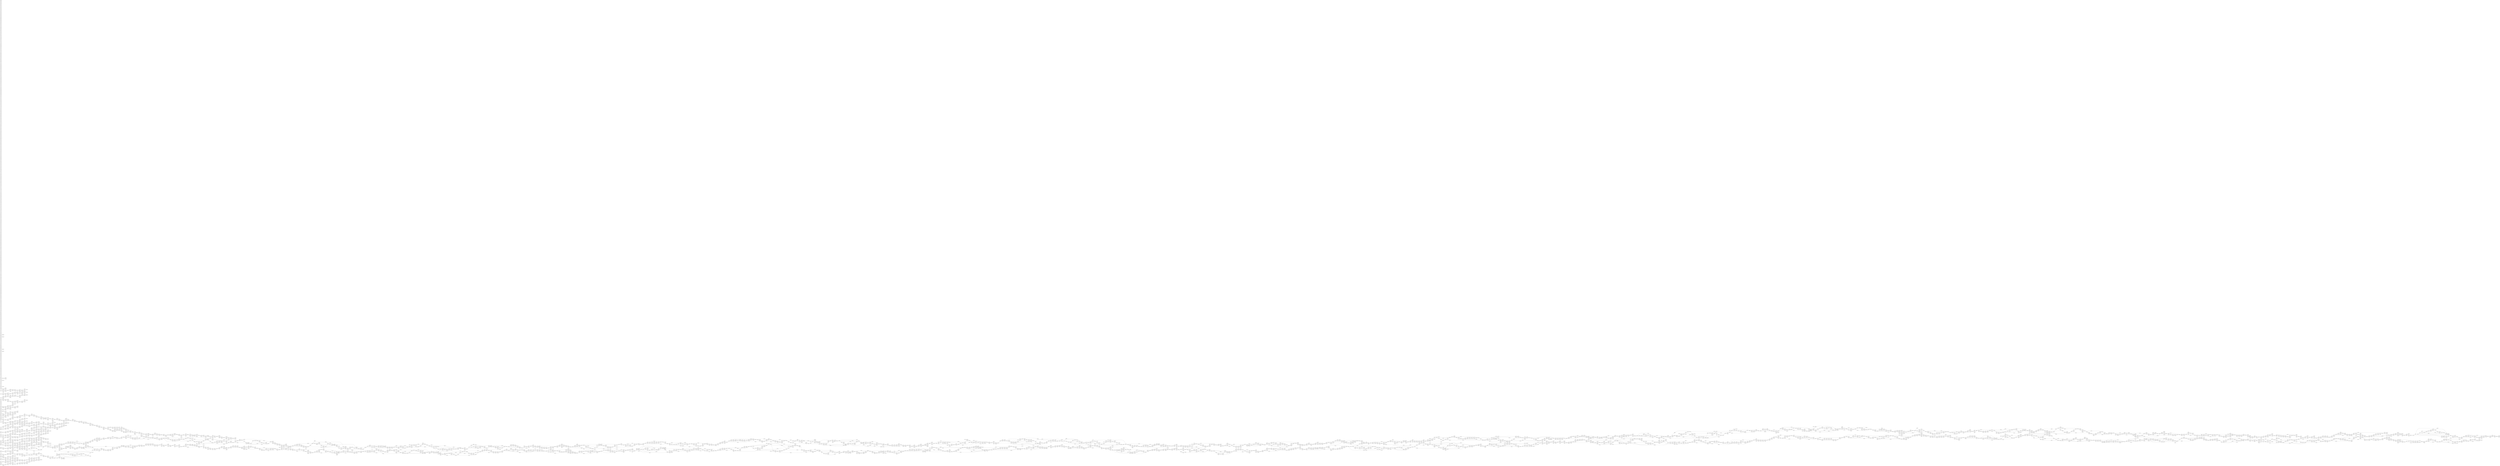 digraph G {
graph [rankdir=LR, fontname="Courier"];
node [shape=record];
0[label="0(158)"];
1[label="1(158)"];
2[label="2(135)"];
3[label="3(99)"];
4[label="4(99)"];
5[label="5(135)"];
6[label="6(70)"];
7[label="7(33)"];
8[label="8(34)"];
9[label="9(32)"];
10[label="10(32)"];
11[label="11(35)"];
12[label="12(38)"];
13[label="13(30)"];
14[label="14(38)"];
15[label="15(31)"];
16[label="16(30)"];
17[label="17(38)"];
18[label="18(35)"];
19[label="19(32)"];
20[label="20(32)"];
21[label="21(34)"];
22[label="22(33)"];
23[label="23(70)"];
24[label="24(39)"];
25[label="25(38)"];
26[label="26(34)"];
27[label="27(31)"];
28[label="28(31)"];
29[label="29(43)"];
30[label="30(67)"];
31[label="31(67)"];
32[label="32(43)"];
33[label="33(31)"];
34[label="34(31)"];
35[label="35(34)"];
36[label="36(38)"];
37[label="37(39)"];
38[label="38(272)"];
39[label="39(272)"];
40[label="40(183)"];
41[label="41(183)"];
42[label="42(36)"];
43[label="43(29)"];
44[label="44(31)"];
45[label="45(32)"];
46[label="46(29)"];
47[label="47(38)"];
48[label="48(32)"];
49[label="49(34)"];
50[label="50(30)"];
51[label="51(29)"];
52[label="52(75)"];
53[label="53(75)"];
54[label="54(29)"];
55[label="55(30)"];
56[label="56(34)"];
57[label="57(32)"];
58[label="58(38)"];
59[label="59(29)"];
60[label="60(32)"];
61[label="61(31)"];
62[label="62(29)"];
63[label="63(36)"];
64[label="64(480)"];
65[label="65(495)"];
66[label="66(558)"];
67[label="67(73)"];
68[label="68(73)"];
69[label="69(558)"];
70[label="70(251)"];
71[label="71(251)"];
72[label="72(395)"];
73[label="73(395)"];
74[label="74(59)"];
75[label="75(247)"];
76[label="76(247)"];
77[label="77(59)"];
78[label="78(213)"];
79[label="79(213)"];
80[label="80(33)"];
81[label="81(34)"];
82[label="82(29)"];
83[label="83(37)"];
84[label="84(32)"];
85[label="85(32)"];
86[label="86(33)"];
87[label="87(33)"];
88[label="88(39)"];
89[label="89(32)"];
90[label="90(51)"];
91[label="91(31)"];
92[label="92(39)"];
93[label="93(33)"];
94[label="94(33)"];
95[label="95(32)"];
96[label="96(32)"];
97[label="97(37)"];
98[label="98(29)"];
99[label="99(34)"];
100[label="100(33)"];
101[label="101(272)"];
102[label="102(60)"];
103[label="103(60)"];
104[label="104(272)"];
105[label="105(167)"];
106[label="106(32)"];
107[label="107(32)"];
108[label="108(167)"];
109[label="109(213)"];
110[label="110(213)"];
111[label="111(122)"];
112[label="112(84)"];
113[label="113(84)"];
114[label="114(122)"];
115[label="115(30)"];
116[label="116(43)"];
117[label="117(33)"];
118[label="118(37)"];
119[label="119(57)"];
120[label="120(31)"];
121[label="121(29)"];
122[label="122(65)"];
123[label="123(65)"];
124[label="124(29)"];
125[label="125(31)"];
126[label="126(57)"];
127[label="127(37)"];
128[label="128(33)"];
129[label="129(43)"];
130[label="130(30)"];
131[label="131(652)"];
132[label="132(652)"];
133[label="133(441)"];
134[label="134(441)"];
135[label="135(38)"];
136[label="136(153)"];
137[label="137(138)"];
138[label="138(38)"];
139[label="139(44)"];
140[label="140(29)"];
141[label="141(37)"];
142[label="142(32)"];
143[label="143(49)"];
144[label="144(34)"];
145[label="145(31)"];
146[label="146(82)"];
147[label="147(82)"];
148[label="148(31)"];
149[label="149(34)"];
150[label="150(49)"];
151[label="151(32)"];
152[label="152(37)"];
153[label="153(29)"];
154[label="154(53)"];
155[label="155(150)"];
156[label="156(150)"];
157[label="157(428)"];
158[label="158(428)"];
159[label="159(228)"];
160[label="160(228)"];
161[label="161(73)"];
162[label="162(59)"];
163[label="163(65)"];
164[label="164(65)"];
165[label="165(59)"];
166[label="166(73)"];
167[label="167(35)"];
168[label="168(37)"];
169[label="169(40)"];
170[label="170(31)"];
171[label="171(57)"];
172[label="172(61)"];
173[label="173(61)"];
174[label="174(57)"];
175[label="175(31)"];
176[label="176(40)"];
177[label="177(39)"];
178[label="178(234)"];
179[label="179(234)"];
180[label="180(201)"];
181[label="181(201)"];
182[label="182(95)"];
183[label="183(80)"];
184[label="184(43)"];
185[label="185(71)"];
186[label="186(95)"];
187[label="187(50)"];
188[label="188(31)"];
189[label="189(35)"];
190[label="190(32)"];
191[label="191(34)"];
192[label="192(31)"];
193[label="193(34)"];
194[label="194(41)"];
195[label="195(38)"];
196[label="196(38)"];
197[label="197(41)"];
198[label="198(34)"];
199[label="199(31)"];
200[label="200(34)"];
201[label="201(32)"];
202[label="202(35)"];
203[label="203(35)"];
204[label="204(440)"];
205[label="205(440)"];
206[label="206(495)"];
207[label="207(480)"];
208[label="208(99)"];
209[label="209(135)"];
210[label="210(135)"];
211[label="211(99)"];
212[label="212(33)"];
213[label="213(31)"];
214[label="214(37)"];
215[label="215(29)"];
216[label="216(57)"];
217[label="217(29)"];
218[label="218(29)"];
219[label="219(30)"];
220[label="220(43)"];
221[label="221(29)"];
222[label="222(30)"];
223[label="223(35)"];
224[label="224(35)"];
225[label="225(30)"];
226[label="226(29)"];
227[label="227(43)"];
228[label="228(30)"];
229[label="229(29)"];
230[label="230(29)"];
231[label="231(57)"];
232[label="232(29)"];
233[label="233(37)"];
234[label="234(31)"];
235[label="235(33)"];
236[label="236(756)"];
237[label="237(756)"];
238[label="238(395)"];
239[label="239(395)"];
240[label="240(99)"];
241[label="241(251)"];
242[label="242(251)"];
243[label="243(99)"];
244[label="244(40)"];
245[label="245(30)"];
246[label="246(31)"];
247[label="247(30)"];
248[label="248(34)"];
249[label="249(33)"];
250[label="250(36)"];
251[label="251(30)"];
252[label="252(31)"];
253[label="253(34)"];
254[label="254(29)"];
255[label="255(34)"];
256[label="256(31)"];
257[label="257(31)"];
258[label="258(29)"];
259[label="259(34)"];
260[label="260(33)"];
261[label="261(29)"];
262[label="262(44)"];
263[label="263(44)"];
264[label="264(29)"];
265[label="265(33)"];
266[label="266(34)"];
267[label="267(29)"];
268[label="268(31)"];
269[label="269(31)"];
270[label="270(34)"];
271[label="271(29)"];
272[label="272(34)"];
273[label="273(31)"];
274[label="274(30)"];
275[label="275(36)"];
276[label="276(33)"];
277[label="277(34)"];
278[label="278(30)"];
279[label="279(31)"];
280[label="280(30)"];
281[label="281(40)"];
282[label="282(68)"];
283[label="283(68)"];
284[label="284(33)"];
285[label="285(39)"];
286[label="286(57)"];
287[label="287(30)"];
288[label="288(30)"];
289[label="289(31)"];
290[label="290(30)"];
291[label="291(38)"];
292[label="292(35)"];
293[label="293(33)"];
294[label="294(33)"];
295[label="295(35)"];
296[label="296(38)"];
297[label="297(30)"];
298[label="298(31)"];
299[label="299(30)"];
300[label="300(30)"];
301[label="301(57)"];
302[label="302(39)"];
303[label="303(33)"];
304[label="304(158)"];
305[label="305(158)"];
306[label="306(448)"];
307[label="307(29)"];
308[label="308(29)"];
309[label="309(448)"];
310[label="310(270)"];
311[label="311(270)"];
312[label="312(448)"];
313[label="313(448)"];
314[label="314(32)"];
315[label="315(35)"];
316[label="316(57)"];
317[label="317(30)"];
318[label="318(33)"];
319[label="319(30)"];
320[label="320(29)"];
321[label="321(33)"];
322[label="322(29)"];
323[label="323(32)"];
324[label="324(40)"];
325[label="325(30)"];
326[label="326(30)"];
327[label="327(40)"];
328[label="328(32)"];
329[label="329(29)"];
330[label="330(33)"];
331[label="331(29)"];
332[label="332(30)"];
333[label="333(33)"];
334[label="334(30)"];
335[label="335(57)"];
336[label="336(35)"];
337[label="337(32)"];
338[label="338(70)"];
339[label="339(48)"];
340[label="340(30)"];
341[label="341(32)"];
342[label="342(29)"];
343[label="343(36)"];
344[label="344(30)"];
345[label="345(42)"];
346[label="346(44)"];
347[label="347(34)"];
348[label="348(30)"];
349[label="349(36)"];
350[label="350(29)"];
351[label="351(32)"];
352[label="352(36)"];
353[label="353(70)"];
354[label="354(41)"];
355[label="355(95)"];
356[label="356(95)"];
357[label="357(41)"];
358[label="358(82)"];
359[label="359(150)"];
360[label="360(150)"];
361[label="361(82)"];
362[label="362(185)"];
363[label="363(558)"];
364[label="364(558)"];
365[label="365(185)"];
366[label="366(201)"];
367[label="367(201)"];
368[label="368(270)"];
369[label="369(270)"];
370[label="370(334)"];
371[label="371(37)"];
372[label="372(334)"];
373[label="373(37)"];
374[label="374(33)"];
375[label="375(31)"];
376[label="376(31)"];
377[label="377(31)"];
378[label="378(60)"];
379[label="379(59)"];
380[label="380(59)"];
381[label="381(60)"];
382[label="382(31)"];
383[label="383(31)"];
384[label="384(31)"];
385[label="385(33)"];
386[label="386(756)"];
387[label="387(756)"];
388[label="388(60)"];
389[label="389(35)"];
390[label="390(29)"];
391[label="391(41)"];
392[label="392(32)"];
393[label="393(30)"];
394[label="394(29)"];
395[label="395(29)"];
396[label="396(30)"];
397[label="397(33)"];
398[label="398(30)"];
399[label="399(39)"];
400[label="400(39)"];
401[label="401(30)"];
402[label="402(33)"];
403[label="403(30)"];
404[label="404(29)"];
405[label="405(29)"];
406[label="406(30)"];
407[label="407(32)"];
408[label="408(41)"];
409[label="409(29)"];
410[label="410(39)"];
411[label="411(215)"];
412[label="412(215)"];
413[label="413(272)"];
414[label="414(60)"];
415[label="415(60)"];
416[label="416(272)"];
417[label="417(222)"];
418[label="418(183)"];
419[label="419(183)"];
420[label="420(222)"];
421[label="421(290)"];
422[label="422(290)"];
423[label="423(480)"];
424[label="424(495)"];
425[label="425(36)"];
426[label="426(31)"];
427[label="427(57)"];
428[label="428(35)"];
429[label="429(29)"];
430[label="430(31)"];
431[label="431(29)"];
432[label="432(30)"];
433[label="433(49)"];
434[label="434(49)"];
435[label="435(30)"];
436[label="436(29)"];
437[label="437(31)"];
438[label="438(29)"];
439[label="439(35)"];
440[label="440(57)"];
441[label="441(31)"];
442[label="442(36)"];
443[label="443(52)"];
444[label="444(33)"];
445[label="445(53)"];
446[label="446(118)"];
447[label="447(118)"];
448[label="448(53)"];
449[label="449(33)"];
450[label="450(52)"];
451[label="451(106)"];
452[label="452(37)"];
453[label="453(37)"];
454[label="454(106)"];
455[label="455(32)"];
456[label="456(43)"];
457[label="457(31)"];
458[label="458(37)"];
459[label="459(29)"];
460[label="460(29)"];
461[label="461(29)"];
462[label="462(33)"];
463[label="463(32)"];
464[label="464(47)"];
465[label="465(38)"];
466[label="466(29)"];
467[label="467(29)"];
468[label="468(38)"];
469[label="469(47)"];
470[label="470(32)"];
471[label="471(33)"];
472[label="472(29)"];
473[label="473(29)"];
474[label="474(29)"];
475[label="475(37)"];
476[label="476(31)"];
477[label="477(43)"];
478[label="478(32)"];
479[label="479(94)"];
480[label="480(42)"];
481[label="481(33)"];
482[label="482(30)"];
483[label="483(35)"];
484[label="484(35)"];
485[label="485(30)"];
486[label="486(29)"];
487[label="487(33)"];
488[label="488(48)"];
489[label="489(48)"];
490[label="490(33)"];
491[label="491(29)"];
492[label="492(30)"];
493[label="493(35)"];
494[label="494(35)"];
495[label="495(30)"];
496[label="496(33)"];
497[label="497(94)"];
498[label="498(233)"];
499[label="499(233)"];
500[label="500(35)"];
501[label="501(34)"];
502[label="502(36)"];
503[label="503(29)"];
504[label="504(30)"];
505[label="505(30)"];
506[label="506(46)"];
507[label="507(35)"];
508[label="508(29)"];
509[label="509(39)"];
510[label="510(31)"];
511[label="511(31)"];
512[label="512(39)"];
513[label="513(29)"];
514[label="514(35)"];
515[label="515(46)"];
516[label="516(30)"];
517[label="517(30)"];
518[label="518(29)"];
519[label="519(36)"];
520[label="520(34)"];
521[label="521(35)"];
522[label="522(395)"];
523[label="523(82)"];
524[label="524(82)"];
525[label="525(395)"];
526[label="526(177)"];
527[label="527(166)"];
528[label="528(39)"];
529[label="529(36)"];
530[label="530(32)"];
531[label="531(29)"];
532[label="532(32)"];
533[label="533(40)"];
534[label="534(29)"];
535[label="535(35)"];
536[label="536(31)"];
537[label="537(39)"];
538[label="538(31)"];
539[label="539(31)"];
540[label="540(39)"];
541[label="541(31)"];
542[label="542(35)"];
543[label="543(29)"];
544[label="544(40)"];
545[label="545(32)"];
546[label="546(29)"];
547[label="547(32)"];
548[label="548(37)"];
549[label="549(42)"];
550[label="550(30)"];
551[label="551(30)"];
552[label="552(33)"];
553[label="553(32)"];
554[label="554(30)"];
555[label="555(32)"];
556[label="556(30)"];
557[label="557(30)"];
558[label="558(30)"];
559[label="559(29)"];
560[label="560(30)"];
561[label="561(29)"];
562[label="562(35)"];
563[label="563(29)"];
564[label="564(30)"];
565[label="565(32)"];
566[label="566(40)"];
567[label="567(39)"];
568[label="568(39)"];
569[label="569(39)"];
570[label="570(39)"];
571[label="571(40)"];
572[label="572(32)"];
573[label="573(30)"];
574[label="574(29)"];
575[label="575(35)"];
576[label="576(29)"];
577[label="577(30)"];
578[label="578(29)"];
579[label="579(30)"];
580[label="580(30)"];
581[label="581(30)"];
582[label="582(32)"];
583[label="583(30)"];
584[label="584(32)"];
585[label="585(33)"];
586[label="586(30)"];
587[label="587(30)"];
588[label="588(42)"];
589[label="589(272)"];
590[label="590(60)"];
591[label="591(47)"];
592[label="592(47)"];
593[label="593(60)"];
594[label="594(272)"];
595[label="595(228)"];
596[label="596(228)"];
597[label="597(201)"];
598[label="598(201)"];
599[label="599(34)"];
600[label="600(30)"];
601[label="601(32)"];
602[label="602(31)"];
603[label="603(30)"];
604[label="604(30)"];
605[label="605(29)"];
606[label="606(29)"];
607[label="607(32)"];
608[label="608(29)"];
609[label="609(37)"];
610[label="610(30)"];
611[label="611(34)"];
612[label="612(33)"];
613[label="613(30)"];
614[label="614(29)"];
615[label="615(29)"];
616[label="616(30)"];
617[label="617(33)"];
618[label="618(35)"];
619[label="619(40)"];
620[label="620(40)"];
621[label="621(35)"];
622[label="622(33)"];
623[label="623(30)"];
624[label="624(29)"];
625[label="625(29)"];
626[label="626(30)"];
627[label="627(33)"];
628[label="628(34)"];
629[label="629(30)"];
630[label="630(37)"];
631[label="631(29)"];
632[label="632(32)"];
633[label="633(29)"];
634[label="634(29)"];
635[label="635(30)"];
636[label="636(30)"];
637[label="637(31)"];
638[label="638(32)"];
639[label="639(30)"];
640[label="640(34)"];
641[label="641(37)"];
642[label="642(32)"];
643[label="643(31)"];
644[label="644(57)"];
645[label="645(32)"];
646[label="646(38)"];
647[label="647(35)"];
648[label="648(35)"];
649[label="649(43)"];
650[label="650(43)"];
651[label="651(35)"];
652[label="652(35)"];
653[label="653(38)"];
654[label="654(32)"];
655[label="655(57)"];
656[label="656(31)"];
657[label="657(32)"];
658[label="658(37)"];
659[label="659(118)"];
660[label="660(191)"];
661[label="661(191)"];
662[label="662(118)"];
663[label="663(184)"];
664[label="664(184)"];
665[label="665(66)"];
666[label="666(29)"];
667[label="667(29)"];
668[label="668(29)"];
669[label="669(31)"];
670[label="670(30)"];
671[label="671(33)"];
672[label="672(31)"];
673[label="673(29)"];
674[label="674(29)"];
675[label="675(34)"];
676[label="676(30)"];
677[label="677(31)"];
678[label="678(41)"];
679[label="679(29)"];
680[label="680(30)"];
681[label="681(29)"];
682[label="682(35)"];
683[label="683(31)"];
684[label="684(31)"];
685[label="685(29)"];
686[label="686(30)"];
687[label="687(29)"];
688[label="688(41)"];
689[label="689(31)"];
690[label="690(30)"];
691[label="691(34)"];
692[label="692(29)"];
693[label="693(29)"];
694[label="694(31)"];
695[label="695(33)"];
696[label="696(30)"];
697[label="697(31)"];
698[label="698(29)"];
699[label="699(29)"];
700[label="700(29)"];
701[label="701(66)"];
702[label="702(308)"];
703[label="703(198)"];
704[label="704(122)"];
705[label="705(84)"];
706[label="706(84)"];
707[label="707(122)"];
708[label="708(46)"];
709[label="709(82)"];
710[label="710(38)"];
711[label="711(38)"];
712[label="712(82)"];
713[label="713(46)"];
714[label="714(38)"];
715[label="715(36)"];
716[label="716(29)"];
717[label="717(35)"];
718[label="718(35)"];
719[label="719(34)"];
720[label="720(31)"];
721[label="721(29)"];
722[label="722(34)"];
723[label="723(44)"];
724[label="724(32)"];
725[label="725(29)"];
726[label="726(41)"];
727[label="727(41)"];
728[label="728(29)"];
729[label="729(32)"];
730[label="730(44)"];
731[label="731(34)"];
732[label="732(29)"];
733[label="733(31)"];
734[label="734(34)"];
735[label="735(35)"];
736[label="736(35)"];
737[label="737(29)"];
738[label="738(44)"];
739[label="739(166)"];
740[label="740(166)"];
741[label="741(247)"];
742[label="742(247)"];
743[label="743(756)"];
744[label="744(756)"];
745[label="745(41)"];
746[label="746(31)"];
747[label="747(30)"];
748[label="748(33)"];
749[label="749(35)"];
750[label="750(31)"];
751[label="751(34)"];
752[label="752(36)"];
753[label="753(30)"];
754[label="754(30)"];
755[label="755(33)"];
756[label="756(29)"];
757[label="757(33)"];
758[label="758(34)"];
759[label="759(34)"];
760[label="760(29)"];
761[label="761(33)"];
762[label="762(29)"];
763[label="763(33)"];
764[label="764(30)"];
765[label="765(30)"];
766[label="766(36)"];
767[label="767(34)"];
768[label="768(31)"];
769[label="769(35)"];
770[label="770(33)"];
771[label="771(30)"];
772[label="772(31)"];
773[label="773(41)"];
774[label="774(232)"];
775[label="775(342)"];
776[label="776(186)"];
777[label="777(186)"];
778[label="778(48)"];
779[label="779(367)"];
780[label="780(367)"];
781[label="781(48)"];
782[label="782(270)"];
783[label="783(228)"];
784[label="784(228)"];
785[label="785(270)"];
786[label="786(138)"];
787[label="787(40)"];
788[label="788(40)"];
789[label="789(222)"];
790[label="790(222)"];
791[label="791(558)"];
792[label="792(558)"];
793[label="793(60)"];
794[label="794(60)"];
795[label="795(57)"];
796[label="796(43)"];
797[label="797(57)"];
798[label="798(95)"];
799[label="799(95)"];
800[label="800(39)"];
801[label="801(30)"];
802[label="802(35)"];
803[label="803(30)"];
804[label="804(31)"];
805[label="805(32)"];
806[label="806(31)"];
807[label="807(29)"];
808[label="808(29)"];
809[label="809(29)"];
810[label="810(30)"];
811[label="811(33)"];
812[label="812(29)"];
813[label="813(36)"];
814[label="814(32)"];
815[label="815(29)"];
816[label="816(36)"];
817[label="817(36)"];
818[label="818(29)"];
819[label="819(32)"];
820[label="820(36)"];
821[label="821(29)"];
822[label="822(33)"];
823[label="823(30)"];
824[label="824(29)"];
825[label="825(29)"];
826[label="826(29)"];
827[label="827(31)"];
828[label="828(32)"];
829[label="829(31)"];
830[label="830(30)"];
831[label="831(35)"];
832[label="832(30)"];
833[label="833(39)"];
834[label="834(73)"];
835[label="835(73)"];
836[label="836(29)"];
837[label="837(29)"];
838[label="838(29)"];
839[label="839(41)"];
840[label="840(29)"];
841[label="841(31)"];
842[label="842(30)"];
843[label="843(32)"];
844[label="844(30)"];
845[label="845(32)"];
846[label="846(41)"];
847[label="847(29)"];
848[label="848(29)"];
849[label="849(29)"];
850[label="850(198)"];
851[label="851(138)"];
852[label="852(308)"];
853[label="853(334)"];
854[label="854(334)"];
855[label="855(86)"];
856[label="856(61)"];
857[label="857(37)"];
858[label="858(37)"];
859[label="859(61)"];
860[label="860(86)"];
861[label="861(77)"];
862[label="862(99)"];
863[label="863(99)"];
864[label="864(77)"];
865[label="865(184)"];
866[label="866(184)"];
867[label="867(185)"];
868[label="868(185)"];
869[label="869(43)"];
870[label="870(29)"];
871[label="871(30)"];
872[label="872(29)"];
873[label="873(57)"];
874[label="874(57)"];
875[label="875(29)"];
876[label="876(30)"];
877[label="877(29)"];
878[label="878(43)"];
879[label="879(78)"];
880[label="880(55)"];
881[label="881(30)"];
882[label="882(113)"];
883[label="883(113)"];
884[label="884(30)"];
885[label="885(55)"];
886[label="886(78)"];
887[label="887(29)"];
888[label="888(50)"];
889[label="889(34)"];
890[label="890(29)"];
891[label="891(34)"];
892[label="892(31)"];
893[label="893(32)"];
894[label="894(37)"];
895[label="895(54)"];
896[label="896(31)"];
897[label="897(32)"];
898[label="898(31)"];
899[label="899(34)"];
900[label="900(29)"];
901[label="901(34)"];
902[label="902(51)"];
903[label="903(32)"];
904[label="904(33)"];
905[label="905(31)"];
906[label="906(33)"];
907[label="907(32)"];
908[label="908(36)"];
909[label="909(36)"];
910[label="910(32)"];
911[label="911(33)"];
912[label="912(31)"];
913[label="913(33)"];
914[label="914(32)"];
915[label="915(308)"];
916[label="916(138)"];
917[label="917(101)"];
918[label="918(32)"];
919[label="919(32)"];
920[label="920(152)"];
921[label="921(184)"];
922[label="922(184)"];
923[label="923(64)"];
924[label="924(44)"];
925[label="925(44)"];
926[label="926(64)"];
927[label="927(334)"];
928[label="928(334)"];
929[label="929(34)"];
930[label="930(51)"];
931[label="931(35)"];
932[label="932(33)"];
933[label="933(35)"];
934[label="934(30)"];
935[label="935(32)"];
936[label="936(29)"];
937[label="937(34)"];
938[label="938(34)"];
939[label="939(38)"];
940[label="940(38)"];
941[label="941(34)"];
942[label="942(34)"];
943[label="943(29)"];
944[label="944(32)"];
945[label="945(30)"];
946[label="946(35)"];
947[label="947(40)"];
948[label="948(51)"];
949[label="949(34)"];
950[label="950(77)"];
951[label="951(77)"];
952[label="952(33)"];
953[label="953(35)"];
954[label="954(57)"];
955[label="955(38)"];
956[label="956(36)"];
957[label="957(30)"];
958[label="958(35)"];
959[label="959(35)"];
960[label="960(30)"];
961[label="961(36)"];
962[label="962(38)"];
963[label="963(57)"];
964[label="964(35)"];
965[label="965(33)"];
966[label="966(35)"];
967[label="967(29)"];
968[label="968(43)"];
969[label="969(35)"];
970[label="970(33)"];
971[label="971(39)"];
972[label="972(39)"];
973[label="973(33)"];
974[label="974(34)"];
975[label="975(35)"];
976[label="976(43)"];
977[label="977(29)"];
978[label="978(35)"];
979[label="979(45)"];
980[label="980(35)"];
981[label="981(43)"];
982[label="982(72)"];
983[label="983(72)"];
984[label="984(43)"];
985[label="985(35)"];
986[label="986(45)"];
987[label="987(183)"];
988[label="988(43)"];
989[label="989(166)"];
990[label="990(177)"];
991[label="991(183)"];
992[label="992(30)"];
993[label="993(34)"];
994[label="994(33)"];
995[label="995(38)"];
996[label="996(29)"];
997[label="997(29)"];
998[label="998(29)"];
999[label="999(31)"];
1000[label="1000(34)"];
1001[label="1001(42)"];
1002[label="1002(55)"];
1003[label="1003(39)"];
1004[label="1004(34)"];
1005[label="1005(31)"];
1006[label="1006(29)"];
1007[label="1007(29)"];
1008[label="1008(29)"];
1009[label="1009(38)"];
1010[label="1010(33)"];
1011[label="1011(34)"];
1012[label="1012(30)"];
1013[label="1013(41)"];
1014[label="1014(30)"];
1015[label="1015(30)"];
1016[label="1016(57)"];
1017[label="1017(31)"];
1018[label="1018(52)"];
1019[label="1019(52)"];
1020[label="1020(31)"];
1021[label="1021(57)"];
1022[label="1022(30)"];
1023[label="1023(30)"];
1024[label="1024(41)"];
1025[label="1025(30)"];
1026[label="1026(31)"];
1027[label="1027(29)"];
1028[label="1028(29)"];
1029[label="1029(59)"];
1030[label="1030(29)"];
1031[label="1031(50)"];
1032[label="1032(34)"];
1033[label="1033(29)"];
1034[label="1034(29)"];
1035[label="1035(32)"];
1036[label="1036(32)"];
1037[label="1037(29)"];
1038[label="1038(29)"];
1039[label="1039(34)"];
1040[label="1040(50)"];
1041[label="1041(29)"];
1042[label="1042(59)"];
1043[label="1043(29)"];
1044[label="1044(29)"];
1045[label="1045(31)"];
1046[label="1046(30)"];
1047[label="1047(170)"];
1048[label="1048(170)"];
1049[label="1049(81)"];
1050[label="1050(31)"];
1051[label="1051(60)"];
1052[label="1052(60)"];
1053[label="1053(84)"];
1054[label="1054(233)"];
1055[label="1055(233)"];
1056[label="1056(29)"];
1057[label="1057(29)"];
1058[label="1058(36)"];
1059[label="1059(32)"];
1060[label="1060(40)"];
1061[label="1061(30)"];
1062[label="1062(29)"];
1063[label="1063(30)"];
1064[label="1064(31)"];
1065[label="1065(39)"];
1066[label="1066(34)"];
1067[label="1067(34)"];
1068[label="1068(29)"];
1069[label="1069(30)"];
1070[label="1070(30)"];
1071[label="1071(29)"];
1072[label="1072(34)"];
1073[label="1073(34)"];
1074[label="1074(39)"];
1075[label="1075(31)"];
1076[label="1076(30)"];
1077[label="1077(29)"];
1078[label="1078(30)"];
1079[label="1079(40)"];
1080[label="1080(32)"];
1081[label="1081(36)"];
1082[label="1082(29)"];
1083[label="1083(29)"];
1084[label="1084(38)"];
1085[label="1085(30)"];
1086[label="1086(45)"];
1087[label="1087(34)"];
1088[label="1088(55)"];
1089[label="1089(29)"];
1090[label="1090(32)"];
1091[label="1091(32)"];
1092[label="1092(37)"];
1093[label="1093(37)"];
1094[label="1094(32)"];
1095[label="1095(32)"];
1096[label="1096(29)"];
1097[label="1097(55)"];
1098[label="1098(34)"];
1099[label="1099(45)"];
1100[label="1100(30)"];
1101[label="1101(38)"];
1102[label="1102(43)"];
1103[label="1103(57)"];
1104[label="1104(57)"];
1105[label="1105(198)"];
1106[label="1106(59)"];
1107[label="1107(367)"];
1108[label="1108(367)"];
1109[label="1109(59)"];
1110[label="1110(38)"];
1111[label="1111(38)"];
1112[label="1112(29)"];
1113[label="1113(31)"];
1114[label="1114(35)"];
1115[label="1115(29)"];
1116[label="1116(29)"];
1117[label="1117(30)"];
1118[label="1118(30)"];
1119[label="1119(29)"];
1120[label="1120(57)"];
1121[label="1121(29)"];
1122[label="1122(29)"];
1123[label="1123(57)"];
1124[label="1124(29)"];
1125[label="1125(30)"];
1126[label="1126(30)"];
1127[label="1127(29)"];
1128[label="1128(29)"];
1129[label="1129(35)"];
1130[label="1130(31)"];
1131[label="1131(29)"];
1132[label="1132(98)"];
1133[label="1133(98)"];
1134[label="1134(213)"];
1135[label="1135(44)"];
1136[label="1136(44)"];
1137[label="1137(213)"];
1138[label="1138(33)"];
1139[label="1139(35)"];
1140[label="1140(30)"];
1141[label="1141(32)"];
1142[label="1142(33)"];
1143[label="1143(36)"];
1144[label="1144(31)"];
1145[label="1145(70)"];
1146[label="1146(70)"];
1147[label="1147(31)"];
1148[label="1148(36)"];
1149[label="1149(33)"];
1150[label="1150(32)"];
1151[label="1151(30)"];
1152[label="1152(35)"];
1153[label="1153(33)"];
1154[label="1154(585)"];
1155[label="1155(585)"];
1156[label="1156(98)"];
1157[label="1157(185)"];
1158[label="1158(185)"];
1159[label="1159(98)"];
1160[label="1160(42)"];
1161[label="1161(42)"];
1162[label="1162(29)"];
1163[label="1163(57)"];
1164[label="1164(47)"];
1165[label="1165(38)"];
1166[label="1166(38)"];
1167[label="1167(47)"];
1168[label="1168(57)"];
1169[label="1169(29)"];
1170[label="1170(38)"];
1171[label="1171(153)"];
1172[label="1172(138)"];
1173[label="1173(38)"];
1174[label="1174(29)"];
1175[label="1175(38)"];
1176[label="1176(138)"];
1177[label="1177(29)"];
1178[label="1178(48)"];
1179[label="1179(99)"];
1180[label="1180(99)"];
1181[label="1181(48)"];
1182[label="1182(49)"];
1183[label="1183(43)"];
1184[label="1184(42)"];
1185[label="1185(124)"];
1186[label="1186(124)"];
1187[label="1187(42)"];
1188[label="1188(43)"];
1189[label="1189(49)"];
1190[label="1190(29)"];
1191[label="1191(29)"];
1192[label="1192(158)"];
1193[label="1193(167)"];
1194[label="1194(167)"];
1195[label="1195(158)"];
1196[label="1196(652)"];
1197[label="1197(652)"];
1198[label="1198(184)"];
1199[label="1199(184)"];
1200[label="1200(31)"];
1201[label="1201(35)"];
1202[label="1202(43)"];
1203[label="1203(43)"];
1204[label="1204(35)"];
1205[label="1205(31)"];
1206[label="1206(34)"];
1207[label="1207(33)"];
1208[label="1208(39)"];
1209[label="1209(31)"];
1210[label="1210(32)"];
1211[label="1211(33)"];
1212[label="1212(34)"];
1213[label="1213(39)"];
1214[label="1214(29)"];
1215[label="1215(39)"];
1216[label="1216(30)"];
1217[label="1217(31)"];
1218[label="1218(29)"];
1219[label="1219(35)"];
1220[label="1220(35)"];
1221[label="1221(29)"];
1222[label="1222(31)"];
1223[label="1223(30)"];
1224[label="1224(39)"];
1225[label="1225(29)"];
1226[label="1226(39)"];
1227[label="1227(34)"];
1228[label="1228(33)"];
1229[label="1229(32)"];
1230[label="1230(31)"];
1231[label="1231(39)"];
1232[label="1232(39)"];
1233[label="1233(150)"];
1234[label="1234(150)"];
1235[label="1235(32)"];
1236[label="1236(47)"];
1237[label="1237(39)"];
1238[label="1238(29)"];
1239[label="1239(38)"];
1240[label="1240(31)"];
1241[label="1241(32)"];
1242[label="1242(34)"];
1243[label="1243(29)"];
1244[label="1244(44)"];
1245[label="1245(44)"];
1246[label="1246(29)"];
1247[label="1247(34)"];
1248[label="1248(32)"];
1249[label="1249(31)"];
1250[label="1250(38)"];
1251[label="1251(29)"];
1252[label="1252(39)"];
1253[label="1253(47)"];
1254[label="1254(32)"];
1255[label="1255(31)"];
1256[label="1256(30)"];
1257[label="1257(31)"];
1258[label="1258(35)"];
1259[label="1259(30)"];
1260[label="1260(35)"];
1261[label="1261(29)"];
1262[label="1262(39)"];
1263[label="1263(29)"];
1264[label="1264(37)"];
1265[label="1265(33)"];
1266[label="1266(29)"];
1267[label="1267(30)"];
1268[label="1268(30)"];
1269[label="1269(29)"];
1270[label="1270(36)"];
1271[label="1271(35)"];
1272[label="1272(36)"];
1273[label="1273(36)"];
1274[label="1274(35)"];
1275[label="1275(36)"];
1276[label="1276(29)"];
1277[label="1277(30)"];
1278[label="1278(30)"];
1279[label="1279(29)"];
1280[label="1280(33)"];
1281[label="1281(37)"];
1282[label="1282(29)"];
1283[label="1283(39)"];
1284[label="1284(29)"];
1285[label="1285(35)"];
1286[label="1286(30)"];
1287[label="1287(35)"];
1288[label="1288(31)"];
1289[label="1289(30)"];
1290[label="1290(31)"];
1291[label="1291(64)"];
1292[label="1292(29)"];
1293[label="1293(29)"];
1294[label="1294(30)"];
1295[label="1295(32)"];
1296[label="1296(30)"];
1297[label="1297(31)"];
1298[label="1298(35)"];
1299[label="1299(34)"];
1300[label="1300(31)"];
1301[label="1301(29)"];
1302[label="1302(31)"];
1303[label="1303(30)"];
1304[label="1304(31)"];
1305[label="1305(30)"];
1306[label="1306(35)"];
1307[label="1307(33)"];
1308[label="1308(34)"];
1309[label="1309(34)"];
1310[label="1310(33)"];
1311[label="1311(35)"];
1312[label="1312(30)"];
1313[label="1313(31)"];
1314[label="1314(30)"];
1315[label="1315(31)"];
1316[label="1316(29)"];
1317[label="1317(31)"];
1318[label="1318(34)"];
1319[label="1319(35)"];
1320[label="1320(31)"];
1321[label="1321(30)"];
1322[label="1322(32)"];
1323[label="1323(30)"];
1324[label="1324(29)"];
1325[label="1325(29)"];
1326[label="1326(64)"];
1327[label="1327(47)"];
1328[label="1328(47)"];
1329[label="1329(290)"];
1330[label="1330(290)"];
1331[label="1331(37)"];
1332[label="1332(33)"];
1333[label="1333(32)"];
1334[label="1334(35)"];
1335[label="1335(35)"];
1336[label="1336(32)"];
1337[label="1337(33)"];
1338[label="1338(37)"];
1339[label="1339(32)"];
1340[label="1340(34)"];
1341[label="1341(45)"];
1342[label="1342(30)"];
1343[label="1343(43)"];
1344[label="1344(43)"];
1345[label="1345(30)"];
1346[label="1346(45)"];
1347[label="1347(34)"];
1348[label="1348(32)"];
1349[label="1349(222)"];
1350[label="1350(222)"];
1351[label="1351(101)"];
1352[label="1352(152)"];
1353[label="1353(297)"];
1354[label="1354(297)"];
1355[label="1355(330)"];
1356[label="1356(29)"];
1357[label="1357(167)"];
1358[label="1358(82)"];
1359[label="1359(82)"];
1360[label="1360(324)"];
1361[label="1361(357)"];
1362[label="1362(41)"];
1363[label="1363(31)"];
1364[label="1364(31)"];
1365[label="1365(41)"];
1366[label="1366(55)"];
1367[label="1367(57)"];
1368[label="1368(29)"];
1369[label="1369(29)"];
1370[label="1370(57)"];
1371[label="1371(55)"];
1372[label="1372(29)"];
1373[label="1373(29)"];
1374[label="1374(29)"];
1375[label="1375(32)"];
1376[label="1376(35)"];
1377[label="1377(35)"];
1378[label="1378(34)"];
1379[label="1379(29)"];
1380[label="1380(33)"];
1381[label="1381(31)"];
1382[label="1382(31)"];
1383[label="1383(31)"];
1384[label="1384(30)"];
1385[label="1385(29)"];
1386[label="1386(34)"];
1387[label="1387(35)"];
1388[label="1388(35)"];
1389[label="1389(32)"];
1390[label="1390(29)"];
1391[label="1391(290)"];
1392[label="1392(290)"];
1393[label="1393(232)"];
1394[label="1394(232)"];
1395[label="1395(29)"];
1396[label="1396(29)"];
1397[label="1397(34)"];
1398[label="1398(34)"];
1399[label="1399(34)"];
1400[label="1400(34)"];
1401[label="1401(29)"];
1402[label="1402(29)"];
1403[label="1403(30)"];
1404[label="1404(29)"];
1405[label="1405(31)"];
1406[label="1406(39)"];
1407[label="1407(39)"];
1408[label="1408(31)"];
1409[label="1409(29)"];
1410[label="1410(30)"];
1411[label="1411(35)"];
1412[label="1412(35)"];
1413[label="1413(33)"];
1414[label="1414(32)"];
1415[label="1415(29)"];
1416[label="1416(29)"];
1417[label="1417(32)"];
1418[label="1418(33)"];
1419[label="1419(35)"];
1420[label="1420(35)"];
1421[label="1421(36)"];
1422[label="1422(33)"];
1423[label="1423(32)"];
1424[label="1424(30)"];
1425[label="1425(30)"];
1426[label="1426(35)"];
1427[label="1427(29)"];
1428[label="1428(36)"];
1429[label="1429(38)"];
1430[label="1430(29)"];
1431[label="1431(33)"];
1432[label="1432(29)"];
1433[label="1433(29)"];
1434[label="1434(30)"];
1435[label="1435(30)"];
1436[label="1436(29)"];
1437[label="1437(29)"];
1438[label="1438(33)"];
1439[label="1439(29)"];
1440[label="1440(38)"];
1441[label="1441(36)"];
1442[label="1442(29)"];
1443[label="1443(35)"];
1444[label="1444(30)"];
1445[label="1445(30)"];
1446[label="1446(32)"];
1447[label="1447(33)"];
1448[label="1448(36)"];
1449[label="1449(32)"];
1450[label="1450(30)"];
1451[label="1451(61)"];
1452[label="1452(48)"];
1453[label="1453(30)"];
1454[label="1454(30)"];
1455[label="1455(31)"];
1456[label="1456(30)"];
1457[label="1457(30)"];
1458[label="1458(48)"];
1459[label="1459(61)"];
1460[label="1460(30)"];
1461[label="1461(32)"];
1462[label="1462(34)"];
1463[label="1463(30)"];
1464[label="1464(33)"];
1465[label="1465(36)"];
1466[label="1466(31)"];
1467[label="1467(30)"];
1468[label="1468(31)"];
1469[label="1469(36)"];
1470[label="1470(41)"];
1471[label="1471(36)"];
1472[label="1472(36)"];
1473[label="1473(41)"];
1474[label="1474(36)"];
1475[label="1475(31)"];
1476[label="1476(30)"];
1477[label="1477(31)"];
1478[label="1478(36)"];
1479[label="1479(33)"];
1480[label="1480(30)"];
1481[label="1481(34)"];
1482[label="1482(68)"];
1483[label="1483(30)"];
1484[label="1484(29)"];
1485[label="1485(30)"];
1486[label="1486(36)"];
1487[label="1487(29)"];
1488[label="1488(44)"];
1489[label="1489(44)"];
1490[label="1490(29)"];
1491[label="1491(36)"];
1492[label="1492(30)"];
1493[label="1493(29)"];
1494[label="1494(30)"];
1495[label="1495(61)"];
1496[label="1496(31)"];
1497[label="1497(35)"];
1498[label="1498(29)"];
1499[label="1499(29)"];
1500[label="1500(58)"];
1501[label="1501(58)"];
1502[label="1502(29)"];
1503[label="1503(33)"];
1504[label="1504(30)"];
1505[label="1505(30)"];
1506[label="1506(32)"];
1507[label="1507(32)"];
1508[label="1508(35)"];
1509[label="1509(29)"];
1510[label="1510(36)"];
1511[label="1511(31)"];
1512[label="1512(29)"];
1513[label="1513(32)"];
1514[label="1514(57)"];
1515[label="1515(31)"];
1516[label="1516(37)"];
1517[label="1517(37)"];
1518[label="1518(31)"];
1519[label="1519(57)"];
1520[label="1520(32)"];
1521[label="1521(29)"];
1522[label="1522(31)"];
1523[label="1523(36)"];
1524[label="1524(29)"];
1525[label="1525(35)"];
1526[label="1526(34)"];
1527[label="1527(96)"];
1528[label="1528(32)"];
1529[label="1529(41)"];
1530[label="1530(117)"];
1531[label="1531(117)"];
1532[label="1532(41)"];
1533[label="1533(32)"];
1534[label="1534(96)"];
1535[label="1535(30)"];
1536[label="1536(37)"];
1537[label="1537(31)"];
1538[label="1538(31)"];
1539[label="1539(37)"];
1540[label="1540(30)"];
1541[label="1541(42)"];
1542[label="1542(191)"];
1543[label="1543(191)"];
1544[label="1544(42)"];
1545[label="1545(367)"];
1546[label="1546(48)"];
1547[label="1547(48)"];
1548[label="1548(367)"];
1549[label="1549(57)"];
1550[label="1550(38)"];
1551[label="1551(38)"];
1552[label="1552(57)"];
1553[label="1553(33)"];
1554[label="1554(52)"];
1555[label="1555(52)"];
1556[label="1556(33)"];
1557[label="1557(158)"];
1558[label="1558(167)"];
1559[label="1559(167)"];
1560[label="1560(158)"];
1561[label="1561(36)"];
1562[label="1562(29)"];
1563[label="1563(32)"];
1564[label="1564(32)"];
1565[label="1565(29)"];
1566[label="1566(36)"];
1567[label="1567(45)"];
1568[label="1568(38)"];
1569[label="1569(35)"];
1570[label="1570(32)"];
1571[label="1571(32)"];
1572[label="1572(31)"];
1573[label="1573(36)"];
1574[label="1574(47)"];
1575[label="1575(47)"];
1576[label="1576(36)"];
1577[label="1577(31)"];
1578[label="1578(32)"];
1579[label="1579(32)"];
1580[label="1580(35)"];
1581[label="1581(38)"];
1582[label="1582(45)"];
1583[label="1583(34)"];
1584[label="1584(57)"];
1585[label="1585(29)"];
1586[label="1586(36)"];
1587[label="1587(31)"];
1588[label="1588(30)"];
1589[label="1589(31)"];
1590[label="1590(29)"];
1591[label="1591(39)"];
1592[label="1592(29)"];
1593[label="1593(29)"];
1594[label="1594(29)"];
1595[label="1595(29)"];
1596[label="1596(39)"];
1597[label="1597(29)"];
1598[label="1598(31)"];
1599[label="1599(30)"];
1600[label="1600(31)"];
1601[label="1601(36)"];
1602[label="1602(29)"];
1603[label="1603(57)"];
1604[label="1604(34)"];
1605[label="1605(85)"];
1606[label="1606(29)"];
1607[label="1607(57)"];
1608[label="1608(33)"];
1609[label="1609(42)"];
1610[label="1610(32)"];
1611[label="1611(32)"];
1612[label="1612(31)"];
1613[label="1613(38)"];
1614[label="1614(38)"];
1615[label="1615(31)"];
1616[label="1616(32)"];
1617[label="1617(32)"];
1618[label="1618(42)"];
1619[label="1619(33)"];
1620[label="1620(57)"];
1621[label="1621(29)"];
1622[label="1622(85)"];
1623[label="1623(37)"];
1624[label="1624(37)"];
1625[label="1625(40)"];
1626[label="1626(40)"];
1627[label="1627(33)"];
1628[label="1628(29)"];
1629[label="1629(29)"];
1630[label="1630(33)"];
1631[label="1631(29)"];
1632[label="1632(29)"];
1633[label="1633(35)"];
1634[label="1634(35)"];
1635[label="1635(39)"];
1636[label="1636(31)"];
1637[label="1637(31)"];
1638[label="1638(39)"];
1639[label="1639(35)"];
1640[label="1640(35)"];
1641[label="1641(29)"];
1642[label="1642(29)"];
1643[label="1643(33)"];
1644[label="1644(29)"];
1645[label="1645(29)"];
1646[label="1646(33)"];
1647[label="1647(184)"];
1648[label="1648(184)"];
1649[label="1649(30)"];
1650[label="1650(30)"];
1651[label="1651(191)"];
1652[label="1652(191)"];
1653[label="1653(77)"];
1654[label="1654(77)"];
1655[label="1655(29)"];
1656[label="1656(39)"];
1657[label="1657(35)"];
1658[label="1658(39)"];
1659[label="1659(29)"];
1660[label="1660(57)"];
1661[label="1661(34)"];
1662[label="1662(42)"];
1663[label="1663(31)"];
1664[label="1664(30)"];
1665[label="1665(32)"];
1666[label="1666(32)"];
1667[label="1667(30)"];
1668[label="1668(31)"];
1669[label="1669(42)"];
1670[label="1670(34)"];
1671[label="1671(57)"];
1672[label="1672(47)"];
1673[label="1673(47)"];
1674[label="1674(57)"];
1675[label="1675(57)"];
1676[label="1676(57)"];
1677[label="1677(31)"];
1678[label="1678(44)"];
1679[label="1679(41)"];
1680[label="1680(31)"];
1681[label="1681(41)"];
1682[label="1682(36)"];
1683[label="1683(31)"];
1684[label="1684(41)"];
1685[label="1685(44)"];
1686[label="1686(60)"];
1687[label="1687(31)"];
1688[label="1688(36)"];
1689[label="1689(37)"];
1690[label="1690(33)"];
1691[label="1691(33)"];
1692[label="1692(37)"];
1693[label="1693(36)"];
1694[label="1694(31)"];
1695[label="1695(59)"];
1696[label="1696(59)"];
1697[label="1697(61)"];
1698[label="1698(35)"];
1699[label="1699(39)"];
1700[label="1700(35)"];
1701[label="1701(30)"];
1702[label="1702(43)"];
1703[label="1703(43)"];
1704[label="1704(30)"];
1705[label="1705(35)"];
1706[label="1706(39)"];
1707[label="1707(35)"];
1708[label="1708(61)"];
1709[label="1709(37)"];
1710[label="1710(39)"];
1711[label="1711(32)"];
1712[label="1712(33)"];
1713[label="1713(74)"];
1714[label="1714(74)"];
1715[label="1715(33)"];
1716[label="1716(32)"];
1717[label="1717(39)"];
1718[label="1718(37)"];
1719[label="1719(37)"];
1720[label="1720(32)"];
1721[label="1721(34)"];
1722[label="1722(34)"];
1723[label="1723(31)"];
1724[label="1724(31)"];
1725[label="1725(33)"];
1726[label="1726(29)"];
1727[label="1727(45)"];
1728[label="1728(45)"];
1729[label="1729(29)"];
1730[label="1730(33)"];
1731[label="1731(31)"];
1732[label="1732(31)"];
1733[label="1733(34)"];
1734[label="1734(34)"];
1735[label="1735(32)"];
1736[label="1736(36)"];
1737[label="1737(37)"];
1738[label="1738(44)"];
1739[label="1739(31)"];
1740[label="1740(31)"];
1741[label="1741(44)"];
1742[label="1742(37)"];
1743[label="1743(36)"];
1744[label="1744(54)"];
1745[label="1745(49)"];
1746[label="1746(36)"];
1747[label="1747(36)"];
1748[label="1748(49)"];
1749[label="1749(54)"];
1750[label="1750(138)"];
1751[label="1751(52)"];
1752[label="1752(33)"];
1753[label="1753(33)"];
1754[label="1754(52)"];
1755[label="1755(308)"];
1756[label="1756(233)"];
1757[label="1757(233)"];
1758[label="1758(31)"];
1759[label="1759(29)"];
1760[label="1760(29)"];
1761[label="1761(32)"];
1762[label="1762(30)"];
1763[label="1763(33)"];
1764[label="1764(37)"];
1765[label="1765(52)"];
1766[label="1766(36)"];
1767[label="1767(33)"];
1768[label="1768(30)"];
1769[label="1769(32)"];
1770[label="1770(29)"];
1771[label="1771(29)"];
1772[label="1772(31)"];
1773[label="1773(32)"];
1774[label="1774(232)"];
1775[label="1775(232)"];
1776[label="1776(31)"];
1777[label="1777(29)"];
1778[label="1778(39)"];
1779[label="1779(39)"];
1780[label="1780(30)"];
1781[label="1781(30)"];
1782[label="1782(46)"];
1783[label="1783(42)"];
1784[label="1784(41)"];
1785[label="1785(41)"];
1786[label="1786(42)"];
1787[label="1787(46)"];
1788[label="1788(30)"];
1789[label="1789(30)"];
1790[label="1790(39)"];
1791[label="1791(39)"];
1792[label="1792(29)"];
1793[label="1793(31)"];
1794[label="1794(118)"];
1795[label="1795(118)"];
1796[label="1796(55)"];
1797[label="1797(57)"];
1798[label="1798(39)"];
1799[label="1799(39)"];
1800[label="1800(57)"];
1801[label="1801(55)"];
1802[label="1802(33)"];
1803[label="1803(33)"];
1804[label="1804(297)"];
1805[label="1805(297)"];
1806[label="1806(184)"];
1807[label="1807(184)"];
1808[label="1808(156)"];
1809[label="1809(156)"];
1810[label="1810(41)"];
1811[label="1811(44)"];
1812[label="1812(41)"];
1813[label="1813(41)"];
1814[label="1814(44)"];
1815[label="1815(41)"];
1816[label="1816(324)"];
1817[label="1817(357)"];
1818[label="1818(32)"];
1819[label="1819(37)"];
1820[label="1820(32)"];
1821[label="1821(29)"];
1822[label="1822(30)"];
1823[label="1823(55)"];
1824[label="1824(33)"];
1825[label="1825(32)"];
1826[label="1826(39)"];
1827[label="1827(39)"];
1828[label="1828(39)"];
1829[label="1829(39)"];
1830[label="1830(32)"];
1831[label="1831(33)"];
1832[label="1832(55)"];
1833[label="1833(30)"];
1834[label="1834(29)"];
1835[label="1835(32)"];
1836[label="1836(37)"];
1837[label="1837(32)"];
1838[label="1838(198)"];
1839[label="1839(32)"];
1840[label="1840(213)"];
1841[label="1841(213)"];
1842[label="1842(32)"];
1843[label="1843(297)"];
1844[label="1844(297)"];
1845[label="1845(51)"];
1846[label="1846(44)"];
1847[label="1847(44)"];
1848[label="1848(51)"];
1849[label="1849(324)"];
1850[label="1850(357)"];
1851[label="1851(101)"];
1852[label="1852(32)"];
1853[label="1853(32)"];
1854[label="1854(152)"];
1855[label="1855(35)"];
1856[label="1856(29)"];
1857[label="1857(45)"];
1858[label="1858(45)"];
1859[label="1859(29)"];
1860[label="1860(35)"];
1861[label="1861(32)"];
1862[label="1862(73)"];
1863[label="1863(57)"];
1864[label="1864(57)"];
1865[label="1865(73)"];
1866[label="1866(32)"];
1867[label="1867(55)"];
1868[label="1868(55)"];
1869[label="1869(36)"];
1870[label="1870(36)"];
1871[label="1871(38)"];
1872[label="1872(83)"];
1873[label="1873(83)"];
1874[label="1874(38)"];
1875[label="1875(57)"];
1876[label="1876(57)"];
1877[label="1877(191)"];
1878[label="1878(57)"];
1879[label="1879(57)"];
1880[label="1880(38)"];
1881[label="1881(30)"];
1882[label="1882(30)"];
1883[label="1883(38)"];
1884[label="1884(31)"];
1885[label="1885(57)"];
1886[label="1886(31)"];
1887[label="1887(29)"];
1888[label="1888(39)"];
1889[label="1889(39)"];
1890[label="1890(29)"];
1891[label="1891(31)"];
1892[label="1892(57)"];
1893[label="1893(31)"];
1894[label="1894(49)"];
1895[label="1895(31)"];
1896[label="1896(35)"];
1897[label="1897(30)"];
1898[label="1898(30)"];
1899[label="1899(35)"];
1900[label="1900(34)"];
1901[label="1901(47)"];
1902[label="1902(56)"];
1903[label="1903(56)"];
1904[label="1904(47)"];
1905[label="1905(30)"];
1906[label="1906(30)"];
1907[label="1907(36)"];
1908[label="1908(38)"];
1909[label="1909(30)"];
1910[label="1910(42)"];
1911[label="1911(48)"];
1912[label="1912(33)"];
1913[label="1913(33)"];
1914[label="1914(38)"];
1915[label="1915(36)"];
1916[label="1916(32)"];
1917[label="1917(33)"];
1918[label="1918(33)"];
1919[label="1919(48)"];
1920[label="1920(42)"];
1921[label="1921(30)"];
1922[label="1922(38)"];
1923[label="1923(36)"];
1924[label="1924(61)"];
1925[label="1925(57)"];
1926[label="1926(35)"];
1927[label="1927(33)"];
1928[label="1928(35)"];
1929[label="1929(36)"];
1930[label="1930(36)"];
1931[label="1931(35)"];
1932[label="1932(33)"];
1933[label="1933(35)"];
1934[label="1934(57)"];
1935[label="1935(186)"];
1936[label="1936(186)"];
1937[label="1937(52)"];
1938[label="1938(33)"];
1939[label="1939(29)"];
1940[label="1940(40)"];
1941[label="1941(40)"];
1942[label="1942(29)"];
1943[label="1943(33)"];
1944[label="1944(52)"];
1945[label="1945(186)"];
1946[label="1946(186)"];
1947[label="1947(156)"];
1948[label="1948(156)"];
1949[label="1949(166)"];
1950[label="1950(39)"];
1951[label="1951(39)"];
1952[label="1952(166)"];
1953[label="1953(183)"];
1954[label="1954(183)"];
1955[label="1955(44)"];
1956[label="1956(44)"];
1957[label="1957(29)"];
1958[label="1958(40)"];
1959[label="1959(35)"];
1960[label="1960(35)"];
1961[label="1961(40)"];
1962[label="1962(30)"];
1963[label="1963(29)"];
1964[label="1964(29)"];
1965[label="1965(29)"];
1966[label="1966(29)"];
1967[label="1967(31)"];
1968[label="1968(39)"];
1969[label="1969(37)"];
1970[label="1970(48)"];
1971[label="1971(35)"];
1972[label="1972(30)"];
1973[label="1973(31)"];
1974[label="1974(37)"];
1975[label="1975(37)"];
1976[label="1976(31)"];
1977[label="1977(30)"];
1978[label="1978(35)"];
1979[label="1979(48)"];
1980[label="1980(37)"];
1981[label="1981(39)"];
1982[label="1982(31)"];
1983[label="1983(29)"];
1984[label="1984(29)"];
1985[label="1985(29)"];
1986[label="1986(29)"];
1987[label="1987(30)"];
1988[label="1988(35)"];
1989[label="1989(39)"];
1990[label="1990(74)"];
1991[label="1991(74)"];
1992[label="1992(39)"];
1993[label="1993(35)"];
1994[label="1994(44)"];
1995[label="1995(44)"];
1996[label="1996(55)"];
1997[label="1997(55)"];
1998[label="1998(31)"];
1999[label="1999(31)"];
2000[label="2000(34)"];
2001[label="2001(31)"];
2002[label="2002(31)"];
2003[label="2003(29)"];
2004[label="2004(38)"];
2005[label="2005(29)"];
2006[label="2006(31)"];
2007[label="2007(29)"];
2008[label="2008(41)"];
2009[label="2009(29)"];
2010[label="2010(30)"];
2011[label="2011(33)"];
2012[label="2012(29)"];
2013[label="2013(31)"];
2014[label="2014(31)"];
2015[label="2015(31)"];
2016[label="2016(31)"];
2017[label="2017(29)"];
2018[label="2018(33)"];
2019[label="2019(30)"];
2020[label="2020(29)"];
2021[label="2021(41)"];
2022[label="2022(29)"];
2023[label="2023(31)"];
2024[label="2024(29)"];
2025[label="2025(38)"];
2026[label="2026(29)"];
2027[label="2027(31)"];
2028[label="2028(31)"];
2029[label="2029(34)"];
2030[label="2030(31)"];
2031[label="2031(32)"];
2032[label="2032(35)"];
2033[label="2033(35)"];
2034[label="2034(32)"];
2035[label="2035(31)"];
2036[label="2036(32)"];
2037[label="2037(29)"];
2038[label="2038(31)"];
2039[label="2039(30)"];
2040[label="2040(34)"];
2041[label="2041(35)"];
2042[label="2042(30)"];
2043[label="2043(29)"];
2044[label="2044(29)"];
2045[label="2045(30)"];
2046[label="2046(34)"];
2047[label="2047(30)"];
2048[label="2048(57)"];
2049[label="2049(29)"];
2050[label="2050(29)"];
2051[label="2051(57)"];
2052[label="2052(30)"];
2053[label="2053(34)"];
2054[label="2054(30)"];
2055[label="2055(29)"];
2056[label="2056(29)"];
2057[label="2057(30)"];
2058[label="2058(35)"];
2059[label="2059(34)"];
2060[label="2060(30)"];
2061[label="2061(31)"];
2062[label="2062(29)"];
2063[label="2063(32)"];
2064[label="2064(29)"];
2065[label="2065(35)"];
2066[label="2066(57)"];
2067[label="2067(57)"];
2068[label="2068(35)"];
2069[label="2069(29)"];
2070[label="2070(51)"];
2071[label="2071(51)"];
2072[label="2072(52)"];
2073[label="2073(33)"];
2074[label="2074(33)"];
2075[label="2075(52)"];
2076[label="2076(55)"];
2077[label="2077(30)"];
2078[label="2078(34)"];
2079[label="2079(35)"];
2080[label="2080(31)"];
2081[label="2081(31)"];
2082[label="2082(35)"];
2083[label="2083(34)"];
2084[label="2084(30)"];
2085[label="2085(32)"];
2086[label="2086(32)"];
2087[label="2087(39)"];
2088[label="2088(31)"];
2089[label="2089(31)"];
2090[label="2090(39)"];
2091[label="2091(79)"];
2092[label="2092(46)"];
2093[label="2093(51)"];
2094[label="2094(51)"];
2095[label="2095(46)"];
2096[label="2096(38)"];
2097[label="2097(38)"];
2098[label="2098(43)"];
2099[label="2099(34)"];
2100[label="2100(32)"];
2101[label="2101(31)"];
2102[label="2102(57)"];
2103[label="2103(57)"];
2104[label="2104(31)"];
2105[label="2105(32)"];
2106[label="2106(34)"];
2107[label="2107(43)"];
2108[label="2108(37)"];
2109[label="2109(37)"];
2110[label="2110(43)"];
2111[label="2111(42)"];
2112[label="2112(42)"];
2113[label="2113(43)"];
2114[label="2114(37)"];
2115[label="2115(29)"];
2116[label="2116(34)"];
2117[label="2117(31)"];
2118[label="2118(32)"];
2119[label="2119(33)"];
2120[label="2120(33)"];
2121[label="2121(32)"];
2122[label="2122(31)"];
2123[label="2123(34)"];
2124[label="2124(29)"];
2125[label="2125(37)"];
2126[label="2126(30)"];
2127[label="2127(36)"];
2128[label="2128(49)"];
2129[label="2129(49)"];
2130[label="2130(36)"];
2131[label="2131(30)"];
2132[label="2132(32)"];
2133[label="2133(43)"];
2134[label="2134(30)"];
2135[label="2135(33)"];
2136[label="2136(33)"];
2137[label="2137(30)"];
2138[label="2138(43)"];
2139[label="2139(32)"];
2140[label="2140(44)"];
2141[label="2141(44)"];
2142[label="2142(57)"];
2143[label="2143(32)"];
2144[label="2144(32)"];
2145[label="2145(57)"];
2146[label="2146(39)"];
2147[label="2147(31)"];
2148[label="2148(31)"];
2149[label="2149(39)"];
2150[label="2150(48)"];
2151[label="2151(64)"];
2152[label="2152(44)"];
2153[label="2153(41)"];
2154[label="2154(41)"];
2155[label="2155(44)"];
2156[label="2156(64)"];
2157[label="2157(48)"];
2158[label="2158(118)"];
2159[label="2159(118)"];
2160[label="2160(57)"];
2161[label="2161(55)"];
2162[label="2162(55)"];
2163[label="2163(57)"];
2164[label="2164(31)"];
2165[label="2165(31)"];
2166[label="2166(57)"];
2167[label="2167(57)"];
2168[label="2168(29)"];
2169[label="2169(57)"];
2170[label="2170(47)"];
2171[label="2171(47)"];
2172[label="2172(57)"];
2173[label="2173(29)"];
2174[label="2174(40)"];
2175[label="2175(40)"];
2176[label="2176(77)"];
2177[label="2177(43)"];
2178[label="2178(59)"];
2179[label="2179(59)"];
2180[label="2180(43)"];
2181[label="2181(77)"];
2182[label="2182(32)"];
2183[label="2183(59)"];
2184[label="2184(59)"];
2185[label="2185(32)"];
2186[label="2186(68)"];
2187[label="2187(99)"];
2188[label="2188(99)"];
2189[label="2189(68)"];
2190[label="2190(48)"];
2191[label="2191(48)"];
2192[label="2192(57)"];
2193[label="2193(41)"];
2194[label="2194(34)"];
2195[label="2195(35)"];
2196[label="2196(30)"];
2197[label="2197(30)"];
2198[label="2198(35)"];
2199[label="2199(34)"];
2200[label="2200(41)"];
2201[label="2201(57)"];
2202[label="2202(53)"];
2203[label="2203(53)"];
2204[label="2204(30)"];
2205[label="2205(33)"];
2206[label="2206(33)"];
2207[label="2207(30)"];
2208[label="2208(37)"];
2209[label="2209(31)"];
2210[label="2210(35)"];
2211[label="2211(34)"];
2212[label="2212(32)"];
2213[label="2213(32)"];
2214[label="2214(29)"];
2215[label="2215(36)"];
2216[label="2216(29)"];
2217[label="2217(29)"];
2218[label="2218(36)"];
2219[label="2219(29)"];
2220[label="2220(32)"];
2221[label="2221(32)"];
2222[label="2222(34)"];
2223[label="2223(35)"];
2224[label="2224(31)"];
2225[label="2225(37)"];
2226[label="2226(40)"];
2227[label="2227(36)"];
2228[label="2228(36)"];
2229[label="2229(37)"];
2230[label="2230(37)"];
2231[label="2231(46)"];
2232[label="2232(30)"];
2233[label="2233(29)"];
2234[label="2234(51)"];
2235[label="2235(29)"];
2236[label="2236(33)"];
2237[label="2237(30)"];
2238[label="2238(40)"];
2239[label="2239(39)"];
2240[label="2240(39)"];
2241[label="2241(40)"];
2242[label="2242(30)"];
2243[label="2243(33)"];
2244[label="2244(29)"];
2245[label="2245(51)"];
2246[label="2246(29)"];
2247[label="2247(32)"];
2248[label="2248(247)"];
2249[label="2249(247)"];
2250[label="2250(49)"];
2251[label="2251(49)"];
2252[label="2252(95)"];
2253[label="2253(95)"];
2254[label="2254(42)"];
2255[label="2255(42)"];
2256[label="2256(45)"];
2257[label="2257(45)"];
2258[label="2258(57)"];
2259[label="2259(29)"];
2260[label="2260(40)"];
2261[label="2261(40)"];
2262[label="2262(29)"];
2263[label="2263(57)"];
2264[label="2264(36)"];
2265[label="2265(41)"];
2266[label="2266(41)"];
2267[label="2267(36)"];
2268[label="2268(31)"];
2269[label="2269(52)"];
2270[label="2270(33)"];
2271[label="2271(53)"];
2272[label="2272(53)"];
2273[label="2273(33)"];
2274[label="2274(52)"];
2275[label="2275(31)"];
2276[label="2276(38)"];
2277[label="2277(42)"];
2278[label="2278(30)"];
2279[label="2279(34)"];
2280[label="2280(35)"];
2281[label="2281(57)"];
2282[label="2282(34)"];
2283[label="2283(30)"];
2284[label="2284(30)"];
2285[label="2285(34)"];
2286[label="2286(57)"];
2287[label="2287(35)"];
2288[label="2288(34)"];
2289[label="2289(30)"];
2290[label="2290(33)"];
2291[label="2291(37)"];
2292[label="2292(38)"];
2293[label="2293(44)"];
2294[label="2294(36)"];
2295[label="2295(32)"];
2296[label="2296(49)"];
2297[label="2297(49)"];
2298[label="2298(32)"];
2299[label="2299(36)"];
2300[label="2300(35)"];
2301[label="2301(44)"];
2302[label="2302(33)"];
2303[label="2303(38)"];
2304[label="2304(30)"];
2305[label="2305(31)"];
2306[label="2306(30)"];
2307[label="2307(29)"];
2308[label="2308(30)"];
2309[label="2309(32)"];
2310[label="2310(53)"];
2311[label="2311(32)"];
2312[label="2312(32)"];
2313[label="2313(32)"];
2314[label="2314(32)"];
2315[label="2315(53)"];
2316[label="2316(32)"];
2317[label="2317(30)"];
2318[label="2318(29)"];
2319[label="2319(30)"];
2320[label="2320(31)"];
2321[label="2321(30)"];
2322[label="2322(38)"];
2323[label="2323(33)"];
2324[label="2324(38)"];
2325[label="2325(38)"];
2326[label="2326(42)"];
2327[label="2327(42)"];
2328[label="2328(31)"];
2329[label="2329(35)"];
2330[label="2330(38)"];
2331[label="2331(29)"];
2332[label="2332(29)"];
2333[label="2333(62)"];
2334[label="2334(35)"];
2335[label="2335(37)"];
2336[label="2336(29)"];
2337[label="2337(29)"];
2338[label="2338(29)"];
2339[label="2339(34)"];
2340[label="2340(34)"];
2341[label="2341(29)"];
2342[label="2342(29)"];
2343[label="2343(29)"];
2344[label="2344(37)"];
2345[label="2345(35)"];
2346[label="2346(62)"];
2347[label="2347(29)"];
2348[label="2348(29)"];
2349[label="2349(57)"];
2350[label="2350(29)"];
2351[label="2351(29)"];
2352[label="2352(57)"];
2353[label="2353(30)"];
2354[label="2354(31)"];
2355[label="2355(37)"];
2356[label="2356(31)"];
2357[label="2357(42)"];
2358[label="2358(31)"];
2359[label="2359(37)"];
2360[label="2360(31)"];
2361[label="2361(30)"];
2362[label="2362(39)"];
2363[label="2363(39)"];
2364[label="2364(34)"];
2365[label="2365(34)"];
2366[label="2366(44)"];
2367[label="2367(44)"];
2368[label="2368(40)"];
2369[label="2369(40)"];
2370[label="2370(30)"];
2371[label="2371(57)"];
2372[label="2372(57)"];
2373[label="2373(30)"];
2374[label="2374(31)"];
2375[label="2375(29)"];
2376[label="2376(29)"];
2377[label="2377(31)"];
2378[label="2378(56)"];
2379[label="2379(56)"];
2380[label="2380(30)"];
2381[label="2381(35)"];
2382[label="2382(30)"];
2383[label="2383(37)"];
2384[label="2384(55)"];
2385[label="2385(30)"];
2386[label="2386(30)"];
2387[label="2387(55)"];
2388[label="2388(37)"];
2389[label="2389(30)"];
2390[label="2390(35)"];
2391[label="2391(30)"];
2392[label="2392(46)"];
2393[label="2393(30)"];
2394[label="2394(29)"];
2395[label="2395(29)"];
2396[label="2396(29)"];
2397[label="2397(29)"];
2398[label="2398(30)"];
2399[label="2399(46)"];
2400[label="2400(42)"];
2401[label="2401(30)"];
2402[label="2402(34)"];
2403[label="2403(29)"];
2404[label="2404(29)"];
2405[label="2405(34)"];
2406[label="2406(30)"];
2407[label="2407(42)"];
2408[label="2408(33)"];
2409[label="2409(33)"];
2410[label="2410(57)"];
2411[label="2411(29)"];
2412[label="2412(33)"];
2413[label="2413(33)"];
2414[label="2414(42)"];
2415[label="2415(42)"];
2416[label="2416(33)"];
2417[label="2417(33)"];
2418[label="2418(29)"];
2419[label="2419(57)"];
2420[label="2420(90)"];
2421[label="2421(90)"];
2422[label="2422(31)"];
2423[label="2423(35)"];
2424[label="2424(35)"];
2425[label="2425(31)"];
2426[label="2426(36)"];
2427[label="2427(35)"];
2428[label="2428(35)"];
2429[label="2429(36)"];
2430[label="2430(76)"];
2431[label="2431(76)"];
2432[label="2432(38)"];
2433[label="2433(30)"];
2434[label="2434(30)"];
2435[label="2435(29)"];
2436[label="2436(34)"];
2437[label="2437(34)"];
2438[label="2438(29)"];
2439[label="2439(30)"];
2440[label="2440(30)"];
2441[label="2441(38)"];
2442[label="2442(57)"];
2443[label="2443(34)"];
2444[label="2444(29)"];
2445[label="2445(30)"];
2446[label="2446(30)"];
2447[label="2447(29)"];
2448[label="2448(34)"];
2449[label="2449(57)"];
2450[label="2450(33)"];
2451[label="2451(53)"];
2452[label="2452(53)"];
2453[label="2453(43)"];
2454[label="2454(64)"];
2455[label="2455(64)"];
2456[label="2456(43)"];
2457[label="2457(47)"];
2458[label="2458(47)"];
2459[label="2459(57)"];
2460[label="2460(57)"];
2461[label="2461(29)"];
2462[label="2462(29)"];
2463[label="2463(32)"];
2464[label="2464(31)"];
2465[label="2465(32)"];
2466[label="2466(29)"];
2467[label="2467(29)"];
2468[label="2468(29)"];
2469[label="2469(31)"];
2470[label="2470(32)"];
2471[label="2471(34)"];
2472[label="2472(33)"];
2473[label="2473(29)"];
2474[label="2474(32)"];
2475[label="2475(31)"];
2476[label="2476(29)"];
2477[label="2477(29)"];
2478[label="2478(29)"];
2479[label="2479(32)"];
2480[label="2480(31)"];
2481[label="2481(32)"];
2482[label="2482(29)"];
2483[label="2483(29)"];
2484[label="2484(30)"];
2485[label="2485(31)"];
2486[label="2486(42)"];
2487[label="2487(31)"];
2488[label="2488(30)"];
2489[label="2489(32)"];
2490[label="2490(57)"];
2491[label="2491(56)"];
2492[label="2492(56)"];
2493[label="2493(57)"];
2494[label="2494(32)"];
2495[label="2495(83)"];
2496[label="2496(83)"];
2497[label="2497(42)"];
2498[label="2498(33)"];
2499[label="2499(30)"];
2500[label="2500(30)"];
2501[label="2501(31)"];
2502[label="2502(30)"];
2503[label="2503(44)"];
2504[label="2504(32)"];
2505[label="2505(32)"];
2506[label="2506(31)"];
2507[label="2507(29)"];
2508[label="2508(29)"];
2509[label="2509(29)"];
2510[label="2510(29)"];
2511[label="2511(31)"];
2512[label="2512(32)"];
2513[label="2513(32)"];
2514[label="2514(44)"];
2515[label="2515(30)"];
2516[label="2516(31)"];
2517[label="2517(30)"];
2518[label="2518(30)"];
2519[label="2519(37)"];
2520[label="2520(81)"];
2521[label="2521(54)"];
2522[label="2522(29)"];
2523[label="2523(30)"];
2524[label="2524(57)"];
2525[label="2525(57)"];
2526[label="2526(30)"];
2527[label="2527(29)"];
2528[label="2528(54)"];
2529[label="2529(30)"];
2530[label="2530(31)"];
2531[label="2531(31)"];
2532[label="2532(30)"];
2533[label="2533(135)"];
2534[label="2534(135)"];
2535[label="2535(38)"];
2536[label="2536(38)"];
2537[label="2537(30)"];
2538[label="2538(33)"];
2539[label="2539(56)"];
2540[label="2540(56)"];
2541[label="2541(33)"];
2542[label="2542(30)"];
2543[label="2543(35)"];
2544[label="2544(36)"];
2545[label="2545(71)"];
2546[label="2546(71)"];
2547[label="2547(30)"];
2548[label="2548(41)"];
2549[label="2549(48)"];
2550[label="2550(48)"];
2551[label="2551(30)"];
2552[label="2552(32)"];
2553[label="2553(34)"];
2554[label="2554(54)"];
2555[label="2555(29)"];
2556[label="2556(32)"];
2557[label="2557(30)"];
2558[label="2558(81)"];
2559[label="2559(81)"];
2560[label="2560(34)"];
2561[label="2561(79)"];
2562[label="2562(34)"];
2563[label="2563(44)"];
2564[label="2564(41)"];
2565[label="2565(41)"];
2566[label="2566(44)"];
2567[label="2567(57)"];
2568[label="2568(39)"];
2569[label="2569(34)"];
2570[label="2570(33)"];
2571[label="2571(29)"];
2572[label="2572(32)"];
2573[label="2573(29)"];
2574[label="2574(34)"];
2575[label="2575(34)"];
2576[label="2576(29)"];
2577[label="2577(32)"];
2578[label="2578(29)"];
2579[label="2579(33)"];
2580[label="2580(34)"];
2581[label="2581(39)"];
2582[label="2582(57)"];
2583[label="2583(39)"];
2584[label="2584(57)"];
2585[label="2585(34)"];
2586[label="2586(33)"];
2587[label="2587(33)"];
2588[label="2588(34)"];
2589[label="2589(57)"];
2590[label="2590(31)"];
2591[label="2591(31)"];
2592[label="2592(31)"];
2593[label="2593(33)"];
2594[label="2594(29)"];
2595[label="2595(36)"];
2596[label="2596(33)"];
2597[label="2597(33)"];
2598[label="2598(36)"];
2599[label="2599(29)"];
2600[label="2600(33)"];
2601[label="2601(31)"];
2602[label="2602(52)"];
2603[label="2603(57)"];
2604[label="2604(41)"];
2605[label="2605(36)"];
2606[label="2606(29)"];
2607[label="2607(31)"];
2608[label="2608(34)"];
2609[label="2609(31)"];
2610[label="2610(29)"];
2611[label="2611(36)"];
2612[label="2612(41)"];
2613[label="2613(57)"];
2614[label="2614(52)"];
2615[label="2615(45)"];
2616[label="2616(38)"];
2617[label="2617(38)"];
2618[label="2618(45)"];
2619[label="2619(31)"];
2620[label="2620(29)"];
2621[label="2621(36)"];
2622[label="2622(59)"];
2623[label="2623(59)"];
2624[label="2624(53)"];
2625[label="2625(35)"];
2626[label="2626(29)"];
2627[label="2627(31)"];
2628[label="2628(84)"];
2629[label="2629(84)"];
2630[label="2630(105)"];
2631[label="2631(101)"];
2632[label="2632(31)"];
2633[label="2633(31)"];
2634[label="2634(48)"];
2635[label="2635(48)"];
2636[label="2636(48)"];
2637[label="2637(43)"];
2638[label="2638(33)"];
2639[label="2639(44)"];
2640[label="2640(30)"];
2641[label="2641(29)"];
2642[label="2642(30)"];
2643[label="2643(29)"];
2644[label="2644(29)"];
2645[label="2645(29)"];
2646[label="2646(29)"];
2647[label="2647(30)"];
2648[label="2648(29)"];
2649[label="2649(30)"];
2650[label="2650(44)"];
2651[label="2651(33)"];
2652[label="2652(36)"];
2653[label="2653(57)"];
2654[label="2654(41)"];
2655[label="2655(31)"];
2656[label="2656(30)"];
2657[label="2657(33)"];
2658[label="2658(32)"];
2659[label="2659(32)"];
2660[label="2660(33)"];
2661[label="2661(30)"];
2662[label="2662(31)"];
2663[label="2663(41)"];
2664[label="2664(57)"];
2665[label="2665(36)"];
2666[label="2666(29)"];
2667[label="2667(29)"];
2668[label="2668(54)"];
2669[label="2669(54)"];
2670[label="2670(36)"];
2671[label="2671(35)"];
2672[label="2672(32)"];
2673[label="2673(36)"];
2674[label="2674(38)"];
2675[label="2675(38)"];
2676[label="2676(32)"];
2677[label="2677(32)"];
2678[label="2678(29)"];
2679[label="2679(29)"];
2680[label="2680(35)"];
2681[label="2681(37)"];
2682[label="2682(30)"];
2683[label="2683(30)"];
2684[label="2684(37)"];
2685[label="2685(35)"];
2686[label="2686(29)"];
2687[label="2687(29)"];
2688[label="2688(32)"];
2689[label="2689(32)"];
2690[label="2690(38)"];
2691[label="2691(38)"];
2692[label="2692(36)"];
2693[label="2693(32)"];
2694[label="2694(35)"];
2695[label="2695(36)"];
2696[label="2696(37)"];
2697[label="2697(32)"];
2698[label="2698(57)"];
2699[label="2699(37)"];
2700[label="2700(37)"];
2701[label="2701(57)"];
2702[label="2702(32)"];
2703[label="2703(38)"];
2704[label="2704(40)"];
2705[label="2705(30)"];
2706[label="2706(30)"];
2707[label="2707(30)"];
2708[label="2708(30)"];
2709[label="2709(40)"];
2710[label="2710(38)"];
2711[label="2711(32)"];
2712[label="2712(32)"];
2713[label="2713(35)"];
2714[label="2714(29)"];
2715[label="2715(34)"];
2716[label="2716(34)"];
2717[label="2717(35)"];
2718[label="2718(32)"];
2719[label="2719(41)"];
2720[label="2720(44)"];
2721[label="2721(44)"];
2722[label="2722(41)"];
2723[label="2723(61)"];
2724[label="2724(43)"];
2725[label="2725(29)"];
2726[label="2726(34)"];
2727[label="2727(29)"];
2728[label="2728(30)"];
2729[label="2729(57)"];
2730[label="2730(29)"];
2731[label="2731(33)"];
2732[label="2732(29)"];
2733[label="2733(39)"];
2734[label="2734(31)"];
2735[label="2735(31)"];
2736[label="2736(39)"];
2737[label="2737(29)"];
2738[label="2738(33)"];
2739[label="2739(29)"];
2740[label="2740(57)"];
2741[label="2741(30)"];
2742[label="2742(29)"];
2743[label="2743(34)"];
2744[label="2744(29)"];
2745[label="2745(43)"];
2746[label="2746(31)"];
2747[label="2747(30)"];
2748[label="2748(35)"];
2749[label="2749(46)"];
2750[label="2750(31)"];
2751[label="2751(30)"];
2752[label="2752(31)"];
2753[label="2753(35)"];
2754[label="2754(33)"];
2755[label="2755(33)"];
2756[label="2756(35)"];
2757[label="2757(36)"];
2758[label="2758(36)"];
2759[label="2759(222)"];
2760[label="2760(222)"];
2761[label="2761(40)"];
2762[label="2762(40)"];
2763[label="2763(31)"];
2764[label="2764(31)"];
2765[label="2765(57)"];
2766[label="2766(38)"];
2767[label="2767(36)"];
2768[label="2768(29)"];
2769[label="2769(35)"];
2770[label="2770(38)"];
2771[label="2771(57)"];
2772[label="2772(41)"];
2773[label="2773(41)"];
2774[label="2774(73)"];
2775[label="2775(73)"];
2776[label="2776(51)"];
2777[label="2777(31)"];
2778[label="2778(43)"];
2779[label="2779(32)"];
2780[label="2780(32)"];
2781[label="2781(43)"];
2782[label="2782(31)"];
2783[label="2783(51)"];
2784[label="2784(38)"];
2785[label="2785(38)"];
2786[label="2786(43)"];
2787[label="2787(43)"];
2788[label="2788(37)"];
2789[label="2789(37)"];
2790[label="2790(34)"];
2791[label="2791(54)"];
2792[label="2792(54)"];
2793[label="2793(34)"];
2794[label="2794(88)"];
2795[label="2795(57)"];
2796[label="2796(57)"];
2797[label="2797(88)"];
2798[label="2798(46)"];
2799[label="2799(60)"];
2800[label="2800(60)"];
2801[label="2801(46)"];
2802[label="2802(33)"];
2803[label="2803(33)"];
2804[label="2804(43)"];
2805[label="2805(57)"];
2806[label="2806(32)"];
2807[label="2807(30)"];
2808[label="2808(32)"];
2809[label="2809(57)"];
2810[label="2810(43)"];
2811[label="2811(32)"];
2812[label="2812(32)"];
2813[label="2813(57)"];
2814[label="2814(55)"];
2815[label="2815(55)"];
2816[label="2816(57)"];
2817[label="2817(42)"];
2818[label="2818(42)"];
2819[label="2819(40)"];
2820[label="2820(40)"];
2821[label="2821(51)"];
2822[label="2822(57)"];
2823[label="2823(57)"];
2824[label="2824(51)"];
2825[label="2825(41)"];
2826[label="2826(41)"];
2827[label="2827(44)"];
2828[label="2828(37)"];
2829[label="2829(37)"];
2830[label="2830(31)"];
2831[label="2831(30)"];
2832[label="2832(30)"];
2833[label="2833(31)"];
2834[label="2834(30)"];
2835[label="2835(30)"];
2836[label="2836(30)"];
2837[label="2837(30)"];
2838[label="2838(29)"];
2839[label="2839(30)"];
2840[label="2840(72)"];
2841[label="2841(72)"];
2842[label="2842(30)"];
2843[label="2843(31)"];
2844[label="2844(31)"];
2845[label="2845(35)"];
2846[label="2846(29)"];
2847[label="2847(43)"];
2848[label="2848(57)"];
2849[label="2849(31)"];
2850[label="2850(31)"];
2851[label="2851(57)"];
2852[label="2852(43)"];
2853[label="2853(29)"];
2854[label="2854(35)"];
2855[label="2855(31)"];
2856[label="2856(31)"];
2857[label="2857(35)"];
2858[label="2858(34)"];
2859[label="2859(29)"];
2860[label="2860(57)"];
2861[label="2861(57)"];
2862[label="2862(29)"];
2863[label="2863(34)"];
2864[label="2864(35)"];
2865[label="2865(29)"];
2866[label="2866(29)"];
2867[label="2867(57)"];
2868[label="2868(29)"];
2869[label="2869(29)"];
2870[label="2870(57)"];
2871[label="2871(37)"];
2872[label="2872(46)"];
2873[label="2873(46)"];
2874[label="2874(37)"];
2875[label="2875(33)"];
2876[label="2876(31)"];
2877[label="2877(29)"];
2878[label="2878(35)"];
2879[label="2879(30)"];
2880[label="2880(30)"];
2881[label="2881(35)"];
2882[label="2882(29)"];
2883[label="2883(31)"];
2884[label="2884(33)"];
2885[label="2885(39)"];
2886[label="2886(39)"];
2887[label="2887(43)"];
2888[label="2888(32)"];
2889[label="2889(37)"];
2890[label="2890(63)"];
2891[label="2891(63)"];
2892[label="2892(37)"];
2893[label="2893(32)"];
2894[label="2894(35)"];
2895[label="2895(30)"];
2896[label="2896(30)"];
2897[label="2897(32)"];
2898[label="2898(57)"];
2899[label="2899(57)"];
2900[label="2900(32)"];
2901[label="2901(35)"];
2902[label="2902(29)"];
2903[label="2903(29)"];
2904[label="2904(35)"];
2905[label="2905(57)"];
2906[label="2906(57)"];
2907[label="2907(98)"];
2908[label="2908(98)"];
2909[label="2909(38)"];
2910[label="2910(57)"];
2911[label="2911(57)"];
2912[label="2912(38)"];
2913[label="2913(30)"];
2914[label="2914(31)"];
2915[label="2915(57)"];
2916[label="2916(57)"];
2917[label="2917(31)"];
2918[label="2918(30)"];
2919[label="2919(30)"];
2920[label="2920(30)"];
2921[label="2921(31)"];
2922[label="2922(32)"];
2923[label="2923(60)"];
2924[label="2924(34)"];
2925[label="2925(60)"];
2926[label="2926(32)"];
2927[label="2927(31)"];
2928[label="2928(30)"];
2929[label="2929(30)"];
2930[label="2930(57)"];
2931[label="2931(47)"];
2932[label="2932(47)"];
2933[label="2933(57)"];
2934[label="2934(33)"];
2935[label="2935(33)"];
2936[label="2936(37)"];
2937[label="2937(37)"];
2938[label="2938(57)"];
2939[label="2939(35)"];
2940[label="2940(35)"];
2941[label="2941(57)"];
2942[label="2942(63)"];
2943[label="2943(48)"];
2944[label="2944(48)"];
2945[label="2945(63)"];
2946[label="2946(31)"];
2947[label="2947(31)"];
2948[label="2948(41)"];
2949[label="2949(70)"];
2950[label="2950(30)"];
2951[label="2951(31)"];
2952[label="2952(32)"];
2953[label="2953(30)"];
2954[label="2954(30)"];
2955[label="2955(32)"];
2956[label="2956(31)"];
2957[label="2957(30)"];
2958[label="2958(71)"];
2959[label="2959(44)"];
2960[label="2960(44)"];
2961[label="2961(153)"];
2962[label="2962(43)"];
2963[label="2963(342)"];
2964[label="2964(34)"];
2965[label="2965(34)"];
2966[label="2966(31)"];
2967[label="2967(53)"];
2968[label="2968(53)"];
2969[label="2969(31)"];
2970[label="2970(44)"];
2971[label="2971(44)"];
2972[label="2972(232)"];
2973[label="2973(43)"];
2974[label="2974(55)"];
2975[label="2975(55)"];
2976[label="2976(43)"];
2977[label="2977(57)"];
2978[label="2978(57)"];
2979[label="2979(68)"];
2980[label="2980(68)"];
2981[label="2981(40)"];
2982[label="2982(40)"];
2983[label="2983(43)"];
2984[label="2984(43)"];
2985[label="2985(53)"];
2986[label="2986(53)"];
2987[label="2987(42)"];
2988[label="2988(34)"];
2989[label="2989(34)"];
2990[label="2990(42)"];
2991[label="2991(41)"];
2992[label="2992(41)"];
2993[label="2993(41)"];
2994[label="2994(41)"];
2995[label="2995(47)"];
2996[label="2996(84)"];
2997[label="2997(84)"];
2998[label="2998(47)"];
2999[label="2999(56)"];
3000[label="3000(29)"];
3001[label="3001(29)"];
3002[label="3002(56)"];
3003[label="3003(36)"];
3004[label="3004(36)"];
3005[label="3005(33)"];
3006[label="3006(57)"];
3007[label="3007(57)"];
3008[label="3008(45)"];
3009[label="3009(45)"];
3010[label="3010(36)"];
3011[label="3011(36)"];
3012[label="3012(29)"];
3013[label="3013(29)"];
3014[label="3014(40)"];
3015[label="3015(57)"];
3016[label="3016(31)"];
3017[label="3017(57)"];
3018[label="3018(40)"];
3019[label="3019(29)"];
3020[label="3020(29)"];
3021[label="3021(31)"];
3022[label="3022(36)"];
3023[label="3023(35)"];
3024[label="3024(32)"];
3025[label="3025(32)"];
3026[label="3026(31)"];
3027[label="3027(37)"];
3028[label="3028(31)"];
3029[label="3029(32)"];
3030[label="3030(32)"];
3031[label="3031(35)"];
3032[label="3032(36)"];
3033[label="3033(53)"];
3034[label="3034(53)"];
3035[label="3035(57)"];
3036[label="3036(29)"];
3037[label="3037(29)"];
3038[label="3038(29)"];
3039[label="3039(29)"];
3040[label="3040(57)"];
3041[label="3041(30)"];
3042[label="3042(41)"];
3043[label="3043(33)"];
3044[label="3044(33)"];
3045[label="3045(41)"];
3046[label="3046(30)"];
3047[label="3047(57)"];
3048[label="3048(57)"];
3049[label="3049(52)"];
3050[label="3050(52)"];
3051[label="3051(30)"];
3052[label="3052(30)"];
3053[label="3053(31)"];
3054[label="3054(31)"];
3055[label="3055(29)"];
3056[label="3056(32)"];
3057[label="3057(31)"];
3058[label="3058(30)"];
3059[label="3059(57)"];
3060[label="3060(57)"];
3061[label="3061(30)"];
3062[label="3062(31)"];
3063[label="3063(32)"];
3064[label="3064(29)"];
3065[label="3065(31)"];
3066[label="3066(31)"];
3067[label="3067(30)"];
3068[label="3068(30)"];
3069[label="3069(38)"];
3070[label="3070(38)"];
3071[label="3071(32)"];
3072[label="3072(35)"];
3073[label="3073(31)"];
3074[label="3074(57)"];
3075[label="3075(57)"];
3076[label="3076(31)"];
3077[label="3077(35)"];
3078[label="3078(32)"];
3079[label="3079(45)"];
3080[label="3080(156)"];
3081[label="3081(156)"];
3082[label="3082(45)"];
3083[label="3083(122)"];
3084[label="3084(84)"];
3085[label="3085(84)"];
3086[label="3086(122)"];
3087[label="3087(35)"];
3088[label="3088(43)"];
3089[label="3089(43)"];
3090[label="3090(35)"];
3091[label="3091(30)"];
3092[label="3092(30)"];
3093[label="3093(33)"];
3094[label="3094(40)"];
3095[label="3095(40)"];
3096[label="3096(39)"];
3097[label="3097(58)"];
3098[label="3098(58)"];
3099[label="3099(35)"];
3100[label="3100(35)"];
3101[label="3101(31)"];
3102[label="3102(37)"];
3103[label="3103(37)"];
3104[label="3104(31)"];
3105[label="3105(50)"];
3106[label="3106(50)"];
3107[label="3107(57)"];
3108[label="3108(57)"];
3109[label="3109(44)"];
3110[label="3110(64)"];
3111[label="3111(64)"];
3112[label="3112(44)"];
3113[label="3113(29)"];
3114[label="3114(29)"];
3115[label="3115(34)"];
3116[label="3116(40)"];
3117[label="3117(40)"];
3118[label="3118(34)"];
3119[label="3119(40)"];
3120[label="3120(40)"];
3121[label="3121(37)"];
3122[label="3122(38)"];
3123[label="3123(31)"];
3124[label="3124(32)"];
3125[label="3125(43)"];
3126[label="3126(43)"];
3127[label="3127(32)"];
3128[label="3128(31)"];
3129[label="3129(38)"];
3130[label="3130(37)"];
3131[label="3131(37)"];
3132[label="3132(37)"];
3133[label="3133(32)"];
3134[label="3134(32)"];
3135[label="3135(29)"];
3136[label="3136(36)"];
3137[label="3137(38)"];
3138[label="3138(38)"];
3139[label="3139(36)"];
3140[label="3140(29)"];
3141[label="3141(66)"];
3142[label="3142(32)"];
3143[label="3143(38)"];
3144[label="3144(34)"];
3145[label="3145(37)"];
3146[label="3146(32)"];
3147[label="3147(32)"];
3148[label="3148(37)"];
3149[label="3149(34)"];
3150[label="3150(36)"];
3151[label="3151(57)"];
3152[label="3152(57)"];
3153[label="3153(31)"];
3154[label="3154(41)"];
3155[label="3155(44)"];
3156[label="3156(44)"];
3157[label="3157(41)"];
3158[label="3158(31)"];
3159[label="3159(48)"];
3160[label="3160(48)"];
3161[label="3161(34)"];
3162[label="3162(51)"];
3163[label="3163(31)"];
3164[label="3164(41)"];
3165[label="3165(38)"];
3166[label="3166(31)"];
3167[label="3167(31)"];
3168[label="3168(38)"];
3169[label="3169(41)"];
3170[label="3170(31)"];
3171[label="3171(51)"];
3172[label="3172(34)"];
3173[label="3173(56)"];
3174[label="3174(56)"];
3175[label="3175(45)"];
3176[label="3176(45)"];
3177[label="3177(29)"];
3178[label="3178(43)"];
3179[label="3179(29)"];
3180[label="3180(34)"];
3181[label="3181(34)"];
3182[label="3182(29)"];
3183[label="3183(34)"];
3184[label="3184(34)"];
3185[label="3185(29)"];
3186[label="3186(43)"];
3187[label="3187(29)"];
3188[label="3188(43)"];
3189[label="3189(43)"];
3190[label="3190(31)"];
3191[label="3191(31)"];
3192[label="3192(40)"];
3193[label="3193(40)"];
3194[label="3194(30)"];
3195[label="3195(29)"];
3196[label="3196(30)"];
3197[label="3197(30)"];
3198[label="3198(30)"];
3199[label="3199(30)"];
3200[label="3200(29)"];
3201[label="3201(30)"];
3202[label="3202(33)"];
3203[label="3203(33)"];
3204[label="3204(57)"];
3205[label="3205(34)"];
3206[label="3206(34)"];
3207[label="3207(57)"];
3208[label="3208(79)"];
3209[label="3209(79)"];
3210[label="3210(31)"];
3211[label="3211(29)"];
3212[label="3212(57)"];
3213[label="3213(29)"];
3214[label="3214(29)"];
3215[label="3215(34)"];
3216[label="3216(36)"];
3217[label="3217(30)"];
3218[label="3218(31)"];
3219[label="3219(48)"];
3220[label="3220(30)"];
3221[label="3221(30)"];
3222[label="3222(36)"];
3223[label="3223(34)"];
3224[label="3224(29)"];
3225[label="3225(29)"];
3226[label="3226(57)"];
3227[label="3227(29)"];
3228[label="3228(31)"];
3229[label="3229(45)"];
3230[label="3230(53)"];
3231[label="3231(43)"];
3232[label="3232(41)"];
3233[label="3233(44)"];
3234[label="3234(29)"];
3235[label="3235(29)"];
3236[label="3236(44)"];
3237[label="3237(41)"];
3238[label="3238(39)"];
3239[label="3239(39)"];
3240[label="3240(30)"];
3241[label="3241(39)"];
3242[label="3242(39)"];
3243[label="3243(30)"];
3244[label="3244(57)"];
3245[label="3245(57)"];
3246[label="3246(48)"];
3247[label="3247(48)"];
3248[label="3248(51)"];
3249[label="3249(51)"];
3250[label="3250(29)"];
3251[label="3251(29)"];
3252[label="3252(57)"];
3253[label="3253(57)"];
3254[label="3254(43)"];
3255[label="3255(36)"];
3256[label="3256(36)"];
3257[label="3257(37)"];
3258[label="3258(37)"];
3259[label="3259(57)"];
3260[label="3260(57)"];
3261[label="3261(57)"];
3262[label="3262(36)"];
3263[label="3263(36)"];
3264[label="3264(57)"];
3265[label="3265(32)"];
3266[label="3266(32)"];
3267[label="3267(31)"];
3268[label="3268(34)"];
3269[label="3269(31)"];
3270[label="3270(32)"];
3271[label="3271(31)"];
3272[label="3272(34)"];
3273[label="3273(31)"];
3274[label="3274(32)"];
3275[label="3275(32)"];
3276[label="3276(29)"];
3277[label="3277(29)"];
3278[label="3278(33)"];
3279[label="3279(33)"];
3280[label="3280(34)"];
3281[label="3281(34)"];
3282[label="3282(51)"];
3283[label="3283(51)"];
3284[label="3284(36)"];
3285[label="3285(36)"];
3286[label="3286(38)"];
3287[label="3287(36)"];
3288[label="3288(36)"];
3289[label="3289(38)"];
3290[label="3290(57)"];
3291[label="3291(57)"];
3292[label="3292(29)"];
3293[label="3293(29)"];
3294[label="3294(31)"];
3295[label="3295(49)"];
3296[label="3296(38)"];
3297[label="3297(38)"];
3298[label="3298(49)"];
3299[label="3299(31)"];
3300[label="3300(32)"];
3301[label="3301(30)"];
3302[label="3302(56)"];
3303[label="3303(56)"];
3304[label="3304(40)"];
3305[label="3305(40)"];
3306[label="3306(57)"];
3307[label="3307(57)"];
3308[label="3308(57)"];
3309[label="3309(32)"];
3310[label="3310(32)"];
3311[label="3311(57)"];
3312[label="3312(48)"];
3313[label="3313(48)"];
3314[label="3314(44)"];
3315[label="3315(44)"];
3316[label="3316(45)"];
3317[label="3317(57)"];
3318[label="3318(31)"];
3319[label="3319(29)"];
3320[label="3320(29)"];
3321[label="3321(34)"];
3322[label="3322(34)"];
3323[label="3323(29)"];
3324[label="3324(29)"];
3325[label="3325(31)"];
3326[label="3326(57)"];
3327[label="3327(45)"];
3328[label="3328(29)"];
3329[label="3329(29)"];
3330[label="3330(57)"];
3331[label="3331(32)"];
3332[label="3332(32)"];
3333[label="3333(57)"];
3334[label="3334(39)"];
3335[label="3335(39)"];
3336[label="3336(46)"];
3337[label="3337(46)"];
3338[label="3338(50)"];
3339[label="3339(50)"];
3340[label="3340(45)"];
3341[label="3341(45)"];
3342[label="3342(35)"];
3343[label="3343(35)"];
3344[label="3344(63)"];
3345[label="3345(63)"];
3346[label="3346(36)"];
3347[label="3347(57)"];
3348[label="3348(57)"];
3349[label="3349(36)"];
3350[label="3350(30)"];
3351[label="3351(30)"];
3352[label="3352(30)"];
3353[label="3353(55)"];
3354[label="3354(55)"];
3355[label="3355(30)"];
3356[label="3356(29)"];
3357[label="3357(56)"];
3358[label="3358(56)"];
3359[label="3359(29)"];
3360[label="3360(37)"];
3361[label="3361(37)"];
3362[label="3362(57)"];
3363[label="3363(57)"];
3364[label="3364(57)"];
3365[label="3365(57)"];
3366[label="3366(37)"];
3367[label="3367(37)"];
3368[label="3368(35)"];
3369[label="3369(57)"];
3370[label="3370(30)"];
3371[label="3371(29)"];
3372[label="3372(31)"];
3373[label="3373(31)"];
3374[label="3374(29)"];
3375[label="3375(30)"];
3376[label="3376(57)"];
3377[label="3377(35)"];
3378[label="3378(42)"];
3379[label="3379(57)"];
3380[label="3380(57)"];
3381[label="3381(42)"];
3382[label="3382(30)"];
3383[label="3383(30)"];
3384[label="3384(72)"];
3385[label="3385(72)"];
3386[label="3386(57)"];
3387[label="3387(57)"];
3388[label="3388(57)"];
3389[label="3389(29)"];
3390[label="3390(29)"];
3391[label="3391(57)"];
3392[label="3392(65)"];
3393[label="3393(31)"];
3394[label="3394(29)"];
3395[label="3395(31)"];
3396[label="3396(32)"];
3397[label="3397(34)"];
3398[label="3398(34)"];
3399[label="3399(32)"];
3400[label="3400(31)"];
3401[label="3401(29)"];
3402[label="3402(31)"];
3403[label="3403(65)"];
3404[label="3404(45)"];
3405[label="3405(45)"];
3406[label="3406(42)"];
3407[label="3407(42)"];
3408[label="3408(57)"];
3409[label="3409(57)"];
3410[label="3410(55)"];
3411[label="3411(55)"];
3412[label="3412(29)"];
3413[label="3413(29)"];
3414[label="3414(57)"];
3415[label="3415(57)"];
3416[label="3416(39)"];
3417[label="3417(39)"];
3418[label="3418(42)"];
3419[label="3419(42)"];
3420[label="3420(46)"];
3421[label="3421(44)"];
3422[label="3422(44)"];
3423[label="3423(46)"];
3424[label="3424(57)"];
3425[label="3425(52)"];
3426[label="3426(52)"];
3427[label="3427(57)"];
3428[label="3428(48)"];
3429[label="3429(48)"];
3430[label="3430(38)"];
3431[label="3431(38)"];
3432[label="3432(43)"];
3433[label="3433(30)"];
3434[label="3434(57)"];
3435[label="3435(57)"];
3436[label="3436(30)"];
3437[label="3437(43)"];
3438[label="3438(45)"];
3439[label="3439(44)"];
3440[label="3440(44)"];
3441[label="3441(45)"];
3442[label="3442(78)"];
3443[label="3443(78)"];
3444[label="3444(29)"];
3445[label="3445(57)"];
3446[label="3446(57)"];
3447[label="3447(29)"];
3448[label="3448(31)"];
3449[label="3449(30)"];
3450[label="3450(42)"];
3451[label="3451(29)"];
3452[label="3452(29)"];
3453[label="3453(29)"];
3454[label="3454(29)"];
3455[label="3455(44)"];
3456[label="3456(33)"];
3457[label="3457(37)"];
3458[label="3458(37)"];
3459[label="3459(33)"];
3460[label="3460(44)"];
3461[label="3461(29)"];
3462[label="3462(29)"];
3463[label="3463(29)"];
3464[label="3464(42)"];
3465[label="3465(30)"];
3466[label="3466(31)"];
3467[label="3467(56)"];
3468[label="3468(56)"];
3469[label="3469(45)"];
3470[label="3470(45)"];
3471[label="3471(39)"];
3472[label="3472(39)"];
3473[label="3473(50)"];
3474[label="3474(50)"];
3475[label="3475(30)"];
3476[label="3476(30)"];
3477[label="3477(57)"];
3478[label="3478(57)"];
3479[label="3479(44)"];
3480[label="3480(44)"];
3481[label="3481(57)"];
3482[label="3482(57)"];
3483[label="3483(57)"];
3484[label="3484(57)"];
3485[label="3485(57)"];
3486[label="3486(57)"];
3487[label="3487(38)"];
3488[label="3488(47)"];
3489[label="3489(38)"];
3490[label="3490(38)"];
3491[label="3491(47)"];
3492[label="3492(38)"];
3493[label="3493(33)"];
3494[label="3494(33)"];
3495[label="3495(34)"];
3496[label="3496(34)"];
3497[label="3497(66)"];
3498[label="3498(66)"];
3499[label="3499(54)"];
3500[label="3500(54)"];
3501[label="3501(48)"];
3502[label="3502(48)"];
3503[label="3503(57)"];
3504[label="3504(57)"];
3505[label="3505(41)"];
3506[label="3506(30)"];
3507[label="3507(30)"];
3508[label="3508(41)"];
3509[label="3509(42)"];
3510[label="3510(29)"];
3511[label="3511(29)"];
3512[label="3512(42)"];
3513[label="3513(61)"];
3514[label="3514(50)"];
3515[label="3515(50)"];
3516[label="3516(47)"];
3517[label="3517(47)"];
3518[label="3518(30)"];
3519[label="3519(30)"];
3520[label="3520(30)"];
3521[label="3521(30)"];
3522[label="3522(46)"];
3523[label="3523(46)"];
3524[label="3524(42)"];
3525[label="3525(42)"];
3526[label="3526(31)"];
3527[label="3527(31)"];
3528[label="3528(38)"];
3529[label="3529(38)"];
3530[label="3530(53)"];
3531[label="3531(53)"];
3532[label="3532(43)"];
3533[label="3533(36)"];
3534[label="3534(30)"];
3535[label="3535(34)"];
3536[label="3536(29)"];
3537[label="3537(38)"];
3538[label="3538(29)"];
3539[label="3539(38)"];
3540[label="3540(56)"];
3541[label="3541(56)"];
3542[label="3542(38)"];
3543[label="3543(30)"];
3544[label="3544(30)"];
3545[label="3545(32)"];
3546[label="3546(32)"];
3547[label="3547(59)"];
3548[label="3548(37)"];
3549[label="3549(37)"];
3550[label="3550(59)"];
3551[label="3551(33)"];
3552[label="3552(33)"];
3553[label="3553(32)"];
3554[label="3554(32)"];
3555[label="3555(57)"];
3556[label="3556(29)"];
3557[label="3557(29)"];
3558[label="3558(57)"];
3559[label="3559(29)"];
3560[label="3560(29)"];
3561[label="3561(38)"];
3562[label="3562(38)"];
3563[label="3563(45)"];
3564[label="3564(45)"];
3565[label="3565(41)"];
3566[label="3566(41)"];
3567[label="3567(33)"];
3568[label="3568(31)"];
3569[label="3569(35)"];
3570[label="3570(35)"];
3571[label="3571(29)"];
3572[label="3572(31)"];
3573[label="3573(35)"];
3574[label="3574(38)"];
3575[label="3575(50)"];
3576[label="3576(50)"];
3577[label="3577(38)"];
3578[label="3578(35)"];
3579[label="3579(31)"];
3580[label="3580(29)"];
3581[label="3581(35)"];
3582[label="3582(35)"];
3583[label="3583(31)"];
3584[label="3584(33)"];
3585[label="3585(58)"];
3586[label="3586(58)"];
3587[label="3587(44)"];
3588[label="3588(43)"];
3589[label="3589(43)"];
3590[label="3590(44)"];
3591[label="3591(54)"];
3592[label="3592(54)"];
3593[label="3593(39)"];
3594[label="3594(39)"];
3595[label="3595(32)"];
3596[label="3596(32)"];
3597[label="3597(30)"];
3598[label="3598(45)"];
3599[label="3599(57)"];
3600[label="3600(57)"];
3601[label="3601(45)"];
3602[label="3602(29)"];
3603[label="3603(29)"];
3604[label="3604(34)"];
3605[label="3605(34)"];
3606[label="3606(57)"];
3607[label="3607(57)"];
3608[label="3608(56)"];
3609[label="3609(31)"];
3610[label="3610(31)"];
3611[label="3611(56)"];
3612[label="3612(46)"];
3613[label="3613(34)"];
3614[label="3614(34)"];
3615[label="3615(46)"];
3616[label="3616(33)"];
3617[label="3617(38)"];
3618[label="3618(34)"];
3619[label="3619(32)"];
3620[label="3620(32)"];
3621[label="3621(34)"];
3622[label="3622(38)"];
3623[label="3623(33)"];
3624[label="3624(48)"];
3625[label="3625(48)"];
3626[label="3626(68)"];
3627[label="3627(68)"];
3628[label="3628(49)"];
3629[label="3629(49)"];
3630[label="3630(37)"];
3631[label="3631(37)"];
3632[label="3632(29)"];
3633[label="3633(29)"];
3634[label="3634(36)"];
3635[label="3635(57)"];
3636[label="3636(42)"];
3637[label="3637(42)"];
3638[label="3638(57)"];
3639[label="3639(36)"];
3640[label="3640(41)"];
3641[label="3641(41)"];
3642[label="3642(32)"];
3643[label="3643(32)"];
3644[label="3644(74)"];
3645[label="3645(74)"];
3646[label="3646(32)"];
3647[label="3647(32)"];
3648[label="3648(37)"];
3649[label="3649(57)"];
3650[label="3650(38)"];
3651[label="3651(38)"];
3652[label="3652(57)"];
3653[label="3653(37)"];
3654[label="3654(32)"];
3655[label="3655(32)"];
3656[label="3656(57)"];
3657[label="3657(57)"];
3658[label="3658(50)"];
3659[label="3659(57)"];
3660[label="3660(57)"];
3661[label="3661(50)"];
3662[label="3662(57)"];
3663[label="3663(57)"];
3664[label="3664(33)"];
3665[label="3665(33)"];
3666[label="3666(57)"];
3667[label="3667(57)"];
3668[label="3668(53)"];
3669[label="3669(53)"];
3670[label="3670(57)"];
3671[label="3671(57)"];
3672[label="3672(57)"];
3673[label="3673(57)"];
3674[label="3674(29)"];
3675[label="3675(29)"];
3676[label="3676(31)"];
3677[label="3677(36)"];
3678[label="3678(59)"];
3679[label="3679(59)"];
3680[label="3680(36)"];
3681[label="3681(31)"];
3682[label="3682(43)"];
3683[label="3683(43)"];
3684[label="3684(38)"];
3685[label="3685(57)"];
3686[label="3686(57)"];
3687[label="3687(38)"];
3688[label="3688(76)"];
3689[label="3689(76)"];
3690[label="3690(57)"];
3691[label="3691(57)"];
3692[label="3692(46)"];
3693[label="3693(33)"];
3694[label="3694(34)"];
3695[label="3695(34)"];
3696[label="3696(33)"];
3697[label="3697(46)"];
3698[label="3698(42)"];
3699[label="3699(42)"];
3700[label="3700(40)"];
3701[label="3701(40)"];
3702[label="3702(51)"];
3703[label="3703(34)"];
3704[label="3704(34)"];
3705[label="3705(51)"];
3706[label="3706(33)"];
3707[label="3707(57)"];
3708[label="3708(57)"];
3709[label="3709(33)"];
3710[label="3710(45)"];
3711[label="3711(45)"];
3712[label="3712(46)"];
3713[label="3713(34)"];
3714[label="3714(34)"];
3715[label="3715(46)"];
3716[label="3716(34)"];
3717[label="3717(36)"];
3718[label="3718(36)"];
3719[label="3719(29)"];
3720[label="3720(29)"];
3721[label="3721(36)"];
3722[label="3722(36)"];
3723[label="3723(34)"];
3724[label="3724(37)"];
3725[label="3725(35)"];
3726[label="3726(35)"];
3727[label="3727(37)"];
3728[label="3728(57)"];
3729[label="3729(32)"];
3730[label="3730(32)"];
3731[label="3731(32)"];
3732[label="3732(57)"];
3733[label="3733(29)"];
3734[label="3734(31)"];
3735[label="3735(31)"];
3736[label="3736(29)"];
3737[label="3737(36)"];
3738[label="3738(54)"];
3739[label="3739(57)"];
3740[label="3740(57)"];
3741[label="3741(54)"];
3742[label="3742(51)"];
3743[label="3743(51)"];
3744[label="3744(31)"];
3745[label="3745(31)"];
3746[label="3746(44)"];
3747[label="3747(44)"];
3748[label="3748(49)"];
3749[label="3749(34)"];
3750[label="3750(34)"];
3751[label="3751(49)"];
3752[label="3752(46)"];
3753[label="3753(31)"];
3754[label="3754(29)"];
3755[label="3755(29)"];
3756[label="3756(31)"];
3757[label="3757(46)"];
3758[label="3758(30)"];
3759[label="3759(30)"];
3760[label="3760(36)"];
3761[label="3761(36)"];
3762[label="3762(39)"];
3763[label="3763(39)"];
3764[label="3764(43)"];
3765[label="3765(43)"];
3766[label="3766(57)"];
3767[label="3767(57)"];
3768[label="3768(79)"];
3769[label="3769(37)"];
3770[label="3770(37)"];
3771[label="3771(31)"];
3772[label="3772(31)"];
3773[label="3773(30)"];
3774[label="3774(30)"];
3775[label="3775(34)"];
3776[label="3776(37)"];
3777[label="3777(35)"];
3778[label="3778(35)"];
3779[label="3779(37)"];
3780[label="3780(34)"];
3781[label="3781(29)"];
3782[label="3782(30)"];
3783[label="3783(30)"];
3784[label="3784(42)"];
3785[label="3785(42)"];
3786[label="3786(54)"];
3787[label="3787(54)"];
3788[label="3788(36)"];
3789[label="3789(36)"];
3790[label="3790(44)"];
3791[label="3791(46)"];
3792[label="3792(34)"];
3793[label="3793(34)"];
3794[label="3794(46)"];
3795[label="3795(44)"];
3796[label="3796(39)"];
3797[label="3797(39)"];
3798[label="3798(29)"];
3799[label="3799(29)"];
3800[label="3800(57)"];
3801[label="3801(57)"];
3802[label="3802(57)"];
3803[label="3803(57)"];
3804[label="3804(30)"];
3805[label="3805(30)"];
3806[label="3806(62)"];
3807[label="3807(62)"];
3808[label="3808(57)"];
3809[label="3809(57)"];
3810[label="3810(57)"];
3811[label="3811(57)"];
3812[label="3812(56)"];
3813[label="3813(56)"];
3814[label="3814(57)"];
3815[label="3815(57)"];
3816[label="3816(36)"];
3817[label="3817(36)"];
3818[label="3818(33)"];
3819[label="3819(33)"];
3820[label="3820(57)"];
3821[label="3821(57)"];
3822[label="3822(31)"];
3823[label="3823(60)"];
3824[label="3824(60)"];
3825[label="3825(31)"];
3826[label="3826(31)"];
3827[label="3827(31)"];
3828[label="3828(34)"];
3829[label="3829(50)"];
3830[label="3830(50)"];
3831[label="3831(50)"];
3832[label="3832(55)"];
3833[label="3833(55)"];
3834[label="3834(50)"];
3835[label="3835(55)"];
3836[label="3836(30)"];
3837[label="3837(30)"];
3838[label="3838(55)"];
3839[label="3839(36)"];
3840[label="3840(36)"];
3841[label="3841(63)"];
3842[label="3842(63)"];
3843[label="3843(29)"];
3844[label="3844(29)"];
3845[label="3845(31)"];
3846[label="3846(31)"];
3847[label="3847(34)"];
3848[label="3848(34)"];
3849[label="3849(32)"];
3850[label="3850(32)"];
3851[label="3851(57)"];
3852[label="3852(57)"];
3853[label="3853(29)"];
3854[label="3854(29)"];
3855[label="3855(57)"];
3856[label="3856(57)"];
3857[label="3857(32)"];
3858[label="3858(32)"];
3859[label="3859(29)"];
3860[label="3860(29)"];
3861[label="3861(39)"];
3862[label="3862(39)"];
3863[label="3863(39)"];
3864[label="3864(39)"];
3865[label="3865(44)"];
3866[label="3866(44)"];
3867[label="3867(31)"];
3868[label="3868(31)"];
3869[label="3869(31)"];
3870[label="3870(31)"];
3871[label="3871(30)"];
3872[label="3872(30)"];
3873[label="3873(55)"];
3874[label="3874(55)"];
3875[label="3875(29)"];
3876[label="3876(29)"];
3877[label="3877(40)"];
3878[label="3878(40)"];
3879[label="3879(38)"];
3880[label="3880(38)"];
3881[label="3881(35)"];
3882[label="3882(35)"];
3883[label="3883(47)"];
3884[label="3884(47)"];
3885[label="3885(30)"];
3886[label="3886(30)"];
3887[label="3887(31)"];
3888[label="3888(31)"];
3889[label="3889(32)"];
3890[label="3890(53)"];
3891[label="3891(53)"];
3892[label="3892(32)"];
3893[label="3893(32)"];
3894[label="3894(57)"];
3895[label="3895(57)"];
3896[label="3896(43)"];
3897[label="3897(43)"];
3898[label="3898(42)"];
3899[label="3899(42)"];
3900[label="3900(54)"];
3901[label="3901(54)"];
3902[label="3902(57)"];
3903[label="3903(57)"];
3904[label="3904(43)"];
3905[label="3905(43)"];
3906[label="3906(48)"];
3907[label="3907(48)"];
3908[label="3908(38)"];
3909[label="3909(38)"];
3910[label="3910(39)"];
3911[label="3911(39)"];
3912[label="3912(50)"];
3913[label="3913(48)"];
3914[label="3914(48)"];
3915[label="3915(50)"];
3916[label="3916(31)"];
3917[label="3917(31)"];
3918[label="3918(36)"];
3919[label="3919(36)"];
3920[label="3920(44)"];
3921[label="3921(44)"];
3922[label="3922(29)"];
3923[label="3923(29)"];
3924[label="3924(46)"];
3925[label="3925(46)"];
3926[label="3926(48)"];
3927[label="3927(48)"];
3928[label="3928(29)"];
3929[label="3929(29)"];
3930[label="3930(57)"];
3931[label="3931(57)"];
3932[label="3932(70)"];
3933[label="3933(70)"];
3934[label="3934(32)"];
3935[label="3935(34)"];
3936[label="3936(34)"];
3937[label="3937(32)"];
3938[label="3938(51)"];
3939[label="3939(51)"];
3940[label="3940(57)"];
3941[label="3941(57)"];
3942[label="3942(47)"];
3943[label="3943(47)"];
3944[label="3944(57)"];
3945[label="3945(57)"];
3946[label="3946(32)"];
3947[label="3947(31)"];
3948[label="3948(31)"];
3949[label="3949(32)"];
3950[label="3950(33)"];
3951[label="3951(30)"];
3952[label="3952(37)"];
3953[label="3953(37)"];
3954[label="3954(30)"];
3955[label="3955(33)"];
3956[label="3956(32)"];
3957[label="3957(32)"];
3958[label="3958(46)"];
3959[label="3959(46)"];
3960[label="3960(31)"];
3961[label="3961(31)"];
3962[label="3962(39)"];
3963[label="3963(39)"];
3964[label="3964(32)"];
3965[label="3965(32)"];
3966[label="3966(30)"];
3967[label="3967(30)"];
3968[label="3968(30)"];
3969[label="3969(57)"];
3970[label="3970(57)"];
3971[label="3971(30)"];
3972[label="3972(55)"];
3973[label="3973(55)"];
3974[label="3974(40)"];
3975[label="3975(40)"];
3976[label="3976(48)"];
3977[label="3977(48)"];
3978[label="3978(32)"];
3979[label="3979(32)"];
3980[label="3980(57)"];
3981[label="3981(57)"];
3982[label="3982(39)"];
3983[label="3983(39)"];
3984[label="3984(45)"];
3985[label="3985(45)"];
3986[label="3986(47)"];
3987[label="3987(47)"];
3988[label="3988(36)"];
3989[label="3989(36)"];
3990[label="3990(37)"];
3991[label="3991(37)"];
3992[label="3992(57)"];
3993[label="3993(57)"];
3994[label="3994(30)"];
3995[label="3995(32)"];
3996[label="3996(72)"];
3997[label="3997(29)"];
3998[label="3998(30)"];
3999[label="3999(55)"];
4000[label="4000(55)"];
4001[label="4001(37)"];
4002[label="4002(33)"];
4003[label="4003(57)"];
4004[label="4004(57)"];
4005[label="4005(33)"];
4006[label="4006(37)"];
4007[label="4007(71)"];
4008[label="4008(51)"];
4009[label="4009(48)"];
4010[label="4010(37)"];
4011[label="4011(35)"];
4012[label="4012(35)"];
4013[label="4013(37)"];
4014[label="4014(33)"];
4015[label="4015(33)"];
4016[label="4016(57)"];
4017[label="4017(57)"];
4018[label="4018(31)"];
4019[label="4019(31)"];
4020[label="4020(31)"];
4021[label="4021(31)"];
4022[label="4022(31)"];
4023[label="4023(31)"];
4024[label="4024(57)"];
4025[label="4025(57)"];
4026[label="4026(57)"];
4027[label="4027(33)"];
4028[label="4028(33)"];
4029[label="4029(57)"];
4030[label="4030(31)"];
4031[label="4031(31)"];
4032[label="4032(36)"];
4033[label="4033(57)"];
4034[label="4034(57)"];
4035[label="4035(40)"];
4036[label="4036(40)"];
4037[label="4037(48)"];
4038[label="4038(33)"];
4039[label="4039(29)"];
4040[label="4040(29)"];
4041[label="4041(30)"];
4042[label="4042(31)"];
4043[label="4043(31)"];
4044[label="4044(31)"];
4045[label="4045(30)"];
4046[label="4046(29)"];
4047[label="4047(29)"];
4048[label="4048(33)"];
4049[label="4049(48)"];
4050[label="4050(46)"];
4051[label="4051(46)"];
4052[label="4052(60)"];
4053[label="4053(60)"];
4054[label="4054(57)"];
4055[label="4055(57)"];
4056[label="4056(31)"];
4057[label="4057(31)"];
4058[label="4058(32)"];
4059[label="4059(31)"];
4060[label="4060(31)"];
4061[label="4061(32)"];
4062[label="4062(50)"];
4063[label="4063(50)"];
4064[label="4064(43)"];
4065[label="4065(43)"];
4066[label="4066(82)"];
4067[label="4067(82)"];
4068[label="4068(57)"];
4069[label="4069(57)"];
4070[label="4070(52)"];
4071[label="4071(52)"];
4072[label="4072(30)"];
4073[label="4073(30)"];
4074[label="4074(31)"];
4075[label="4075(31)"];
4076[label="4076(32)"];
4077[label="4077(57)"];
4078[label="4078(57)"];
4079[label="4079(36)"];
4080[label="4080(36)"];
4081[label="4081(48)"];
4082[label="4082(48)"];
4083[label="4083(56)"];
4084[label="4084(40)"];
4085[label="4085(40)"];
4086[label="4086(56)"];
4087[label="4087(31)"];
4088[label="4088(31)"];
4089[label="4089(31)"];
4090[label="4090(31)"];
4091[label="4091(36)"];
4092[label="4092(35)"];
4093[label="4093(35)"];
4094[label="4094(29)"];
4095[label="4095(29)"];
4096[label="4096(37)"];
4097[label="4097(57)"];
4098[label="4098(57)"];
4099[label="4099(57)"];
4100[label="4100(29)"];
4101[label="4101(57)"];
4102[label="4102(35)"];
4103[label="4103(35)"];
4104[label="4104(37)"];
4105[label="4105(37)"];
4106[label="4106(42)"];
4107[label="4107(42)"];
4108[label="4108(45)"];
4109[label="4109(45)"];
4110[label="4110(30)"];
4111[label="4111(30)"];
4112[label="4112(37)"];
4113[label="4113(35)"];
4114[label="4114(35)"];
4115[label="4115(37)"];
4116[label="4116(33)"];
4117[label="4117(33)"];
4118[label="4118(55)"];
4119[label="4119(55)"];
4120[label="4120(38)"];
4121[label="4121(38)"];
4122[label="4122(30)"];
4123[label="4123(30)"];
4124[label="4124(31)"];
4125[label="4125(31)"];
4126[label="4126(42)"];
4127[label="4127(42)"];
4128[label="4128(37)"];
4129[label="4129(37)"];
4130[label="4130(42)"];
4131[label="4131(42)"];
4132[label="4132(46)"];
4133[label="4133(34)"];
4134[label="4134(34)"];
4135[label="4135(46)"];
4136[label="4136(35)"];
4137[label="4137(35)"];
4138[label="4138(43)"];
4139[label="4139(43)"];
4140[label="4140(38)"];
4141[label="4141(38)"];
4142[label="4142(51)"];
4143[label="4143(51)"];
4144[label="4144(29)"];
4145[label="4145(29)"];
4146[label="4146(37)"];
4147[label="4147(35)"];
4148[label="4148(35)"];
4149[label="4149(37)"];
4150[label="4150(46)"];
4151[label="4151(33)"];
4152[label="4152(33)"];
4153[label="4153(46)"];
4154[label="4154(30)"];
4155[label="4155(30)"];
4156[label="4156(55)"];
4157[label="4157(55)"];
4158[label="4158(53)"];
4159[label="4159(53)"];
4160[label="4160(57)"];
4161[label="4161(57)"];
4162[label="4162(61)"];
4163[label="4163(61)"];
4164[label="4164(34)"];
4165[label="4165(34)"];
4166[label="4166(50)"];
4167[label="4167(38)"];
4168[label="4168(38)"];
4169[label="4169(50)"];
4170[label="4170(31)"];
4171[label="4171(31)"];
4172[label="4172(32)"];
4173[label="4173(42)"];
4174[label="4174(42)"];
4175[label="4175(36)"];
4176[label="4176(36)"];
4177[label="4177(30)"];
4178[label="4178(30)"];
4179[label="4179(57)"];
4180[label="4180(45)"];
4181[label="4181(45)"];
4182[label="4182(57)"];
4183[label="4183(41)"];
4184[label="4184(41)"];
4185[label="4185(48)"];
4186[label="4186(48)"];
4187[label="4187(29)"];
4188[label="4188(57)"];
4189[label="4189(57)"];
4190[label="4190(29)"];
4191[label="4191(48)"];
4192[label="4192(48)"];
4193[label="4193(29)"];
4194[label="4194(29)"];
4195[label="4195(35)"];
4196[label="4196(35)"];
4197[label="4197(31)"];
4198[label="4198(31)"];
4199[label="4199(83)"];
4200[label="4200(83)"];
4201[label="4201(57)"];
4202[label="4202(57)"];
4203[label="4203(57)"];
4204[label="4204(57)"];
4205[label="4205(57)"];
4206[label="4206(57)"];
4207[label="4207(57)"];
4208[label="4208(57)"];
4209[label="4209(38)"];
4210[label="4210(41)"];
4211[label="4211(41)"];
4212[label="4212(38)"];
4213[label="4213(29)"];
4214[label="4214(29)"];
4215[label="4215(43)"];
4216[label="4216(43)"];
4217[label="4217(36)"];
4218[label="4218(36)"];
4219[label="4219(40)"];
4220[label="4220(40)"];
4221[label="4221(38)"];
4222[label="4222(38)"];
4223[label="4223(50)"];
4224[label="4224(50)"];
4225[label="4225(46)"];
4226[label="4226(34)"];
4227[label="4227(34)"];
4228[label="4228(46)"];
4229[label="4229(42)"];
4230[label="4230(42)"];
4231[label="4231(57)"];
4232[label="4232(57)"];
4233[label="4233(57)"];
4234[label="4234(57)"];
4235[label="4235(70)"];
4236[label="4236(70)"];
4237[label="4237(34)"];
4238[label="4238(34)"];
4239[label="4239(36)"];
4240[label="4240(36)"];
4241[label="4241(43)"];
4242[label="4242(43)"];
4243[label="4243(45)"];
4244[label="4244(45)"];
4245[label="4245(53)"];
4246[label="4246(53)"];
4247[label="4247(88)"];
4248[label="4248(88)"];
4249[label="4249(55)"];
4250[label="4250(31)"];
4251[label="4251(40)"];
4252[label="4252(30)"];
4253[label="4253(30)"];
4254[label="4254(30)"];
4255[label="4255(40)"];
4256[label="4256(31)"];
4257[label="4257(55)"];
4258[label="4258(41)"];
4259[label="4259(57)"];
4260[label="4260(30)"];
4261[label="4261(30)"];
4262[label="4262(57)"];
4263[label="4263(41)"];
4264[label="4264(31)"];
4265[label="4265(31)"];
4266[label="4266(46)"];
4267[label="4267(34)"];
4268[label="4268(34)"];
4269[label="4269(46)"];
4270[label="4270(57)"];
4271[label="4271(57)"];
4272[label="4272(56)"];
4273[label="4273(56)"];
4274[label="4274(57)"];
4275[label="4275(57)"];
4276[label="4276(40)"];
4277[label="4277(40)"];
4278[label="4278(29)"];
4279[label="4279(29)"];
4280[label="4280(37)"];
4281[label="4281(35)"];
4282[label="4282(35)"];
4283[label="4283(37)"];
4284[label="4284(35)"];
4285[label="4285(35)"];
4286[label="4286(30)"];
4287[label="4287(30)"];
4288[label="4288(41)"];
4289[label="4289(41)"];
4290[label="4290(30)"];
4291[label="4291(30)"];
4292[label="4292(51)"];
4293[label="4293(51)"];
4294[label="4294(32)"];
4295[label="4295(32)"];
4296[label="4296(29)"];
4297[label="4297(36)"];
4298[label="4298(36)"];
4299[label="4299(29)"];
4300[label="4300(41)"];
4301[label="4301(41)"];
4302[label="4302(51)"];
4303[label="4303(51)"];
4304[label="4304(35)"];
4305[label="4305(35)"];
4306[label="4306(74)"];
4307[label="4307(74)"];
4308[label="4308(57)"];
4309[label="4309(57)"];
4310[label="4310(57)"];
4311[label="4311(57)"];
4312[label="4312(42)"];
4313[label="4313(42)"];
4314[label="4314(29)"];
4315[label="4315(29)"];
4316[label="4316(57)"];
4317[label="4317(57)"];
4318[label="4318(57)"];
4319[label="4319(57)"];
4320[label="4320(57)"];
4321[label="4321(57)"];
4322[label="4322(31)"];
4323[label="4323(31)"];
4324[label="4324(40)"];
4325[label="4325(40)"];
4326[label="4326(57)"];
4327[label="4327(57)"];
4328[label="4328(37)"];
4329[label="4329(37)"];
4330[label="4330(31)"];
4331[label="4331(31)"];
4332[label="4332(54)"];
4333[label="4333(54)"];
4334[label="4334(50)"];
4335[label="4335(50)"];
4336[label="4336(29)"];
4337[label="4337(29)"];
4338[label="4338(29)"];
4339[label="4339(69)"];
4340[label="4340(69)"];
4341[label="4341(29)"];
4342[label="4342(38)"];
4343[label="4343(38)"];
4344[label="4344(30)"];
4345[label="4345(30)"];
4346[label="4346(47)"];
4347[label="4347(47)"];
4348[label="4348(29)"];
4349[label="4349(29)"];
4350[label="4350(30)"];
4351[label="4351(30)"];
4352[label="4352(45)"];
4353[label="4353(45)"];
4354[label="4354(38)"];
4355[label="4355(38)"];
4356[label="4356(37)"];
4357[label="4357(31)"];
4358[label="4358(31)"];
4359[label="4359(49)"];
4360[label="4360(49)"];
4361[label="4361(36)"];
4362[label="4362(36)"];
4363[label="4363(35)"];
4364[label="4364(35)"];
4365[label="4365(41)"];
4366[label="4366(57)"];
4367[label="4367(57)"];
4368[label="4368(41)"];
4369[label="4369(46)"];
4370[label="4370(60)"];
4371[label="4371(60)"];
4372[label="4372(46)"];
4373[label="4373(59)"];
4374[label="4374(59)"];
4375[label="4375(37)"];
4376[label="4376(37)"];
4377[label="4377(44)"];
4378[label="4378(47)"];
4379[label="4379(47)"];
4380[label="4380(44)"];
4381[label="4381(30)"];
4382[label="4382(30)"];
4383[label="4383(79)"];
4384[label="4384(31)"];
4385[label="4385(31)"];
4386[label="4386(79)"];
4387[label="4387(31)"];
4388[label="4388(31)"];
4389[label="4389(57)"];
4390[label="4390(57)"];
4391[label="4391(33)"];
4392[label="4392(33)"];
4393[label="4393(31)"];
4394[label="4394(44)"];
4395[label="4395(44)"];
4396[label="4396(31)"];
4397[label="4397(40)"];
4398[label="4398(40)"];
4399[label="4399(57)"];
4400[label="4400(57)"];
4401[label="4401(36)"];
4402[label="4402(57)"];
4403[label="4403(57)"];
4404[label="4404(36)"];
4405[label="4405(57)"];
4406[label="4406(57)"];
4407[label="4407(42)"];
4408[label="4408(42)"];
4409[label="4409(32)"];
4410[label="4410(32)"];
4411[label="4411(40)"];
4412[label="4412(40)"];
4413[label="4413(32)"];
4414[label="4414(32)"];
4415[label="4415(46)"];
4416[label="4416(46)"];
4417[label="4417(60)"];
4418[label="4418(31)"];
4419[label="4419(31)"];
4420[label="4420(60)"];
4421[label="4421(46)"];
4422[label="4422(34)"];
4423[label="4423(29)"];
4424[label="4424(29)"];
4425[label="4425(34)"];
4426[label="4426(46)"];
4427[label="4427(49)"];
4428[label="4428(49)"];
4429[label="4429(51)"];
4430[label="4430(51)"];
4431[label="4431(34)"];
4432[label="4432(51)"];
4433[label="4433(51)"];
4434[label="4434(34)"];
4435[label="4435(79)"];
4436[label="4436(79)"];
4437[label="4437(37)"];
4438[label="4438(37)"];
4439[label="4439(52)"];
4440[label="4440(52)"];
4441[label="4441(32)"];
4442[label="4442(32)"];
4443[label="4443(34)"];
4444[label="4444(34)"];
4445[label="4445(42)"];
4446[label="4446(42)"];
4447[label="4447(33)"];
4448[label="4448(33)"];
4449[label="4449(40)"];
4450[label="4450(34)"];
4451[label="4451(34)"];
4452[label="4452(40)"];
4453[label="4453(56)"];
4454[label="4454(56)"];
4455[label="4455(57)"];
4456[label="4456(42)"];
4457[label="4457(42)"];
4458[label="4458(57)"];
4459[label="4459(40)"];
4460[label="4460(40)"];
4461[label="4461(37)"];
4462[label="4462(29)"];
4463[label="4463(29)"];
4464[label="4464(37)"];
4465[label="4465(48)"];
4466[label="4466(48)"];
4467[label="4467(57)"];
4468[label="4468(57)"];
4469[label="4469(48)"];
4470[label="4470(48)"];
4471[label="4471(57)"];
4472[label="4472(57)"];
4473[label="4473(50)"];
4474[label="4474(50)"];
4475[label="4475(38)"];
4476[label="4476(38)"];
4477[label="4477(49)"];
4478[label="4478(49)"];
4479[label="4479(30)"];
4480[label="4480(30)"];
4481[label="4481(59)"];
4482[label="4482(59)"];
4483[label="4483(43)"];
4484[label="4484(39)"];
4485[label="4485(32)"];
4486[label="4486(35)"];
4487[label="4487(43)"];
4488[label="4488(57)"];
4489[label="4489(57)"];
4490[label="4490(57)"];
4491[label="4491(57)"];
4492[label="4492(34)"];
4493[label="4493(34)"];
4494[label="4494(30)"];
4495[label="4495(57)"];
4496[label="4496(57)"];
4497[label="4497(30)"];
4498[label="4498(50)"];
4499[label="4499(50)"];
4500[label="4500(47)"];
4501[label="4501(47)"];
4502[label="4502(38)"];
4503[label="4503(38)"];
4504[label="4504(63)"];
4505[label="4505(63)"];
4506[label="4506(32)"];
4507[label="4507(32)"];
4508[label="4508(60)"];
4509[label="4509(60)"];
4510[label="4510(57)"];
4511[label="4511(51)"];
4512[label="4512(51)"];
4513[label="4513(57)"];
4514[label="4514(68)"];
4515[label="4515(68)"];
4516[label="4516(57)"];
4517[label="4517(57)"];
4518[label="4518(51)"];
4519[label="4519(51)"];
4520[label="4520(40)"];
4521[label="4521(40)"];
4522[label="4522(46)"];
4523[label="4523(46)"];
4524[label="4524(56)"];
4525[label="4525(56)"];
4526[label="4526(31)"];
4527[label="4527(45)"];
4528[label="4528(45)"];
4529[label="4529(31)"];
4530[label="4530(100)"];
4531[label="4531(100)"];
4532[label="4532(76)"];
4533[label="4533(76)"];
4534[label="4534(57)"];
4535[label="4535(57)"];
4536[label="4536(34)"];
4537[label="4537(57)"];
4538[label="4538(57)"];
4539[label="4539(57)"];
4540[label="4540(57)"];
4541[label="4541(34)"];
4542[label="4542(30)"];
4543[label="4543(30)"];
4544[label="4544(72)"];
4545[label="4545(72)"];
4546[label="4546(57)"];
4547[label="4547(57)"];
4548[label="4548(57)"];
4549[label="4549(57)"];
4550[label="4550(47)"];
4551[label="4551(47)"];
4552[label="4552(31)"];
4553[label="4553(31)"];
4554[label="4554(37)"];
4555[label="4555(37)"];
4556[label="4556(30)"];
4557[label="4557(30)"];
4558[label="4558(39)"];
4559[label="4559(39)"];
4560[label="4560(30)"];
4561[label="4561(30)"];
4562[label="4562(44)"];
4563[label="4563(44)"];
4564[label="4564(32)"];
4565[label="4565(32)"];
4566[label="4566(35)"];
4567[label="4567(35)"];
4568[label="4568(68)"];
4569[label="4569(68)"];
4570[label="4570(57)"];
4571[label="4571(57)"];
4572[label="4572(57)"];
4573[label="4573(57)"];
4574[label="4574(32)"];
4575[label="4575(33)"];
4576[label="4576(33)"];
4577[label="4577(32)"];
4578[label="4578(57)"];
4579[label="4579(57)"];
4580[label="4580(37)"];
4581[label="4581(30)"];
4582[label="4582(57)"];
4583[label="4583(57)"];
4584[label="4584(31)"];
4585[label="4585(31)"];
4586[label="4586(31)"];
4587[label="4587(31)"];
4588[label="4588(57)"];
4589[label="4589(57)"];
4590[label="4590(42)"];
4591[label="4591(42)"];
4592[label="4592(57)"];
4593[label="4593(57)"];
4594[label="4594(32)"];
4595[label="4595(32)"];
4596[label="4596(44)"];
4597[label="4597(44)"];
4598[label="4598(57)"];
4599[label="4599(57)"];
4600[label="4600(56)"];
4601[label="4601(56)"];
4602[label="4602(40)"];
4603[label="4603(40)"];
4604[label="4604(32)"];
4605[label="4605(57)"];
4606[label="4606(57)"];
4607[label="4607(32)"];
4608[label="4608(51)"];
4609[label="4609(51)"];
4610[label="4610(47)"];
4611[label="4611(100)"];
4612[label="4612(100)"];
4613[label="4613(55)"];
4614[label="4614(55)"];
4615[label="4615(56)"];
4616[label="4616(56)"];
4617[label="4617(48)"];
4618[label="4618(48)"];
4619[label="4619(40)"];
4620[label="4620(40)"];
4621[label="4621(84)"];
4622[label="4622(84)"];
4623[label="4623(30)"];
4624[label="4624(30)"];
4625[label="4625(57)"];
4626[label="4626(57)"];
4627[label="4627(29)"];
4628[label="4628(54)"];
4629[label="4629(54)"];
4630[label="4630(29)"];
4631[label="4631(36)"];
4632[label="4632(36)"];
4633[label="4633(77)"];
4634[label="4634(77)"];
4635[label="4635(54)"];
4636[label="4636(54)"];
4637[label="4637(65)"];
4638[label="4638(65)"];
4639[label="4639(72)"];
4640[label="4640(72)"];
4641[label="4641(57)"];
4642[label="4642(57)"];
4643[label="4643(53)"];
4644[label="4644(53)"];
4645[label="4645(53)"];
4646[label="4646(53)"];
4647[label="4647(35)"];
4648[label="4648(35)"];
4649[label="4649(31)"];
4650[label="4650(31)"];
4651[label="4651(46)"];
4652[label="4652(57)"];
4653[label="4653(57)"];
4654[label="4654(46)"];
4655[label="4655(61)"];
4656[label="4656(61)"];
4657[label="4657(57)"];
4658[label="4658(57)"];
4659[label="4659(30)"];
4660[label="4660(30)"];
4661[label="4661(29)"];
4662[label="4662(29)"];
4663[label="4663(45)"];
4664[label="4664(45)"];
4665[label="4665(34)"];
4666[label="4666(34)"];
4667[label="4667(44)"];
4668[label="4668(44)"];
4669[label="4669(46)"];
4670[label="4670(46)"];
4671[label="4671(54)"];
4672[label="4672(54)"];
4673[label="4673(40)"];
4674[label="4674(57)"];
4675[label="4675(57)"];
4676[label="4676(40)"];
4677[label="4677(57)"];
4678[label="4678(57)"];
4679[label="4679(35)"];
4680[label="4680(35)"];
4681[label="4681(46)"];
4682[label="4682(46)"];
4683[label="4683(49)"];
4684[label="4684(49)"];
4685[label="4685(30)"];
4686[label="4686(30)"];
4687[label="4687(29)"];
4688[label="4688(29)"];
4689[label="4689(57)"];
4690[label="4690(57)"];
4691[label="4691(30)"];
4692[label="4692(51)"];
4693[label="4693(51)"];
4694[label="4694(61)"];
4695[label="4695(61)"];
4696[label="4696(31)"];
4697[label="4697(57)"];
4698[label="4698(57)"];
4699[label="4699(31)"];
4700[label="4700(61)"];
4701[label="4701(61)"];
4702[label="4702(57)"];
4703[label="4703(57)"];
4704[label="4704(48)"];
4705[label="4705(48)"];
4706[label="4706(68)"];
4707[label="4707(68)"];
4708[label="4708(31)"];
4709[label="4709(31)"];
4710[label="4710(38)"];
4711[label="4711(59)"];
4712[label="4712(59)"];
4713[label="4713(38)"];
4714[label="4714(29)"];
4715[label="4715(29)"];
4716[label="4716(47)"];
4717[label="4717(47)"];
4718[label="4718(57)"];
4719[label="4719(57)"];
4720[label="4720(29)"];
4721[label="4721(29)"];
4722[label="4722(30)"];
4723[label="4723(40)"];
4724[label="4724(40)"];
4725[label="4725(30)"];
4726[label="4726(31)"];
4727[label="4727(31)"];
4728[label="4728(62)"];
4729[label="4729(62)"];
4730[label="4730(29)"];
4731[label="4731(58)"];
4732[label="4732(58)"];
4733[label="4733(29)"];
4734[label="4734(32)"];
4735[label="4735(32)"];
4736[label="4736(46)"];
4737[label="4737(30)"];
4738[label="4738(30)"];
4739[label="4739(46)"];
4740[label="4740(48)"];
4741[label="4741(69)"];
4742[label="4742(46)"];
4743[label="4743(51)"];
4744[label="4744(48)"];
4745[label="4745(30)"];
4746[label="4746(57)"];
4747[label="4747(34)"];
4748[label="4748(34)"];
4749[label="4749(57)"];
4750[label="4750(30)"];
4751[label="4751(71)"];
4752[label="4752(71)"];
4753[label="4753(51)"];
4754[label="4754(57)"];
4755[label="4755(57)"];
4756[label="4756(51)"];
4757[label="4757(45)"];
4758[label="4758(32)"];
4759[label="4759(32)"];
4760[label="4760(45)"];
4761[label="4761(57)"];
4762[label="4762(57)"];
4763[label="4763(32)"];
4764[label="4764(32)"];
4765[label="4765(57)"];
4766[label="4766(57)"];
4767[label="4767(32)"];
4768[label="4768(32)"];
4769[label="4769(39)"];
4770[label="4770(39)"];
4771[label="4771(35)"];
4772[label="4772(48)"];
4773[label="4773(48)"];
4774[label="4774(35)"];
4775[label="4775(71)"];
4776[label="4776(71)"];
4777[label="4777(53)"];
4778[label="4778(53)"];
4779[label="4779(57)"];
4780[label="4780(57)"];
4781[label="4781(43)"];
4782[label="4782(55)"];
4783[label="4783(55)"];
4784[label="4784(43)"];
4785[label="4785(32)"];
4786[label="4786(32)"];
4787[label="4787(53)"];
4788[label="4788(53)"];
4789[label="4789(52)"];
4790[label="4790(52)"];
4791[label="4791(35)"];
4792[label="4792(35)"];
4793[label="4793(82)"];
4794[label="4794(82)"];
4795[label="4795(49)"];
4796[label="4796(39)"];
4797[label="4797(36)"];
4798[label="4798(31)"];
4799[label="4799(49)"];
4800[label="4800(30)"];
4801[label="4801(30)"];
4802[label="4802(34)"];
4803[label="4803(34)"];
4804[label="4804(41)"];
4805[label="4805(41)"];
4806[label="4806(49)"];
4807[label="4807(32)"];
4808[label="4808(32)"];
4809[label="4809(49)"];
4810[label="4810(37)"];
4811[label="4811(37)"];
4812[label="4812(46)"];
4813[label="4813(46)"];
4814[label="4814(57)"];
4815[label="4815(57)"];
4816[label="4816(57)"];
4817[label="4817(57)"];
4818[label="4818(31)"];
4819[label="4819(31)"];
4820[label="4820(55)"];
4821[label="4821(55)"];
4822[label="4822(36)"];
4823[label="4823(36)"];
4824[label="4824(57)"];
4825[label="4825(64)"];
4826[label="4826(64)"];
4827[label="4827(57)"];
4828[label="4828(32)"];
4829[label="4829(32)"];
4830[label="4830(30)"];
4831[label="4831(57)"];
4832[label="4832(57)"];
4833[label="4833(35)"];
4834[label="4834(57)"];
4835[label="4835(46)"];
4836[label="4836(46)"];
4837[label="4837(57)"];
4838[label="4838(35)"];
4839[label="4839(36)"];
4840[label="4840(36)"];
4841[label="4841(35)"];
4842[label="4842(35)"];
4843[label="4843(59)"];
4844[label="4844(59)"];
4845[label="4845(57)"];
4846[label="4846(57)"];
4847[label="4847(33)"];
4848[label="4848(33)"];
4849[label="4849(35)"];
4850[label="4850(35)"];
4851[label="4851(57)"];
4852[label="4852(57)"];
4853[label="4853(38)"];
4854[label="4854(38)"];
4855[label="4855(35)"];
4856[label="4856(35)"];
4857[label="4857(31)"];
4858[label="4858(31)"];
4859[label="4859(31)"];
4860[label="4860(31)"];
4861[label="4861(38)"];
4862[label="4862(38)"];
4863[label="4863(30)"];
4864[label="4864(37)"];
4865[label="4865(46)"];
4866[label="4866(50)"];
4867[label="4867(50)"];
4868[label="4868(46)"];
4869[label="4869(37)"];
4870[label="4870(37)"];
4871[label="4871(37)"];
4872[label="4872(37)"];
4873[label="4873(57)"];
4874[label="4874(57)"];
4875[label="4875(31)"];
4876[label="4876(31)"];
4877[label="4877(57)"];
4878[label="4878(57)"];
4879[label="4879(49)"];
4880[label="4880(33)"];
4881[label="4881(33)"];
4882[label="4882(49)"];
4883[label="4883(57)"];
4884[label="4884(57)"];
4885[label="4885(56)"];
4886[label="4886(56)"];
4887[label="4887(35)"];
4888[label="4888(52)"];
4889[label="4889(52)"];
4890[label="4890(35)"];
4891[label="4891(35)"];
4892[label="4892(35)"];
4893[label="4893(40)"];
4894[label="4894(40)"];
4895[label="4895(41)"];
4896[label="4896(41)"];
4897[label="4897(37)"];
4898[label="4898(37)"];
4899[label="4899(29)"];
4900[label="4900(29)"];
4901[label="4901(52)"];
4902[label="4902(52)"];
4903[label="4903(40)"];
4904[label="4904(40)"];
4905[label="4905(31)"];
4906[label="4906(31)"];
4907[label="4907(42)"];
4908[label="4908(42)"];
4909[label="4909(43)"];
4910[label="4910(43)"];
4911[label="4911(47)"];
4912[label="4912(47)"];
4913[label="4913(57)"];
4914[label="4914(57)"];
4915[label="4915(37)"];
4916[label="4916(37)"];
4917[label="4917(82)"];
4918[label="4918(82)"];
4919[label="4919(57)"];
4920[label="4920(57)"];
4921[label="4921(41)"];
4922[label="4922(41)"];
4923[label="4923(30)"];
4924[label="4924(30)"];
4925[label="4925(57)"];
4926[label="4926(57)"];
4927[label="4927(35)"];
4928[label="4928(35)"];
4929[label="4929(32)"];
4930[label="4930(32)"];
4931[label="4931(48)"];
4932[label="4932(48)"];
4933[label="4933(51)"];
4934[label="4934(51)"];
4935[label="4935(52)"];
4936[label="4936(52)"];
4937[label="4937(35)"];
4938[label="4938(35)"];
4939[label="4939(57)"];
4940[label="4940(57)"];
4941[label="4941(30)"];
4942[label="4942(53)"];
4943[label="4943(53)"];
4944[label="4944(30)"];
4945[label="4945(57)"];
4946[label="4946(46)"];
4947[label="4947(46)"];
4948[label="4948(57)"];
4949[label="4949(57)"];
4950[label="4950(57)"];
4951[label="4951(55)"];
4952[label="4952(57)"];
4953[label="4953(57)"];
4954[label="4954(33)"];
4955[label="4955(55)"];
4956[label="4956(54)"];
4957[label="4957(54)"];
4958[label="4958(57)"];
4959[label="4959(57)"];
4960[label="4960(39)"];
4961[label="4961(55)"];
4962[label="4962(55)"];
4963[label="4963(39)"];
4964[label="4964(43)"];
4965[label="4965(43)"];
4966[label="4966(43)"];
4967[label="4967(43)"];
4968[label="4968(36)"];
4969[label="4969(36)"];
4970[label="4970(31)"];
4971[label="4971(31)"];
4972[label="4972(57)"];
4973[label="4973(55)"];
4974[label="4974(55)"];
4975[label="4975(57)"];
4976[label="4976(32)"];
4977[label="4977(35)"];
4978[label="4978(35)"];
4979[label="4979(33)"];
4980[label="4980(33)"];
4981[label="4981(57)"];
4982[label="4982(57)"];
4983[label="4983(51)"];
4984[label="4984(51)"];
4985[label="4985(57)"];
4986[label="4986(57)"];
4987[label="4987(57)"];
4988[label="4988(57)"];
4989[label="4989(65)"];
4990[label="4990(65)"];
4991[label="4991(44)"];
4992[label="4992(31)"];
4993[label="4993(31)"];
4994[label="4994(44)"];
4995[label="4995(54)"];
4996[label="4996(54)"];
4997[label="4997(41)"];
4998[label="4998(41)"];
4999[label="4999(46)"];
5000[label="5000(46)"];
5001[label="5001(47)"];
5002[label="5002(47)"];
5003[label="5003(96)"];
5004[label="5004(96)"];
5005[label="5005(46)"];
5006[label="5006(46)"];
5007[label="5007(43)"];
5008[label="5008(43)"];
5009[label="5009(57)"];
5010[label="5010(57)"];
5011[label="5011(56)"];
5012[label="5012(56)"];
5013[label="5013(40)"];
5014[label="5014(57)"];
5015[label="5015(53)"];
5016[label="5016(53)"];
5017[label="5017(57)"];
5018[label="5018(40)"];
5019[label="5019(57)"];
5020[label="5020(57)"];
5021[label="5021(34)"];
5022[label="5022(57)"];
5023[label="5023(53)"];
5024[label="5024(53)"];
5025[label="5025(57)"];
5026[label="5026(34)"];
5027[label="5027(50)"];
5028[label="5028(50)"];
5029[label="5029(47)"];
5030[label="5030(47)"];
5031[label="5031(46)"];
5032[label="5032(46)"];
5033[label="5033(57)"];
5034[label="5034(57)"];
5035[label="5035(56)"];
5036[label="5036(56)"];
5037[label="5037(38)"];
5038[label="5038(57)"];
5039[label="5039(57)"];
5040[label="5040(38)"];
5041[label="5041(32)"];
5042[label="5042(44)"];
5043[label="5043(44)"];
5044[label="5044(56)"];
5045[label="5045(56)"];
5046[label="5046(53)"];
5047[label="5047(53)"];
5048[label="5048(57)"];
5049[label="5049(57)"];
5050[label="5050(31)"];
5051[label="5051(31)"];
5052[label="5052(47)"];
5053[label="5053(47)"];
5054[label="5054(54)"];
5055[label="5055(54)"];
5056[label="5056(32)"];
5057[label="5057(32)"];
5058[label="5058(47)"];
5059[label="5059(47)"];
5060[label="5060(57)"];
5061[label="5061(57)"];
5062[label="5062(42)"];
5063[label="5063(42)"];
5064[label="5064(51)"];
5065[label="5065(51)"];
5066[label="5066(31)"];
5067[label="5067(31)"];
5068[label="5068(57)"];
5069[label="5069(57)"];
5070[label="5070(57)"];
5071[label="5071(57)"];
5072[label="5072(31)"];
5073[label="5073(31)"];
5074[label="5074(34)"];
5075[label="5075(34)"];
5076[label="5076(32)"];
5077[label="5077(36)"];
5078[label="5078(36)"];
5079[label="5079(32)"];
5080[label="5080(32)"];
5081[label="5081(69)"];
5082[label="5082(69)"];
5083[label="5083(31)"];
5084[label="5084(31)"];
5085[label="5085(57)"];
5086[label="5086(57)"];
5087[label="5087(57)"];
5088[label="5088(57)"];
5089[label="5089(32)"];
5090[label="5090(32)"];
5091[label="5091(49)"];
5092[label="5092(36)"];
5093[label="5093(36)"];
5094[label="5094(49)"];
5095[label="5095(41)"];
5096[label="5096(41)"];
5097[label="5097(35)"];
5098[label="5098(35)"];
5099[label="5099(46)"];
5100[label="5100(46)"];
5101[label="5101(57)"];
5102[label="5102(57)"];
5103[label="5103(57)"];
5104[label="5104(57)"];
5105[label="5105(57)"];
5106[label="5106(57)"];
5107[label="5107(42)"];
5108[label="5108(42)"];
5109[label="5109(68)"];
5110[label="5110(68)"];
5111[label="5111(57)"];
5112[label="5112(57)"];
5113[label="5113(52)"];
5114[label="5114(69)"];
5115[label="5115(69)"];
5116[label="5116(52)"];
5117[label="5117(53)"];
5118[label="5118(53)"];
5119[label="5119(47)"];
5120[label="5120(47)"];
5121[label="5121(29)"];
5122[label="5122(29)"];
5123[label="5123(46)"];
5124[label="5124(46)"];
5125[label="5125(35)"];
5126[label="5126(35)"];
5127[label="5127(37)"];
5128[label="5128(37)"];
5129[label="5129(79)"];
5130[label="5130(79)"];
5131[label="5131(57)"];
5132[label="5132(57)"];
5133[label="5133(57)"];
5134[label="5134(57)"];
5135[label="5135(41)"];
5136[label="5136(55)"];
5137[label="5137(55)"];
5138[label="5138(41)"];
5139[label="5139(57)"];
5140[label="5140(57)"];
5141[label="5141(63)"];
5142[label="5142(63)"];
5143[label="5143(71)"];
5144[label="5144(71)"];
5145[label="5145(57)"];
5146[label="5146(57)"];
5147[label="5147(48)"];
5148[label="5148(48)"];
5149[label="5149(57)"];
5150[label="5150(57)"];
5151[label="5151(35)"];
5152[label="5152(35)"];
5153[label="5153(45)"];
5154[label="5154(45)"];
5155[label="5155(65)"];
5156[label="5156(65)"];
5157[label="5157(62)"];
5158[label="5158(62)"];
5159[label="5159(31)"];
5160[label="5160(31)"];
5161[label="5161(50)"];
5162[label="5162(50)"];
5163[label="5163(41)"];
5164[label="5164(41)"];
5165[label="5165(50)"];
5166[label="5166(50)"];
5167[label="5167(41)"];
5168[label="5168(41)"];
5169[label="5169(48)"];
5170[label="5170(48)"];
5171[label="5171(45)"];
5172[label="5172(45)"];
5173[label="5173(57)"];
5174[label="5174(57)"];
5175[label="5175(44)"];
5176[label="5176(44)"];
5177[label="5177(57)"];
5178[label="5178(57)"];
5179[label="5179(48)"];
5180[label="5180(48)"];
5181[label="5181(37)"];
5182[label="5182(37)"];
5183[label="5183(46)"];
5184[label="5184(46)"];
5185[label="5185(36)"];
5186[label="5186(36)"];
5187[label="5187(57)"];
5188[label="5188(57)"];
5189[label="5189(57)"];
5190[label="5190(57)"];
5191[label="5191(30)"];
5192[label="5192(30)"];
5193[label="5193(36)"];
5194[label="5194(36)"];
5195[label="5195(53)"];
5196[label="5196(53)"];
5197[label="5197(79)"];
5198[label="5198(79)"];
5199[label="5199(46)"];
5200[label="5200(46)"];
5201[label="5201(60)"];
5202[label="5202(60)"];
5203[label="5203(54)"];
5204[label="5204(54)"];
5205[label="5205(54)"];
5206[label="5206(39)"];
5207[label="5207(39)"];
5208[label="5208(54)"];
5209[label="5209(37)"];
5210[label="5210(37)"];
5211[label="5211(47)"];
5212[label="5212(48)"];
5213[label="5213(57)"];
5214[label="5214(57)"];
5215[label="5215(48)"];
5216[label="5216(47)"];
5217[label="5217(65)"];
5218[label="5218(65)"];
5219[label="5219(47)"];
5220[label="5220(82)"];
5221[label="5221(32)"];
5222[label="5222(32)"];
5223[label="5223(82)"];
5224[label="5224(57)"];
5225[label="5225(57)"];
5226[label="5226(57)"];
5227[label="5227(43)"];
5228[label="5228(43)"];
5229[label="5229(57)"];
5230[label="5230(46)"];
5231[label="5231(46)"];
5232[label="5232(52)"];
5233[label="5233(52)"];
5234[label="5234(31)"];
5235[label="5235(31)"];
5236[label="5236(57)"];
5237[label="5237(57)"];
5238[label="5238(57)"];
5239[label="5239(57)"];
5240[label="5240(46)"];
5241[label="5241(46)"];
5242[label="5242(35)"];
5243[label="5243(50)"];
5244[label="5244(50)"];
5245[label="5245(57)"];
5246[label="5246(57)"];
5247[label="5247(37)"];
5248[label="5248(53)"];
5249[label="5249(53)"];
5250[label="5250(37)"];
5251[label="5251(38)"];
5252[label="5252(38)"];
5253[label="5253(37)"];
5254[label="5254(37)"];
5255[label="5255(49)"];
5256[label="5256(49)"];
5257[label="5257(49)"];
5258[label="5258(49)"];
5259[label="5259(57)"];
5260[label="5260(57)"];
5261[label="5261(57)"];
5262[label="5262(57)"];
5263[label="5263(32)"];
5264[label="5264(32)"];
5265[label="5265(30)"];
5266[label="5266(30)"];
5267[label="5267(46)"];
5268[label="5268(46)"];
5269[label="5269(30)"];
5270[label="5270(30)"];
5271[label="5271(33)"];
5272[label="5272(33)"];
5273[label="5273(57)"];
5274[label="5274(57)"];
5275[label="5275(37)"];
5276[label="5276(37)"];
5277[label="5277(38)"];
5278[label="5278(38)"];
5279[label="5279(47)"];
5280[label="5280(46)"];
5281[label="5281(46)"];
5282[label="5282(45)"];
5283[label="5283(45)"];
5284[label="5284(79)"];
5285[label="5285(79)"];
5286[label="5286(57)"];
5287[label="5287(57)"];
5288[label="5288(57)"];
5289[label="5289(57)"];
5290[label="5290(51)"];
5291[label="5291(51)"];
5292[label="5292(31)"];
5293[label="5293(31)"];
5294[label="5294(46)"];
5295[label="5295(46)"];
5296[label="5296(58)"];
5297[label="5297(49)"];
5298[label="5298(49)"];
5299[label="5299(58)"];
5300[label="5300(47)"];
5301[label="5301(34)"];
5302[label="5302(34)"];
5303[label="5303(57)"];
5304[label="5304(57)"];
5305[label="5305(49)"];
5306[label="5306(49)"];
5307[label="5307(44)"];
5308[label="5308(33)"];
5309[label="5309(33)"];
5310[label="5310(44)"];
5311[label="5311(39)"];
5312[label="5312(39)"];
5313[label="5313(42)"];
5314[label="5314(42)"];
5315[label="5315(55)"];
5316[label="5316(55)"];
5317[label="5317(32)"];
5318[label="5318(32)"];
5319[label="5319(32)"];
5320[label="5320(57)"];
5321[label="5321(57)"];
5322[label="5322(33)"];
5323[label="5323(30)"];
5324[label="5324(30)"];
5325[label="5325(33)"];
5326[label="5326(33)"];
5327[label="5327(57)"];
5328[label="5328(32)"];
5329[label="5329(32)"];
5330[label="5330(57)"];
5331[label="5331(33)"];
5332[label="5332(37)"];
5333[label="5333(37)"];
5334[label="5334(36)"];
5335[label="5335(36)"];
5336[label="5336(46)"];
5337[label="5337(46)"];
5338[label="5338(57)"];
5339[label="5339(57)"];
5340[label="5340(37)"];
5341[label="5341(37)"];
5342[label="5342(57)"];
5343[label="5343(57)"];
5344[label="5344(57)"];
5345[label="5345(57)"];
5346[label="5346(41)"];
5347[label="5347(57)"];
5348[label="5348(57)"];
5349[label="5349(41)"];
5350[label="5350(47)"];
5351[label="5351(47)"];
5352[label="5352(53)"];
5353[label="5353(55)"];
5354[label="5354(55)"];
5355[label="5355(53)"];
5356[label="5356(50)"];
5357[label="5357(38)"];
5358[label="5358(38)"];
5359[label="5359(50)"];
5360[label="5360(29)"];
5361[label="5361(29)"];
5362[label="5362(49)"];
5363[label="5363(49)"];
5364[label="5364(57)"];
5365[label="5365(57)"];
5366[label="5366(57)"];
5367[label="5367(57)"];
5368[label="5368(35)"];
5369[label="5369(35)"];
5370[label="5370(44)"];
5371[label="5371(57)"];
5372[label="5372(57)"];
5373[label="5373(44)"];
5374[label="5374(42)"];
5375[label="5375(57)"];
5376[label="5376(57)"];
5377[label="5377(42)"];
5378[label="5378(31)"];
5379[label="5379(79)"];
5380[label="5380(79)"];
5381[label="5381(31)"];
5382[label="5382(75)"];
5383[label="5383(75)"];
5384[label="5384(36)"];
5385[label="5385(36)"];
5386[label="5386(30)"];
5387[label="5387(30)"];
5388[label="5388(32)"];
5389[label="5389(32)"];
5390[label="5390(59)"];
5391[label="5391(59)"];
5392[label="5392(57)"];
5393[label="5393(40)"];
5394[label="5394(40)"];
5395[label="5395(57)"];
5396[label="5396(57)"];
5397[label="5397(57)"];
5398[label="5398(53)"];
5399[label="5399(53)"];
5400[label="5400(35)"];
5401[label="5401(35)"];
5402[label="5402(34)"];
5403[label="5403(34)"];
5404[label="5404(53)"];
5405[label="5405(53)"];
5406[label="5406(39)"];
5407[label="5407(57)"];
5408[label="5408(57)"];
5409[label="5409(39)"];
5410[label="5410(55)"];
5411[label="5411(57)"];
5412[label="5412(57)"];
5413[label="5413(55)"];
5414[label="5414(90)"];
5415[label="5415(90)"];
5416[label="5416(57)"];
5417[label="5417(57)"];
5418[label="5418(57)"];
5419[label="5419(57)"];
5420[label="5420(45)"];
5421[label="5421(45)"];
5422[label="5422(75)"];
5423[label="5423(75)"];
5424[label="5424(54)"];
5425[label="5425(54)"];
5426[label="5426(29)"];
5427[label="5427(57)"];
5428[label="5428(57)"];
5429[label="5429(29)"];
5430[label="5430(46)"];
5431[label="5431(46)"];
5432[label="5432(43)"];
5433[label="5433(32)"];
5434[label="5434(32)"];
5435[label="5435(43)"];
5436[label="5436(52)"];
5437[label="5437(52)"];
5438[label="5438(69)"];
5439[label="5439(69)"];
5440[label="5440(53)"];
5441[label="5441(53)"];
5442[label="5442(31)"];
5443[label="5443(31)"];
5444[label="5444(45)"];
5445[label="5445(32)"];
5446[label="5446(32)"];
5447[label="5447(45)"];
5448[label="5448(57)"];
5449[label="5449(64)"];
5450[label="5450(64)"];
5451[label="5451(57)"];
5452[label="5452(52)"];
5453[label="5453(52)"];
5454[label="5454(40)"];
5455[label="5455(40)"];
5456[label="5456(57)"];
5457[label="5457(57)"];
5458[label="5458(33)"];
5459[label="5459(33)"];
5460[label="5460(66)"];
5461[label="5461(66)"];
5462[label="5462(36)"];
5463[label="5463(36)"];
5464[label="5464(69)"];
5465[label="5465(69)"];
5466[label="5466(29)"];
5467[label="5467(29)"];
5468[label="5468(41)"];
5469[label="5469(52)"];
5470[label="5470(52)"];
5471[label="5471(41)"];
5472[label="5472(80)"];
5473[label="5473(80)"];
5474[label="5474(58)"];
5475[label="5475(58)"];
5476[label="5476(31)"];
5477[label="5477(37)"];
5478[label="5478(37)"];
5479[label="5479(31)"];
5480[label="5480(30)"];
5481[label="5481(30)"];
5482[label="5482(48)"];
5483[label="5483(48)"];
5484[label="5484(57)"];
5485[label="5485(57)"];
5486[label="5486(45)"];
5487[label="5487(45)"];
5488[label="5488(32)"];
5489[label="5489(32)"];
5490[label="5490(57)"];
5491[label="5491(57)"];
5492[label="5492(57)"];
5493[label="5493(57)"];
5494[label="5494(48)"];
5495[label="5495(48)"];
5496[label="5496(57)"];
5497[label="5497(57)"];
5498[label="5498(57)"];
5499[label="5499(57)"];
5500[label="5500(47)"];
5501[label="5501(40)"];
5502[label="5502(40)"];
5503[label="5503(47)"];
5504[label="5504(41)"];
5505[label="5505(41)"];
5506[label="5506(56)"];
5507[label="5507(56)"];
5508[label="5508(53)"];
5509[label="5509(53)"];
5510[label="5510(53)"];
5511[label="5511(53)"];
5512[label="5512(40)"];
5513[label="5513(40)"];
5514[label="5514(77)"];
5515[label="5515(77)"];
5516[label="5516(39)"];
5517[label="5517(39)"];
5518[label="5518(39)"];
5519[label="5519(39)"];
5520[label="5520(54)"];
5521[label="5521(54)"];
5522[label="5522(45)"];
5523[label="5523(45)"];
5524[label="5524(57)"];
5525[label="5525(57)"];
5526[label="5526(65)"];
5527[label="5527(65)"];
5528[label="5528(56)"];
5529[label="5529(56)"];
5530[label="5530(63)"];
5531[label="5531(63)"];
5532[label="5532(30)"];
5533[label="5533(30)"];
5534[label="5534(48)"];
5535[label="5535(34)"];
5536[label="5536(34)"];
5537[label="5537(48)"];
5538[label="5538(41)"];
5539[label="5539(41)"];
0 -> 1196 ;
0 -> 4000 ;
1 -> 108 ;
2 -> 3 ;
2 -> 3762 ;
3 -> 2980 ;
4 -> 5 ;
5 -> 180 ;
5 -> 4904 ;
6 -> 7 ;
6 -> 4597 ;
7 -> 8 ;
8 -> 9 ;
9 -> 10 ;
10 -> 11 ;
11 -> 12 ;
12 -> 13 ;
13 -> 14 ;
13 -> 5063 ;
14 -> 2294 ;
14 -> 3480 ;
15 -> 16 ;
16 -> 17 ;
16 -> 4638 ;
17 -> 18 ;
17 -> 4021 ;
18 -> 19 ;
18 -> 3906 ;
19 -> 20 ;
19 -> 2301 ;
19 -> 4991 ;
20 -> 21 ;
20 -> 5455 ;
21 -> 22 ;
21 -> 3750 ;
22 -> 23 ;
23 -> 2875 ;
23 -> 4992 ;
24 -> 25 ;
25 -> 26 ;
26 -> 27 ;
26 -> 440 ;
27 -> 28 ;
27 -> 5111 ;
28 -> 29 ;
28 -> 2206 ;
29 -> 30 ;
29 -> 4979 ;
30 -> 836 ;
31 -> 32 ;
32 -> 33 ;
33 -> 34 ;
34 -> 35 ;
35 -> 36 ;
35 -> 428 ;
36 -> 37 ;
36 -> 4878 ;
37 -> 1728 ;
37 -> 2629 ;
38 -> 1137 ;
39 -> 793 ;
39 -> 4195 ;
40 -> 1951 ;
40 -> 2936 ;
41 -> 789 ;
42 -> 43 ;
42 -> 2493 ;
43 -> 44 ;
43 -> 4404 ;
44 -> 45 ;
44 -> 5196 ;
45 -> 46 ;
46 -> 47 ;
46 -> 4946 ;
47 -> 48 ;
48 -> 49 ;
48 -> 4942 ;
49 -> 50 ;
50 -> 51 ;
51 -> 52 ;
51 -> 2494 ;
52 -> 2264 ;
53 -> 54 ;
54 -> 55 ;
54 -> 5174 ;
55 -> 56 ;
55 -> 2490 ;
56 -> 57 ;
57 -> 58 ;
57 -> 4275 ;
58 -> 59 ;
58 -> 5030 ;
59 -> 60 ;
59 -> 3704 ;
60 -> 61 ;
61 -> 62 ;
62 -> 63 ;
63 -> 1594 ;
63 -> 2491 ;
64 -> 1102 ;
66 -> 67 ;
67 -> 795 ;
68 -> 69 ;
68 -> 3957 ;
69 -> 868 ;
69 -> 3247 ;
70 -> 863 ;
71 -> 1191 ;
71 -> 3276 ;
72 -> 1358 ;
73 -> 134 ;
73 -> 4351 ;
74 -> 75 ;
74 -> 2070 ;
75 -> 1936 ;
75 -> 2668 ;
76 -> 77 ;
77 -> 780 ;
77 -> 3983 ;
78 -> 3300 ;
79 -> 589 ;
79 -> 2959 ;
80 -> 81 ;
81 -> 82 ;
82 -> 83 ;
83 -> 84 ;
83 -> 2665 ;
84 -> 85 ;
84 -> 5448 ;
85 -> 86 ;
86 -> 87 ;
87 -> 88 ;
87 -> 1549 ;
88 -> 89 ;
89 -> 2717 ;
89 -> 5449 ;
90 -> 91 ;
91 -> 92 ;
91 -> 2715 ;
92 -> 93 ;
93 -> 94 ;
93 -> 4617 ;
94 -> 95 ;
94 -> 4316 ;
95 -> 96 ;
95 -> 4716 ;
96 -> 97 ;
96 -> 3291 ;
97 -> 98 ;
97 -> 4850 ;
98 -> 99 ;
98 -> 2653 ;
99 -> 100 ;
99 -> 5531 ;
100 -> 3288 ;
101 -> 102 ;
101 -> 4092 ;
102 -> 526 ;
102 -> 3986 ;
103 -> 104 ;
104 -> 1841 ;
105 -> 0 ;
105 -> 106 ;
107 -> 108 ;
108 -> 661 ;
108 -> 3922 ;
109 -> 413 ;
109 -> 2140 ;
110 -> 919 ;
111 -> 112 ;
111 -> 3919 ;
112 -> 778 ;
112 -> 4692 ;
113 -> 114 ;
115 -> 116 ;
116 -> 117 ;
116 -> 4216 ;
117 -> 118 ;
117 -> 3903 ;
118 -> 119 ;
118 -> 909 ;
119 -> 120 ;
120 -> 121 ;
121 -> 122 ;
121 -> 3827 ;
122 -> 745 ;
122 -> 5284 ;
123 -> 124 ;
124 -> 125 ;
124 -> 4498 ;
125 -> 126 ;
125 -> 903 ;
126 -> 127 ;
127 -> 128 ;
128 -> 129 ;
129 -> 130 ;
129 -> 2372 ;
130 -> 2000 ;
130 -> 4967 ;
131 -> 790 ;
131 -> 4727 ;
132 -> 1557 ;
133 -> 72 ;
134 -> 1855 ;
135 -> 136 ;
137 -> 138 ;
137 -> 1394 ;
139 -> 140 ;
140 -> 141 ;
141 -> 142 ;
142 -> 143 ;
142 -> 4482 ;
143 -> 144 ;
143 -> 4222 ;
144 -> 145 ;
145 -> 146 ;
145 -> 5121 ;
146 -> 1435 ;
146 -> 2906 ;
147 -> 148 ;
148 -> 149 ;
148 -> 5404 ;
149 -> 150 ;
150 -> 151 ;
151 -> 152 ;
151 -> 2997 ;
152 -> 153 ;
152 -> 5071 ;
153 -> 154 ;
153 -> 5125 ;
154 -> 3028 ;
154 -> 5047 ;
155 -> 524 ;
155 -> 4785 ;
156 -> 2994 ;
156 -> 5320 ;
157 -> 417 ;
157 -> 5073 ;
158 -> 1998 ;
159 -> 1156 ;
159 -> 3916 ;
160 -> 368 ;
160 -> 3844 ;
161 -> 162 ;
161 -> 1905 ;
162 -> 163 ;
162 -> 3087 ;
163 -> 1335 ;
163 -> 4626 ;
164 -> 165 ;
165 -> 166 ;
165 -> 5360 ;
166 -> 665 ;
166 -> 3507 ;
167 -> 168 ;
168 -> 169 ;
169 -> 170 ;
169 -> 5498 ;
170 -> 171 ;
170 -> 2143 ;
171 -> 172 ;
172 -> 1070 ;
172 -> 5287 ;
173 -> 174 ;
173 -> 1687 ;
174 -> 175 ;
175 -> 176 ;
176 -> 177 ;
176 -> 2145 ;
177 -> 3789 ;
178 -> 1858 ;
179 -> 1180 ;
180 -> 1850 ;
181 -> 2 ;
182 -> 183 ;
182 -> 5443 ;
183 -> 1047 ;
184 -> 185 ;
185 -> 186 ;
186 -> 1111 ;
186 -> 1155 ;
187 -> 188 ;
188 -> 189 ;
188 -> 5472 ;
189 -> 190 ;
189 -> 3661 ;
190 -> 191 ;
191 -> 192 ;
192 -> 193 ;
192 -> 2602 ;
193 -> 194 ;
193 -> 5239 ;
194 -> 195 ;
194 -> 5461 ;
195 -> 1462 ;
196 -> 197 ;
197 -> 198 ;
198 -> 199 ;
199 -> 200 ;
199 -> 4153 ;
199 -> 5237 ;
200 -> 201 ;
200 -> 2459 ;
201 -> 202 ;
202 -> 203 ;
203 -> 1758 ;
203 -> 3659 ;
204 -> 304 ;
205 -> 1855 ;
207 -> 2637 ;
208 -> 209 ;
209 -> 598 ;
209 -> 4894 ;
210 -> 211 ;
210 -> 3861 ;
211 -> 283 ;
212 -> 213 ;
212 -> 1018 ;
213 -> 214 ;
213 -> 2824 ;
214 -> 215 ;
215 -> 216 ;
215 -> 2380 ;
216 -> 217 ;
217 -> 218 ;
217 -> 4784 ;
218 -> 219 ;
218 -> 5149 ;
219 -> 220 ;
219 -> 4579 ;
220 -> 221 ;
221 -> 222 ;
222 -> 223 ;
223 -> 2707 ;
224 -> 225 ;
224 -> 3388 ;
224 -> 5330 ;
225 -> 226 ;
225 -> 2386 ;
226 -> 227 ;
226 -> 4514 ;
227 -> 228 ;
228 -> 229 ;
229 -> 230 ;
230 -> 231 ;
230 -> 2901 ;
231 -> 232 ;
231 -> 4782 ;
232 -> 233 ;
232 -> 4846 ;
233 -> 234 ;
234 -> 235 ;
235 -> 1020 ;
236 -> 950 ;
236 -> 3976 ;
238 -> 358 ;
239 -> 306 ;
239 -> 3544 ;
240 -> 241 ;
240 -> 3469 ;
241 -> 308 ;
241 -> 4193 ;
242 -> 243 ;
243 -> 951 ;
243 -> 5165 ;
244 -> 245 ;
245 -> 246 ;
246 -> 247 ;
246 -> 5486 ;
247 -> 248 ;
247 -> 4917 ;
248 -> 249 ;
248 -> 5316 ;
249 -> 250 ;
249 -> 5456 ;
250 -> 251 ;
250 -> 4452 ;
251 -> 252 ;
252 -> 253 ;
252 -> 3740 ;
253 -> 254 ;
253 -> 2874 ;
254 -> 255 ;
255 -> 256 ;
256 -> 257 ;
257 -> 258 ;
257 -> 1675 ;
258 -> 259 ;
258 -> 5010 ;
259 -> 260 ;
259 -> 3756 ;
260 -> 261 ;
260 -> 5050 ;
261 -> 262 ;
261 -> 4390 ;
262 -> 1502 ;
263 -> 264 ;
264 -> 265 ;
265 -> 266 ;
266 -> 267 ;
267 -> 268 ;
268 -> 269 ;
268 -> 5457 ;
269 -> 270 ;
269 -> 1500 ;
270 -> 271 ;
270 -> 3754 ;
271 -> 272 ;
272 -> 273 ;
273 -> 274 ;
273 -> 2202 ;
274 -> 275 ;
275 -> 276 ;
276 -> 277 ;
277 -> 278 ;
278 -> 279 ;
279 -> 280 ;
279 -> 4466 ;
280 -> 281 ;
280 -> 2872 ;
281 -> 2182 ;
281 -> 4450 ;
282 -> 208 ;
282 -> 4300 ;
283 -> 1808 ;
283 -> 3337 ;
284 -> 285 ;
284 -> 2287 ;
285 -> 286 ;
285 -> 3806 ;
286 -> 287 ;
287 -> 288 ;
287 -> 3236 ;
288 -> 289 ;
289 -> 290 ;
289 -> 4935 ;
290 -> 291 ;
291 -> 292 ;
291 -> 5485 ;
292 -> 293 ;
293 -> 1614 ;
294 -> 295 ;
294 -> 3645 ;
295 -> 296 ;
296 -> 297 ;
296 -> 4795 ;
297 -> 298 ;
298 -> 299 ;
298 -> 2584 ;
299 -> 300 ;
300 -> 301 ;
300 -> 3234 ;
301 -> 302 ;
302 -> 303 ;
302 -> 4658 ;
303 -> 2281 ;
303 -> 2585 ;
304 -> 1355 ;
305 -> 205 ;
305 -> 4119 ;
306 -> 307 ;
306 -> 3367 ;
307 -> 242 ;
308 -> 309 ;
309 -> 238 ;
310 -> 596 ;
311 -> 1199 ;
311 -> 4056 ;
312 -> 1190 ;
312 -> 3258 ;
313 -> 522 ;
314 -> 315 ;
315 -> 316 ;
315 -> 1959 ;
316 -> 317 ;
317 -> 318 ;
318 -> 319 ;
318 -> 3363 ;
318 -> 5380 ;
319 -> 320 ;
320 -> 321 ;
321 -> 322 ;
322 -> 323 ;
322 -> 5114 ;
323 -> 324 ;
323 -> 3842 ;
323 -> 5038 ;
324 -> 325 ;
324 -> 4817 ;
325 -> 2353 ;
325 -> 2634 ;
326 -> 327 ;
327 -> 328 ;
328 -> 329 ;
329 -> 330 ;
329 -> 3409 ;
330 -> 331 ;
330 -> 4405 ;
330 -> 4468 ;
331 -> 332 ;
331 -> 5116 ;
332 -> 333 ;
332 -> 3365 ;
333 -> 334 ;
333 -> 3406 ;
334 -> 335 ;
334 -> 2597 ;
335 -> 336 ;
335 -> 3686 ;
336 -> 337 ;
336 -> 4593 ;
337 -> 1309 ;
338 -> 2551 ;
338 -> 4534 ;
339 -> 340 ;
340 -> 341 ;
340 -> 5342 ;
341 -> 342 ;
341 -> 3992 ;
342 -> 343 ;
343 -> 344 ;
343 -> 2910 ;
344 -> 345 ;
345 -> 2888 ;
346 -> 347 ;
347 -> 348 ;
347 -> 4535 ;
348 -> 349 ;
349 -> 350 ;
349 -> 4962 ;
350 -> 351 ;
351 -> 352 ;
352 -> 2556 ;
352 -> 4446 ;
353 -> 3004 ;
354 -> 355 ;
356 -> 357 ;
356 -> 1756 ;
358 -> 359 ;
359 -> 3640 ;
359 -> 4582 ;
360 -> 361 ;
360 -> 4441 ;
361 -> 239 ;
361 -> 3805 ;
362 -> 363 ;
363 -> 835 ;
364 -> 365 ;
364 -> 3927 ;
365 -> 1133 ;
366 -> 2533 ;
367 -> 1361 ;
368 -> 1807 ;
368 -> 4357 ;
369 -> 159 ;
370 -> 921 ;
372 -> 1757 ;
372 -> 3760 ;
374 -> 375 ;
375 -> 376 ;
375 -> 2427 ;
376 -> 377 ;
376 -> 3965 ;
377 -> 378 ;
377 -> 4299 ;
378 -> 511 ;
378 -> 4711 ;
381 -> 382 ;
382 -> 383 ;
383 -> 384 ;
384 -> 385 ;
384 -> 2429 ;
385 -> 952 ;
387 -> 861 ;
387 -> 3501 ;
388 -> 389 ;
389 -> 390 ;
389 -> 2809 ;
390 -> 391 ;
391 -> 392 ;
392 -> 393 ;
392 -> 3662 ;
393 -> 394 ;
393 -> 3925 ;
394 -> 395 ;
394 -> 4805 ;
395 -> 396 ;
395 -> 2698 ;
396 -> 397 ;
397 -> 398 ;
397 -> 2810 ;
398 -> 399 ;
399 -> 2509 ;
399 -> 4837 ;
400 -> 401 ;
400 -> 4835 ;
401 -> 402 ;
401 -> 2805 ;
402 -> 403 ;
402 -> 5012 ;
403 -> 404 ;
404 -> 405 ;
405 -> 406 ;
406 -> 407 ;
406 -> 4207 ;
407 -> 408 ;
407 -> 3047 ;
408 -> 409 ;
408 -> 3656 ;
409 -> 410 ;
409 -> 3504 ;
410 -> 2806 ;
410 -> 4939 ;
411 -> 1858 ;
412 -> 1349 ;
412 -> 4553 ;
413 -> 414 ;
413 -> 4363 ;
414 -> 990 ;
414 -> 1327 ;
415 -> 416 ;
416 -> 110 ;
417 -> 418 ;
417 -> 4141 ;
418 -> 2885 ;
418 -> 4328 ;
419 -> 420 ;
420 -> 158 ;
422 -> 1809 ;
423 -> 796 ;
425 -> 426 ;
425 -> 5112 ;
426 -> 427 ;
426 -> 1733 ;
427 -> 35 ;
428 -> 429 ;
428 -> 4103 ;
429 -> 430 ;
429 -> 3392 ;
430 -> 431 ;
431 -> 432 ;
432 -> 433 ;
432 -> 5025 ;
433 -> 2228 ;
434 -> 435 ;
435 -> 436 ;
435 -> 3485 ;
436 -> 437 ;
436 -> 5023 ;
437 -> 438 ;
438 -> 439 ;
438 -> 5520 ;
439 -> 26 ;
440 -> 441 ;
441 -> 442 ;
442 -> 1723 ;
443 -> 444 ;
443 -> 2368 ;
444 -> 445 ;
444 -> 446 ;
446 -> 1543 ;
446 -> 4225 ;
447 -> 449 ;
448 -> 449 ;
449 -> 450 ;
450 -> 915 ;
450 -> 2947 ;
451 -> 452 ;
451 -> 5000 ;
452 -> 1553 ;
452 -> 4517 ;
453 -> 454 ;
454 -> 1235 ;
454 -> 4560 ;
455 -> 456 ;
455 -> 1163 ;
456 -> 457 ;
457 -> 458 ;
458 -> 459 ;
458 -> 4602 ;
459 -> 460 ;
459 -> 4484 ;
460 -> 461 ;
460 -> 5277 ;
461 -> 462 ;
461 -> 1623 ;
462 -> 463 ;
462 -> 1339 ;
463 -> 464 ;
463 -> 1164 ;
464 -> 465 ;
464 -> 3487 ;
465 -> 1341 ;
468 -> 469 ;
469 -> 470 ;
470 -> 471 ;
471 -> 472 ;
472 -> 473 ;
472 -> 1168 ;
473 -> 474 ;
474 -> 475 ;
475 -> 476 ;
475 -> 3815 ;
476 -> 477 ;
476 -> 3691 ;
477 -> 478 ;
478 -> 1169 ;
478 -> 5124 ;
479 -> 1403 ;
479 -> 4191 ;
480 -> 481 ;
480 -> 3800 ;
481 -> 482 ;
482 -> 483 ;
483 -> 484 ;
484 -> 485 ;
485 -> 486 ;
485 -> 2618 ;
486 -> 487 ;
486 -> 1406 ;
487 -> 488 ;
488 -> 2313 ;
488 -> 5078 ;
489 -> 490 ;
489 -> 3801 ;
490 -> 491 ;
491 -> 492 ;
492 -> 493 ;
492 -> 4246 ;
493 -> 494 ;
493 -> 3468 ;
494 -> 495 ;
494 -> 4879 ;
495 -> 496 ;
495 -> 4911 ;
496 -> 1408 ;
497 -> 2142 ;
497 -> 4212 ;
498 -> 798 ;
499 -> 853 ;
500 -> 501 ;
500 -> 3202 ;
500 -> 5218 ;
501 -> 502 ;
501 -> 5515 ;
502 -> 503 ;
503 -> 504 ;
504 -> 505 ;
505 -> 506 ;
506 -> 507 ;
506 -> 5219 ;
507 -> 508 ;
508 -> 509 ;
508 -> 4260 ;
509 -> 510 ;
509 -> 1803 ;
510 -> 381 ;
511 -> 512 ;
512 -> 513 ;
513 -> 514 ;
513 -> 4601 ;
514 -> 515 ;
514 -> 5217 ;
515 -> 516 ;
515 -> 5203 ;
516 -> 517 ;
516 -> 4262 ;
517 -> 518 ;
517 -> 3114 ;
518 -> 519 ;
518 -> 3033 ;
519 -> 520 ;
520 -> 521 ;
521 -> 2531 ;
522 -> 523 ;
523 -> 156 ;
524 -> 525 ;
524 -> 4345 ;
525 -> 312 ;
525 -> 4123 ;
526 -> 1953 ;
527 -> 103 ;
528 -> 529 ;
529 -> 530 ;
529 -> 3981 ;
530 -> 531 ;
531 -> 532 ;
531 -> 5435 ;
532 -> 533 ;
532 -> 4669 ;
533 -> 534 ;
533 -> 5453 ;
534 -> 535 ;
534 -> 3075 ;
535 -> 536 ;
536 -> 537 ;
536 -> 2938 ;
537 -> 538 ;
537 -> 2410 ;
538 -> 3194 ;
539 -> 540 ;
540 -> 541 ;
541 -> 542 ;
541 -> 3980 ;
542 -> 543 ;
543 -> 544 ;
544 -> 545 ;
545 -> 546 ;
546 -> 547 ;
546 -> 4682 ;
547 -> 548 ;
548 -> 1482 ;
549 -> 550 ;
549 -> 4097 ;
550 -> 551 ;
551 -> 552 ;
552 -> 553 ;
552 -> 3586 ;
553 -> 554 ;
554 -> 555 ;
555 -> 556 ;
555 -> 4071 ;
556 -> 557 ;
557 -> 558 ;
557 -> 1872 ;
558 -> 559 ;
559 -> 560 ;
559 -> 4973 ;
560 -> 561 ;
561 -> 562 ;
562 -> 563 ;
562 -> 5409 ;
563 -> 564 ;
563 -> 874 ;
564 -> 565 ;
565 -> 566 ;
565 -> 5256 ;
566 -> 567 ;
566 -> 2974 ;
567 -> 568 ;
568 -> 875 ;
568 -> 5273 ;
569 -> 570 ;
569 -> 873 ;
570 -> 571 ;
571 -> 572 ;
572 -> 573 ;
572 -> 3585 ;
573 -> 574 ;
574 -> 575 ;
575 -> 576 ;
575 -> 4098 ;
576 -> 577 ;
576 -> 3551 ;
577 -> 578 ;
577 -> 4776 ;
578 -> 579 ;
578 -> 2976 ;
579 -> 580 ;
580 -> 581 ;
580 -> 1874 ;
581 -> 582 ;
581 -> 4975 ;
582 -> 583 ;
582 -> 4078 ;
583 -> 584 ;
583 -> 5258 ;
584 -> 585 ;
585 -> 586 ;
585 -> 5407 ;
586 -> 587 ;
586 -> 3190 ;
587 -> 588 ;
588 -> 2374 ;
589 -> 590 ;
589 -> 4136 ;
590 -> 591 ;
590 -> 740 ;
592 -> 593 ;
593 -> 594 ;
594 -> 78 ;
595 -> 311 ;
595 -> 2866 ;
596 -> 1132 ;
596 -> 4322 ;
597 -> 210 ;
598 -> 1817 ;
599 -> 600 ;
600 -> 601 ;
600 -> 4747 ;
601 -> 602 ;
601 -> 5447 ;
602 -> 603 ;
602 -> 5413 ;
603 -> 604 ;
604 -> 605 ;
605 -> 606 ;
606 -> 607 ;
606 -> 2169 ;
607 -> 608 ;
607 -> 4490 ;
608 -> 609 ;
608 -> 4655 ;
609 -> 610 ;
610 -> 611 ;
610 -> 2163 ;
611 -> 612 ;
612 -> 613 ;
612 -> 2093 ;
613 -> 614 ;
613 -> 3766 ;
614 -> 615 ;
614 -> 926 ;
615 -> 616 ;
615 -> 2170 ;
616 -> 617 ;
617 -> 618 ;
618 -> 619 ;
618 -> 5145 ;
619 -> 1416 ;
620 -> 621 ;
620 -> 2160 ;
621 -> 622 ;
621 -> 4656 ;
622 -> 623 ;
622 -> 4491 ;
623 -> 624 ;
624 -> 625 ;
625 -> 626 ;
625 -> 2172 ;
626 -> 627 ;
627 -> 628 ;
627 -> 4272 ;
628 -> 629 ;
629 -> 630 ;
629 -> 2161 ;
630 -> 631 ;
631 -> 632 ;
632 -> 633 ;
633 -> 634 ;
633 -> 4707 ;
634 -> 635 ;
634 -> 5074 ;
635 -> 636 ;
635 -> 2095 ;
636 -> 637 ;
637 -> 638 ;
638 -> 639 ;
639 -> 640 ;
639 -> 5411 ;
640 -> 924 ;
640 -> 2173 ;
641 -> 642 ;
642 -> 643 ;
643 -> 644 ;
643 -> 832 ;
644 -> 645 ;
645 -> 646 ;
645 -> 4383 ;
646 -> 647 ;
646 -> 3708 ;
647 -> 648 ;
648 -> 649 ;
648 -> 3588 ;
649 -> 1538 ;
650 -> 651 ;
651 -> 652 ;
651 -> 5439 ;
652 -> 653 ;
653 -> 654 ;
654 -> 655 ;
654 -> 1362 ;
655 -> 656 ;
656 -> 657 ;
656 -> 3152 ;
657 -> 658 ;
657 -> 3253 ;
658 -> 802 ;
659 -> 660 ;
659 -> 3612 ;
660 -> 105 ;
661 -> 662 ;
662 -> 2273 ;
663 -> 1354 ;
663 -> 4185 ;
664 -> 854 ;
664 -> 3665 ;
665 -> 666 ;
665 -> 4599 ;
666 -> 667 ;
667 -> 668 ;
667 -> 5055 ;
668 -> 669 ;
669 -> 670 ;
670 -> 671 ;
671 -> 672 ;
671 -> 2454 ;
672 -> 673 ;
672 -> 5289 ;
673 -> 674 ;
673 -> 3358 ;
674 -> 675 ;
674 -> 4411 ;
675 -> 676 ;
675 -> 1868 ;
676 -> 677 ;
676 -> 3175 ;
677 -> 678 ;
678 -> 679 ;
678 -> 4757 ;
679 -> 680 ;
679 -> 3315 ;
680 -> 681 ;
681 -> 682 ;
681 -> 5538 ;
682 -> 844 ;
682 -> 4422 ;
683 -> 684 ;
684 -> 685 ;
684 -> 3356 ;
685 -> 686 ;
685 -> 4426 ;
686 -> 687 ;
687 -> 688 ;
688 -> 689 ;
688 -> 4598 ;
689 -> 690 ;
690 -> 691 ;
691 -> 692 ;
692 -> 693 ;
693 -> 694 ;
694 -> 695 ;
695 -> 696 ;
695 -> 2456 ;
696 -> 697 ;
696 -> 3505 ;
697 -> 698 ;
697 -> 5388 ;
698 -> 699 ;
699 -> 700 ;
699 -> 3989 ;
700 -> 701 ;
701 -> 161 ;
703 -> 786 ;
704 -> 705 ;
704 -> 3285 ;
705 -> 1547 ;
705 -> 4933 ;
706 -> 707 ;
708 -> 709 ;
708 -> 5479 ;
709 -> 710 ;
710 -> 2755 ;
710 -> 4035 ;
711 -> 712 ;
711 -> 5244 ;
712 -> 713 ;
713 -> 1567 ;
714 -> 715 ;
715 -> 716 ;
716 -> 717 ;
717 -> 718 ;
717 -> 5176 ;
718 -> 719 ;
719 -> 720 ;
720 -> 721 ;
720 -> 3832 ;
721 -> 722 ;
722 -> 723 ;
723 -> 724 ;
723 -> 4372 ;
724 -> 725 ;
725 -> 726 ;
725 -> 3339 ;
726 -> 2077 ;
727 -> 728 ;
728 -> 729 ;
728 -> 4409 ;
729 -> 730 ;
730 -> 731 ;
730 -> 4435 ;
731 -> 732 ;
731 -> 4370 ;
732 -> 733 ;
733 -> 734 ;
733 -> 4998 ;
734 -> 735 ;
734 -> 4725 ;
735 -> 736 ;
736 -> 737 ;
736 -> 3834 ;
737 -> 738 ;
737 -> 4504 ;
738 -> 3144 ;
738 -> 4293 ;
739 -> 593 ;
740 -> 2886 ;
740 -> 3897 ;
741 -> 776 ;
741 -> 3591 ;
742 -> 1106 ;
744 -> 1178 ;
744 -> 1653 ;
745 -> 746 ;
745 -> 2090 ;
746 -> 747 ;
746 -> 5517 ;
747 -> 748 ;
747 -> 1876 ;
748 -> 749 ;
749 -> 750 ;
750 -> 751 ;
751 -> 752 ;
752 -> 753 ;
753 -> 754 ;
753 -> 4704 ;
754 -> 755 ;
755 -> 756 ;
755 -> 4389 ;
756 -> 757 ;
757 -> 758 ;
757 -> 3738 ;
758 -> 1499 ;
758 -> 5009 ;
759 -> 760 ;
760 -> 761 ;
761 -> 762 ;
761 -> 3757 ;
762 -> 763 ;
763 -> 764 ;
763 -> 5285 ;
764 -> 765 ;
765 -> 766 ;
765 -> 1875 ;
766 -> 767 ;
766 -> 3384 ;
767 -> 768 ;
767 -> 3497 ;
768 -> 769 ;
768 -> 3431 ;
769 -> 770 ;
769 -> 2379 ;
770 -> 771 ;
771 -> 772 ;
772 -> 773 ;
773 -> 123 ;
774 -> 1176 ;
776 -> 1353 ;
776 -> 4900 ;
777 -> 742 ;
778 -> 779 ;
778 -> 3173 ;
779 -> 74 ;
780 -> 781 ;
781 -> 113 ;
782 -> 783 ;
783 -> 2907 ;
783 -> 4124 ;
784 -> 785 ;
784 -> 3329 ;
785 -> 865 ;
785 -> 2632 ;
786 -> 2269 ;
789 -> 132 ;
790 -> 40 ;
790 -> 3880 ;
791 -> 1158 ;
791 -> 3429 ;
792 -> 1862 ;
793 -> 1672 ;
793 -> 1949 ;
794 -> 38 ;
795 -> 424 ;
796 -> 797 ;
796 -> 5489 ;
797 -> 68 ;
797 -> 3292 ;
799 -> 499 ;
799 -> 2826 ;
800 -> 801 ;
801 -> 656 ;
802 -> 803 ;
803 -> 804 ;
803 -> 4572 ;
804 -> 805 ;
804 -> 4688 ;
805 -> 806 ;
806 -> 807 ;
806 -> 3627 ;
807 -> 808 ;
808 -> 809 ;
809 -> 810 ;
809 -> 1367 ;
810 -> 811 ;
810 -> 4674 ;
811 -> 812 ;
811 -> 5226 ;
812 -> 813 ;
812 -> 3596 ;
813 -> 814 ;
813 -> 5419 ;
814 -> 815 ;
814 -> 3414 ;
814 -> 5144 ;
815 -> 816 ;
816 -> 1368 ;
817 -> 818 ;
817 -> 3653 ;
818 -> 819 ;
819 -> 820 ;
819 -> 4573 ;
820 -> 821 ;
821 -> 822 ;
822 -> 823 ;
823 -> 824 ;
824 -> 825 ;
824 -> 4676 ;
825 -> 826 ;
825 -> 3252 ;
826 -> 827 ;
827 -> 828 ;
827 -> 3151 ;
828 -> 829 ;
829 -> 830 ;
830 -> 831 ;
830 -> 1371 ;
831 -> 641 ;
831 -> 5101 ;
832 -> 833 ;
832 -> 3442 ;
833 -> 1364 ;
834 -> 364 ;
834 -> 3647 ;
835 -> 1104 ;
836 -> 837 ;
837 -> 838 ;
837 -> 4424 ;
838 -> 839 ;
838 -> 2565 ;
839 -> 1956 ;
839 -> 4764 ;
840 -> 841 ;
841 -> 842 ;
842 -> 843 ;
843 -> 684 ;
844 -> 845 ;
844 -> 3978 ;
845 -> 1955 ;
845 -> 2563 ;
846 -> 847 ;
846 -> 2757 ;
847 -> 848 ;
848 -> 849 ;
848 -> 3533 ;
849 -> 31 ;
849 -> 4015 ;
850 -> 851 ;
851 -> 2072 ;
853 -> 663 ;
854 -> 498 ;
854 -> 4217 ;
855 -> 856 ;
855 -> 2897 ;
856 -> 857 ;
857 -> 3373 ;
857 -> 4847 ;
858 -> 859 ;
858 -> 2899 ;
859 -> 860 ;
860 -> 1052 ;
861 -> 862 ;
862 -> 71 ;
862 -> 3984 ;
863 -> 864 ;
863 -> 5161 ;
864 -> 386 ;
865 -> 2719 ;
865 -> 4310 ;
866 -> 782 ;
867 -> 66 ;
868 -> 2908 ;
869 -> 870 ;
870 -> 871 ;
871 -> 872 ;
871 -> 1873 ;
872 -> 569 ;
873 -> 574 ;
874 -> 568 ;
875 -> 876 ;
876 -> 877 ;
876 -> 3209 ;
877 -> 878 ;
877 -> 5085 ;
878 -> 1884 ;
878 -> 3483 ;
879 -> 880 ;
879 -> 1879 ;
880 -> 881 ;
881 -> 882 ;
882 -> 2150 ;
882 -> 2151 ;
883 -> 884 ;
883 -> 1878 ;
884 -> 885 ;
884 -> 4144 ;
885 -> 886 ;
886 -> 2110 ;
886 -> 2408 ;
887 -> 888 ;
888 -> 889 ;
889 -> 890 ;
890 -> 891 ;
891 -> 892 ;
892 -> 893 ;
892 -> 2977 ;
893 -> 894 ;
893 -> 2787 ;
894 -> 970 ;
894 -> 4621 ;
895 -> 896 ;
896 -> 897 ;
897 -> 898 ;
898 -> 899 ;
898 -> 5208 ;
899 -> 900 ;
899 -> 1504 ;
900 -> 901 ;
900 -> 4919 ;
901 -> 902 ;
901 -> 975 ;
903 -> 904 ;
903 -> 2088 ;
904 -> 905 ;
904 -> 3902 ;
905 -> 906 ;
905 -> 5220 ;
906 -> 907 ;
907 -> 908 ;
907 -> 5155 ;
908 -> 127 ;
909 -> 910 ;
910 -> 911 ;
910 -> 4428 ;
911 -> 912 ;
912 -> 913 ;
913 -> 914 ;
914 -> 120 ;
916 -> 443 ;
917 -> 918 ;
917 -> 1995 ;
918 -> 109 ;
918 -> 5184 ;
919 -> 920 ;
921 -> 1805 ;
921 -> 4081 ;
922 -> 372 ;
922 -> 2935 ;
923 -> 625 ;
924 -> 4749 ;
924 -> 5445 ;
925 -> 599 ;
927 -> 1647 ;
928 -> 1055 ;
928 -> 4079 ;
929 -> 930 ;
930 -> 1657 ;
931 -> 932 ;
932 -> 933 ;
933 -> 934 ;
933 -> 4969 ;
934 -> 935 ;
934 -> 5427 ;
935 -> 936 ;
936 -> 937 ;
937 -> 938 ;
938 -> 939 ;
938 -> 5252 ;
939 -> 2529 ;
939 -> 4259 ;
940 -> 941 ;
941 -> 942 ;
941 -> 2799 ;
942 -> 943 ;
942 -> 4159 ;
943 -> 944 ;
943 -> 2986 ;
944 -> 945 ;
945 -> 946 ;
946 -> 947 ;
946 -> 5429 ;
947 -> 948 ;
947 -> 1845 ;
948 -> 949 ;
948 -> 5402 ;
949 -> 2064 ;
950 -> 240 ;
951 -> 237 ;
952 -> 953 ;
952 -> 5490 ;
953 -> 954 ;
953 -> 2132 ;
954 -> 955 ;
955 -> 956 ;
955 -> 4510 ;
956 -> 957 ;
956 -> 3817 ;
957 -> 958 ;
958 -> 2052 ;
959 -> 960 ;
959 -> 2048 ;
960 -> 961 ;
961 -> 962 ;
962 -> 963 ;
962 -> 3382 ;
962 -> 4502 ;
963 -> 964 ;
963 -> 4821 ;
964 -> 965 ;
965 -> 374 ;
965 -> 2984 ;
966 -> 967 ;
966 -> 4920 ;
967 -> 968 ;
968 -> 969 ;
968 -> 5058 ;
969 -> 889 ;
970 -> 971 ;
970 -> 3624 ;
971 -> 1200 ;
972 -> 973 ;
973 -> 974 ;
974 -> 896 ;
975 -> 976 ;
976 -> 977 ;
976 -> 2330 ;
977 -> 978 ;
978 -> 2176 ;
978 -> 5500 ;
979 -> 980 ;
980 -> 981 ;
980 -> 5119 ;
981 -> 982 ;
982 -> 1714 ;
982 -> 4174 ;
983 -> 984 ;
983 -> 4132 ;
984 -> 985 ;
985 -> 986 ;
985 -> 4320 ;
986 -> 1941 ;
987 -> 2583 ;
987 -> 3769 ;
988 -> 989 ;
989 -> 415 ;
990 -> 991 ;
991 -> 1350 ;
992 -> 993 ;
993 -> 994 ;
993 -> 5363 ;
994 -> 995 ;
994 -> 3112 ;
995 -> 996 ;
996 -> 997 ;
996 -> 1120 ;
997 -> 998 ;
997 -> 4489 ;
998 -> 999 ;
999 -> 1000 ;
999 -> 5015 ;
1000 -> 1001 ;
1000 -> 5281 ;
1001 -> 1456 ;
1001 -> 2803 ;
1002 -> 1003 ;
1003 -> 1004 ;
1004 -> 1005 ;
1005 -> 1006 ;
1005 -> 5017 ;
1006 -> 1007 ;
1006 -> 5130 ;
1007 -> 1008 ;
1007 -> 5344 ;
1008 -> 1009 ;
1008 -> 4646 ;
1009 -> 1010 ;
1010 -> 1011 ;
1011 -> 1012 ;
1011 -> 5304 ;
1012 -> 1124 ;
1012 -> 5087 ;
1013 -> 1014 ;
1013 -> 4384 ;
1014 -> 1015 ;
1014 -> 4539 ;
1015 -> 1016 ;
1015 -> 2666 ;
1015 -> 2823 ;
1016 -> 1017 ;
1017 -> 212 ;
1017 -> 4540 ;
1019 -> 235 ;
1020 -> 1021 ;
1020 -> 2197 ;
1020 -> 2822 ;
1021 -> 1022 ;
1022 -> 1023 ;
1023 -> 1024 ;
1023 -> 3404 ;
1024 -> 1535 ;
1025 -> 1026 ;
1025 -> 3099 ;
1026 -> 1027 ;
1026 -> 4413 ;
1027 -> 1028 ;
1027 -> 4418 ;
1028 -> 1029 ;
1028 -> 2488 ;
1029 -> 1030 ;
1029 -> 5189 ;
1030 -> 1031 ;
1030 -> 4190 ;
1031 -> 1032 ;
1031 -> 4026 ;
1032 -> 1033 ;
1033 -> 1034 ;
1033 -> 5392 ;
1034 -> 1035 ;
1034 -> 5190 ;
1035 -> 3577 ;
1036 -> 1037 ;
1036 -> 5391 ;
1037 -> 1038 ;
1037 -> 3575 ;
1038 -> 1039 ;
1038 -> 5188 ;
1039 -> 1040 ;
1040 -> 1041 ;
1041 -> 1042 ;
1042 -> 1043 ;
1043 -> 1044 ;
1043 -> 4990 ;
1044 -> 1045 ;
1044 -> 3500 ;
1045 -> 1046 ;
1046 -> 2485 ;
1046 -> 4188 ;
1047 -> 1182 ;
1047 -> 4355 ;
1048 -> 1719 ;
1048 -> 4519 ;
1049 -> 1050 ;
1050 -> 1051 ;
1051 -> 855 ;
1051 -> 2831 ;
1052 -> 1053 ;
1052 -> 2833 ;
1054 -> 927 ;
1055 -> 2252 ;
1056 -> 1057 ;
1057 -> 1058 ;
1057 -> 3423 ;
1058 -> 1059 ;
1059 -> 1060 ;
1059 -> 5106 ;
1060 -> 1061 ;
1061 -> 1062 ;
1061 -> 5061 ;
1062 -> 1063 ;
1062 -> 3809 ;
1063 -> 1064 ;
1063 -> 5286 ;
1064 -> 1065 ;
1064 -> 5424 ;
1065 -> 1066 ;
1065 -> 3682 ;
1066 -> 1067 ;
1067 -> 1068 ;
1068 -> 1069 ;
1069 -> 173 ;
1070 -> 1071 ;
1070 -> 3810 ;
1071 -> 1072 ;
1071 -> 5060 ;
1072 -> 1073 ;
1072 -> 3410 ;
1073 -> 1074 ;
1074 -> 1075 ;
1075 -> 1076 ;
1076 -> 1077 ;
1076 -> 3811 ;
1077 -> 1078 ;
1078 -> 1079 ;
1078 -> 5139 ;
1079 -> 1080 ;
1080 -> 1081 ;
1080 -> 3001 ;
1081 -> 1082 ;
1082 -> 1083 ;
1082 -> 5104 ;
1083 -> 1740 ;
1084 -> 1085 ;
1085 -> 1086 ;
1086 -> 1087 ;
1087 -> 1088 ;
1088 -> 1089 ;
1088 -> 5117 ;
1089 -> 1090 ;
1089 -> 3921 ;
1090 -> 1091 ;
1090 -> 2251 ;
1091 -> 1092 ;
1091 -> 5177 ;
1092 -> 3265 ;
1092 -> 3667 ;
1093 -> 1094 ;
1094 -> 1095 ;
1095 -> 1096 ;
1096 -> 1097 ;
1097 -> 1098 ;
1097 -> 3820 ;
1098 -> 1099 ;
1098 -> 4959 ;
1099 -> 1100 ;
1099 -> 3161 ;
1100 -> 1101 ;
1100 -> 5532 ;
1101 -> 3229 ;
1102 -> 1103 ;
1102 -> 4735 ;
1103 -> 834 ;
1103 -> 3412 ;
1104 -> 65 ;
1105 -> 916 ;
1106 -> 1107 ;
1106 -> 3594 ;
1107 -> 2190 ;
1108 -> 1109 ;
1109 -> 741 ;
1109 -> 4302 ;
1110 -> 182 ;
1112 -> 1113 ;
1113 -> 1114 ;
1113 -> 5299 ;
1114 -> 1115 ;
1115 -> 1116 ;
1116 -> 1117 ;
1116 -> 5345 ;
1117 -> 1118 ;
1117 -> 5014 ;
1118 -> 1119 ;
1118 -> 4995 ;
1119 -> 992 ;
1120 -> 1121 ;
1121 -> 1458 ;
1122 -> 1123 ;
1122 -> 1453 ;
1123 -> 1008 ;
1123 -> 5344 ;
1124 -> 1125 ;
1125 -> 1126 ;
1126 -> 1127 ;
1127 -> 1128 ;
1127 -> 5018 ;
1128 -> 1129 ;
1128 -> 3110 ;
1129 -> 1130 ;
1130 -> 1131 ;
1130 -> 4639 ;
1131 -> 2437 ;
1131 -> 3911 ;
1132 -> 362 ;
1132 -> 4224 ;
1133 -> 595 ;
1134 -> 39 ;
1134 -> 1135 ;
1136 -> 1137 ;
1137 -> 1853 ;
1138 -> 1139 ;
1138 -> 5493 ;
1139 -> 1140 ;
1140 -> 1141 ;
1140 -> 3514 ;
1141 -> 1142 ;
1141 -> 4416 ;
1142 -> 1143 ;
1142 -> 5505 ;
1143 -> 1144 ;
1144 -> 1145 ;
1145 -> 3316 ;
1145 -> 4161 ;
1146 -> 1147 ;
1146 -> 5492 ;
1147 -> 1148 ;
1147 -> 2559 ;
1148 -> 1149 ;
1149 -> 1150 ;
1150 -> 1151 ;
1151 -> 1152 ;
1151 -> 2166 ;
1152 -> 1153 ;
1153 -> 1703 ;
1153 -> 2774 ;
1154 -> 182 ;
1155 -> 1192 ;
1156 -> 1157 ;
1156 -> 3106 ;
1157 -> 792 ;
1158 -> 1159 ;
1159 -> 160 ;
1162 -> 455 ;
1163 -> 461 ;
1163 -> 5277 ;
1164 -> 1165 ;
1164 -> 3561 ;
1165 -> 1341 ;
1166 -> 1167 ;
1167 -> 470 ;
1168 -> 478 ;
1169 -> 2954 ;
1169 -> 4487 ;
1170 -> 1171 ;
1172 -> 1173 ;
1172 -> 1775 ;
1175 -> 1176 ;
1176 -> 4058 ;
1176 -> 4138 ;
1179 -> 178 ;
1179 -> 2256 ;
1180 -> 1654 ;
1180 -> 4473 ;
1181 -> 743 ;
1182 -> 1183 ;
1182 -> 3245 ;
1183 -> 1184 ;
1184 -> 1185 ;
1185 -> 1709 ;
1186 -> 1187 ;
1186 -> 3244 ;
1187 -> 1188 ;
1187 -> 4550 ;
1188 -> 1189 ;
1189 -> 1048 ;
1190 -> 70 ;
1191 -> 313 ;
1192 -> 1193 ;
1193 -> 1542 ;
1193 -> 3602 ;
1194 -> 1195 ;
1194 -> 3553 ;
1195 -> 1154 ;
1195 -> 1997 ;
1196 -> 2759 ;
1196 -> 5084 ;
1197 -> 1 ;
1198 -> 310 ;
1199 -> 3154 ;
1199 -> 4326 ;
1200 -> 1201 ;
1200 -> 4854 ;
1200 -> 5206 ;
1201 -> 1202 ;
1202 -> 1399 ;
1203 -> 1204 ;
1203 -> 4066 ;
1204 -> 1205 ;
1205 -> 972 ;
1205 -> 2978 ;
1206 -> 1207 ;
1207 -> 1208 ;
1208 -> 1209 ;
1208 -> 4653 ;
1209 -> 1210 ;
1209 -> 4921 ;
1210 -> 1211 ;
1210 -> 5422 ;
1211 -> 1212 ;
1211 -> 4099 ;
1212 -> 1213 ;
1213 -> 1214 ;
1214 -> 1215 ;
1215 -> 1216 ;
1216 -> 1217 ;
1216 -> 2525 ;
1217 -> 1218 ;
1217 -> 2103 ;
1218 -> 1219 ;
1218 -> 2943 ;
1219 -> 4100 ;
1219 -> 4654 ;
1220 -> 1221 ;
1221 -> 1222 ;
1222 -> 1223 ;
1223 -> 1224 ;
1223 -> 4101 ;
1224 -> 1225 ;
1224 -> 2945 ;
1225 -> 1226 ;
1225 -> 4652 ;
1226 -> 1227 ;
1226 -> 5110 ;
1227 -> 1228 ;
1227 -> 4285 ;
1228 -> 1229 ;
1229 -> 1230 ;
1230 -> 1231 ;
1231 -> 1232 ;
1231 -> 3764 ;
1232 -> 2609 ;
1233 -> 1359 ;
1233 -> 5089 ;
1234 -> 1813 ;
1234 -> 5261 ;
1235 -> 1236 ;
1235 -> 4128 ;
1236 -> 1237 ;
1237 -> 1238 ;
1238 -> 1239 ;
1239 -> 1240 ;
1239 -> 4501 ;
1240 -> 1241 ;
1240 -> 3607 ;
1241 -> 1242 ;
1241 -> 2067 ;
1242 -> 1243 ;
1243 -> 1244 ;
1243 -> 5069 ;
1244 -> 1372 ;
1244 -> 4007 ;
1245 -> 1246 ;
1246 -> 1247 ;
1246 -> 4230 ;
1247 -> 1248 ;
1248 -> 1249 ;
1249 -> 1250 ;
1250 -> 1251 ;
1250 -> 4679 ;
1251 -> 1252 ;
1251 -> 4163 ;
1252 -> 1253 ;
1252 -> 3011 ;
1253 -> 1254 ;
1254 -> 451 ;
1255 -> 1256 ;
1256 -> 1257 ;
1257 -> 1258 ;
1257 -> 5338 ;
1258 -> 1259 ;
1259 -> 1260 ;
1260 -> 1261 ;
1261 -> 1262 ;
1262 -> 1263 ;
1262 -> 3308 ;
1263 -> 1264 ;
1264 -> 1265 ;
1265 -> 1266 ;
1265 -> 4472 ;
1266 -> 1267 ;
1266 -> 2990 ;
1267 -> 1268 ;
1267 -> 4988 ;
1268 -> 1269 ;
1268 -> 5138 ;
1269 -> 1270 ;
1269 -> 5246 ;
1270 -> 1271 ;
1271 -> 1272 ;
1271 -> 2536 ;
1272 -> 1962 ;
1273 -> 1274 ;
1274 -> 1275 ;
1274 -> 3311 ;
1275 -> 1276 ;
1276 -> 1277 ;
1277 -> 1278 ;
1278 -> 1279 ;
1279 -> 1280 ;
1280 -> 1281 ;
1280 -> 4777 ;
1281 -> 1282 ;
1281 -> 5339 ;
1282 -> 1283 ;
1283 -> 1284 ;
1283 -> 3282 ;
1284 -> 1285 ;
1284 -> 5136 ;
1285 -> 1286 ;
1285 -> 4780 ;
1286 -> 1287 ;
1286 -> 4004 ;
1287 -> 1288 ;
1288 -> 1289 ;
1288 -> 4205 ;
1289 -> 1290 ;
1289 -> 4794 ;
1290 -> 1882 ;
1290 -> 2988 ;
1291 -> 1292 ;
1291 -> 4086 ;
1292 -> 1293 ;
1292 -> 3478 ;
1293 -> 1294 ;
1293 -> 5096 ;
1294 -> 1295 ;
1295 -> 1296 ;
1296 -> 1297 ;
1297 -> 1298 ;
1298 -> 1299 ;
1298 -> 4588 ;
1299 -> 1300 ;
1300 -> 1301 ;
1300 -> 3935 ;
1301 -> 1302 ;
1301 -> 3600 ;
1302 -> 1303 ;
1302 -> 4592 ;
1303 -> 1304 ;
1303 -> 4563 ;
1304 -> 1305 ;
1305 -> 1306 ;
1305 -> 3685 ;
1306 -> 1307 ;
1306 -> 2839 ;
1307 -> 1308 ;
1308 -> 314 ;
1308 -> 3633 ;
1309 -> 1310 ;
1309 -> 4615 ;
1310 -> 1311 ;
1311 -> 1312 ;
1312 -> 1313 ;
1312 -> 4493 ;
1313 -> 1314 ;
1314 -> 1315 ;
1315 -> 1316 ;
1315 -> 3477 ;
1316 -> 1317 ;
1317 -> 1318 ;
1317 -> 3990 ;
1318 -> 1319 ;
1319 -> 1320 ;
1319 -> 3687 ;
1320 -> 1321 ;
1320 -> 1961 ;
1321 -> 1322 ;
1321 -> 2363 ;
1322 -> 1323 ;
1322 -> 5400 ;
1323 -> 1324 ;
1324 -> 1325 ;
1325 -> 1326 ;
1326 -> 1564 ;
1328 -> 415 ;
1330 -> 1948 ;
1331 -> 1332 ;
1331 -> 3711 ;
1332 -> 1333 ;
1333 -> 1334 ;
1333 -> 3840 ;
1334 -> 164 ;
1335 -> 1336 ;
1336 -> 1337 ;
1336 -> 3088 ;
1337 -> 1338 ;
1338 -> 3620 ;
1341 -> 1342 ;
1342 -> 1343 ;
1343 -> 1975 ;
1344 -> 1345 ;
1344 -> 3491 ;
1345 -> 1346 ;
1345 -> 5421 ;
1346 -> 468 ;
1346 -> 1166 ;
1348 -> 471 ;
1349 -> 987 ;
1349 -> 3909 ;
1350 -> 411 ;
1351 -> 1839 ;
1351 -> 2367 ;
1353 -> 664 ;
1354 -> 777 ;
1355 -> 2159 ;
1356 -> 1357 ;
1357 -> 305 ;
1357 -> 2085 ;
1358 -> 1234 ;
1359 -> 73 ;
1359 -> 4155 ;
1360 -> 3513 ;
1362 -> 1363 ;
1362 -> 3590 ;
1363 -> 800 ;
1363 -> 5102 ;
1364 -> 1365 ;
1365 -> 645 ;
1366 -> 803 ;
1367 -> 1368 ;
1368 -> 2461 ;
1368 -> 3649 ;
1369 -> 817 ;
1369 -> 1370 ;
1370 -> 824 ;
1372 -> 1374 ;
1372 -> 3932 ;
1373 -> 1245 ;
1374 -> 1375 ;
1375 -> 1376 ;
1375 -> 4025 ;
1376 -> 1377 ;
1376 -> 4016 ;
1377 -> 1378 ;
1377 -> 4433 ;
1378 -> 1379 ;
1378 -> 3563 ;
1379 -> 1380 ;
1379 -> 1847 ;
1380 -> 1381 ;
1380 -> 1656 ;
1381 -> 2068 ;
1382 -> 1383 ;
1382 -> 1659 ;
1383 -> 1384 ;
1383 -> 4864 ;
1384 -> 1385 ;
1384 -> 2791 ;
1385 -> 1386 ;
1386 -> 1387 ;
1387 -> 1388 ;
1387 -> 5068 ;
1388 -> 1389 ;
1388 -> 2066 ;
1389 -> 1390 ;
1389 -> 3606 ;
1390 -> 1373 ;
1392 -> 3080 ;
1393 -> 136 ;
1395 -> 1396 ;
1396 -> 1397 ;
1397 -> 1398 ;
1398 -> 1203 ;
1398 -> 3255 ;
1399 -> 1400 ;
1399 -> 4367 ;
1400 -> 1401 ;
1400 -> 4787 ;
1401 -> 1402 ;
1401 -> 2446 ;
1401 -> 3008 ;
1403 -> 1404 ;
1404 -> 1405 ;
1405 -> 481 ;
1405 -> 3800 ;
1407 -> 491 ;
1408 -> 1409 ;
1408 -> 3242 ;
1409 -> 1410 ;
1409 -> 2616 ;
1410 -> 497 ;
1411 -> 1412 ;
1411 -> 5146 ;
1412 -> 1413 ;
1412 -> 4909 ;
1413 -> 1414 ;
1413 -> 2783 ;
1414 -> 1415 ;
1414 -> 3767 ;
1415 -> 620 ;
1415 -> 4720 ;
1416 -> 1417 ;
1417 -> 1418 ;
1418 -> 1419 ;
1419 -> 1420 ;
1419 -> 1889 ;
1421 -> 1422 ;
1421 -> 4169 ;
1422 -> 1423 ;
1423 -> 1424 ;
1423 -> 5313 ;
1424 -> 1425 ;
1424 -> 4399 ;
1425 -> 1426 ;
1426 -> 1427 ;
1426 -> 2905 ;
1427 -> 1428 ;
1428 -> 1429 ;
1428 -> 4478 ;
1429 -> 1430 ;
1429 -> 3863 ;
1430 -> 1431 ;
1431 -> 1432 ;
1431 -> 4396 ;
1432 -> 1433 ;
1432 -> 4565 ;
1433 -> 1434 ;
1433 -> 3961 ;
1434 -> 147 ;
1435 -> 1436 ;
1436 -> 1437 ;
1437 -> 1438 ;
1438 -> 1439 ;
1438 -> 4400 ;
1439 -> 1440 ;
1440 -> 1441 ;
1441 -> 1442 ;
1441 -> 4981 ;
1442 -> 1443 ;
1443 -> 1444 ;
1443 -> 5470 ;
1444 -> 1445 ;
1445 -> 1446 ;
1446 -> 1447 ;
1446 -> 4394 ;
1447 -> 1448 ;
1448 -> 1649 ;
1449 -> 1450 ;
1450 -> 1451 ;
1450 -> 4110 ;
1451 -> 1452 ;
1452 -> 1122 ;
1452 -> 4488 ;
1453 -> 1454 ;
1454 -> 1455 ;
1455 -> 1003 ;
1456 -> 1457 ;
1456 -> 2549 ;
1457 -> 1121 ;
1458 -> 1459 ;
1458 -> 2126 ;
1459 -> 1460 ;
1460 -> 1461 ;
1460 -> 5020 ;
1461 -> 2240 ;
1462 -> 1463 ;
1463 -> 1464 ;
1463 -> 1745 ;
1464 -> 1465 ;
1464 -> 5042 ;
1465 -> 1466 ;
1465 -> 5093 ;
1466 -> 1467 ;
1467 -> 1468 ;
1467 -> 3735 ;
1468 -> 1469 ;
1468 -> 1869 ;
1469 -> 1470 ;
1470 -> 1471 ;
1471 -> 2606 ;
1472 -> 1473 ;
1472 -> 5091 ;
1473 -> 1474 ;
1473 -> 1747 ;
1474 -> 1475 ;
1475 -> 1476 ;
1476 -> 1477 ;
1476 -> 2613 ;
1477 -> 1478 ;
1478 -> 1479 ;
1479 -> 1480 ;
1480 -> 1481 ;
1480 -> 1749 ;
1480 -> 5236 ;
1481 -> 196 ;
1481 -> 4152 ;
1482 -> 1483 ;
1483 -> 1484 ;
1484 -> 1485 ;
1484 -> 2458 ;
1485 -> 1486 ;
1485 -> 4571 ;
1486 -> 1487 ;
1486 -> 5064 ;
1487 -> 1488 ;
1487 -> 3558 ;
1488 -> 2836 ;
1488 -> 3660 ;
1489 -> 1490 ;
1490 -> 1491 ;
1491 -> 1492 ;
1492 -> 1493 ;
1493 -> 1494 ;
1493 -> 4860 ;
1494 -> 1495 ;
1494 -> 3556 ;
1495 -> 1497 ;
1496 -> 1497 ;
1497 -> 1498 ;
1497 -> 2431 ;
1498 -> 529 ;
1499 -> 263 ;
1499 -> 1674 ;
1501 -> 256 ;
1502 -> 1503 ;
1503 -> 760 ;
1505 -> 891 ;
1506 -> 1507 ;
1507 -> 1508 ;
1508 -> 1509 ;
1509 -> 1510 ;
1510 -> 1511 ;
1510 -> 5034 ;
1511 -> 1512 ;
1512 -> 1513 ;
1512 -> 4667 ;
1513 -> 1514 ;
1513 -> 1637 ;
1514 -> 1515 ;
1515 -> 1516 ;
1516 -> 1642 ;
1516 -> 5045 ;
1517 -> 1518 ;
1517 -> 3348 ;
1518 -> 1519 ;
1518 -> 1632 ;
1519 -> 1520 ;
1520 -> 1521 ;
1521 -> 1522 ;
1521 -> 4940 ;
1522 -> 1523 ;
1523 -> 1524 ;
1523 -> 3503 ;
1523 -> 3915 ;
1524 -> 1525 ;
1524 -> 3657 ;
1525 -> 1526 ;
1525 -> 3349 ;
1526 -> 2808 ;
1526 -> 3048 ;
1527 -> 1528 ;
1528 -> 1529 ;
1529 -> 1530 ;
1529 -> 2794 ;
1530 -> 1901 ;
1531 -> 1532 ;
1532 -> 1533 ;
1532 -> 2971 ;
1533 -> 1534 ;
1533 -> 5268 ;
1534 -> 2421 ;
1535 -> 1536 ;
1535 -> 4386 ;
1536 -> 1537 ;
1537 -> 650 ;
1537 -> 3707 ;
1538 -> 1539 ;
1538 -> 2192 ;
1539 -> 1540 ;
1540 -> 1013 ;
1540 -> 3709 ;
1542 -> 447 ;
1543 -> 1194 ;
1545 -> 1546 ;
1546 -> 706 ;
1547 -> 1548 ;
1547 -> 3812 ;
1548 -> 1696 ;
1549 -> 1550 ;
1549 -> 5379 ;
1550 -> 2359 ;
1550 -> 4105 ;
1551 -> 1552 ;
1551 -> 2356 ;
1552 -> 93 ;
1553 -> 1554 ;
1554 -> 2030 ;
1555 -> 1556 ;
1555 -> 4631 ;
1556 -> 453 ;
1557 -> 1558 ;
1558 -> 1652 ;
1558 -> 4278 ;
1559 -> 1560 ;
1559 -> 3133 ;
1560 -> 131 ;
1560 -> 3874 ;
1561 -> 1562 ;
1561 -> 5340 ;
1562 -> 1563 ;
1563 -> 1291 ;
1563 -> 3934 ;
1564 -> 1565 ;
1564 -> 3825 ;
1565 -> 1566 ;
1566 -> 2645 ;
1566 -> 3343 ;
1567 -> 1568 ;
1567 -> 4925 ;
1568 -> 1569 ;
1568 -> 5337 ;
1569 -> 1570 ;
1569 -> 3540 ;
1570 -> 1571 ;
1570 -> 5408 ;
1571 -> 1572 ;
1571 -> 5477 ;
1572 -> 1573 ;
1572 -> 2376 ;
1573 -> 1574 ;
1573 -> 4972 ;
1575 -> 1576 ;
1576 -> 1577 ;
1577 -> 1578 ;
1578 -> 1579 ;
1579 -> 1580 ;
1580 -> 1581 ;
1581 -> 1582 ;
1582 -> 708 ;
1582 -> 3542 ;
1583 -> 1584 ;
1583 -> 1666 ;
1584 -> 1585 ;
1584 -> 1671 ;
1585 -> 1586 ;
1585 -> 4945 ;
1586 -> 1587 ;
1587 -> 1588 ;
1587 -> 2756 ;
1588 -> 1589 ;
1588 -> 4378 ;
1589 -> 1590 ;
1590 -> 1591 ;
1590 -> 3702 ;
1591 -> 1592 ;
1591 -> 4274 ;
1592 -> 1593 ;
1593 -> 42 ;
1594 -> 1595 ;
1594 -> 4948 ;
1595 -> 1596 ;
1595 -> 1660 ;
1596 -> 1597 ;
1597 -> 1598 ;
1597 -> 4944 ;
1598 -> 1599 ;
1599 -> 1600 ;
1600 -> 1601 ;
1600 -> 4402 ;
1601 -> 1602 ;
1602 -> 1603 ;
1602 -> 1661 ;
1603 -> 1604 ;
1604 -> 2754 ;
1605 -> 1606 ;
1605 -> 2258 ;
1606 -> 1607 ;
1606 -> 2913 ;
1607 -> 1608 ;
1608 -> 1609 ;
1609 -> 1610 ;
1609 -> 2260 ;
1610 -> 1611 ;
1610 -> 5484 ;
1611 -> 1612 ;
1612 -> 1613 ;
1612 -> 3305 ;
1613 -> 294 ;
1613 -> 3232 ;
1614 -> 1615 ;
1615 -> 1616 ;
1615 -> 3895 ;
1616 -> 1617 ;
1617 -> 1618 ;
1617 -> 5225 ;
1618 -> 1619 ;
1618 -> 2916 ;
1619 -> 1620 ;
1619 -> 2262 ;
1620 -> 1621 ;
1621 -> 1622 ;
1622 -> 3135 ;
1622 -> 5053 ;
1624 -> 472 ;
1627 -> 1628 ;
1628 -> 1629 ;
1628 -> 5458 ;
1629 -> 1630 ;
1629 -> 4339 ;
1630 -> 1631 ;
1631 -> 1517 ;
1631 -> 4931 ;
1632 -> 1633 ;
1632 -> 5269 ;
1633 -> 1634 ;
1633 -> 5033 ;
1634 -> 1635 ;
1635 -> 1636 ;
1636 -> 1520 ;
1637 -> 1638 ;
1637 -> 3347 ;
1638 -> 1639 ;
1638 -> 3913 ;
1639 -> 1640 ;
1640 -> 1641 ;
1641 -> 1515 ;
1642 -> 1643 ;
1642 -> 4843 ;
1643 -> 1644 ;
1644 -> 1645 ;
1645 -> 1646 ;
1645 -> 4901 ;
1646 -> 3138 ;
1646 -> 3882 ;
1647 -> 1843 ;
1647 -> 3159 ;
1648 -> 928 ;
1648 -> 3819 ;
1649 -> 1697 ;
1650 -> 1421 ;
1650 -> 4982 ;
1651 -> 1559 ;
1652 -> 1795 ;
1653 -> 1179 ;
1654 -> 743 ;
1655 -> 1381 ;
1655 -> 1656 ;
1657 -> 932 ;
1658 -> 1383 ;
1658 -> 1659 ;
1660 -> 1603 ;
1660 -> 1661 ;
1661 -> 1662 ;
1661 -> 3007 ;
1662 -> 1663 ;
1663 -> 1664 ;
1663 -> 4380 ;
1664 -> 1665 ;
1664 -> 4476 ;
1665 -> 1604 ;
1666 -> 1667 ;
1667 -> 1668 ;
1668 -> 1669 ;
1668 -> 4403 ;
1669 -> 1670 ;
1670 -> 1585 ;
1670 -> 1671 ;
1671 -> 1592 ;
1671 -> 4274 ;
1673 -> 794 ;
1674 -> 268 ;
1675 -> 1502 ;
1676 -> 1677 ;
1677 -> 1678 ;
1677 -> 4831 ;
1678 -> 1679 ;
1678 -> 4203 ;
1679 -> 1680 ;
1680 -> 1681 ;
1681 -> 3003 ;
1682 -> 1683 ;
1682 -> 4577 ;
1683 -> 1684 ;
1683 -> 4832 ;
1684 -> 1685 ;
1685 -> 1686 ;
1687 -> 1688 ;
1687 -> 5499 ;
1688 -> 1689 ;
1689 -> 1690 ;
1690 -> 2144 ;
1691 -> 1692 ;
1691 -> 5233 ;
1692 -> 1693 ;
1692 -> 4964 ;
1693 -> 1694 ;
1694 -> 172 ;
1695 -> 1545 ;
1695 -> 3963 ;
1696 -> 2249 ;
1696 -> 3248 ;
1697 -> 1698 ;
1697 -> 5471 ;
1698 -> 1699 ;
1698 -> 5357 ;
1699 -> 1700 ;
1700 -> 1701 ;
1700 -> 2167 ;
1701 -> 1702 ;
1701 -> 3299 ;
1702 -> 1138 ;
1703 -> 1704 ;
1704 -> 1705 ;
1705 -> 1706 ;
1705 -> 3295 ;
1706 -> 1707 ;
1707 -> 1708 ;
1708 -> 1650 ;
1708 -> 5359 ;
1709 -> 1710 ;
1709 -> 2788 ;
1710 -> 1711 ;
1711 -> 1712 ;
1711 -> 2981 ;
1712 -> 1713 ;
1712 -> 3890 ;
1713 -> 983 ;
1714 -> 1715 ;
1715 -> 1716 ;
1715 -> 3279 ;
1716 -> 1717 ;
1716 -> 3905 ;
1717 -> 1718 ;
1718 -> 1186 ;
1718 -> 4198 ;
1719 -> 185 ;
1720 -> 1721 ;
1720 -> 3260 ;
1721 -> 1722 ;
1721 -> 4271 ;
1722 -> 441 ;
1723 -> 1724 ;
1724 -> 1725 ;
1725 -> 1726 ;
1725 -> 4877 ;
1726 -> 1727 ;
1727 -> 24 ;
1728 -> 1729 ;
1728 -> 4270 ;
1729 -> 1730 ;
1730 -> 1731 ;
1730 -> 3259 ;
1731 -> 1732 ;
1731 -> 3939 ;
1732 -> 425 ;
1732 -> 3930 ;
1733 -> 1734 ;
1734 -> 1735 ;
1735 -> 2204 ;
1736 -> 1737 ;
1736 -> 5105 ;
1737 -> 1738 ;
1737 -> 2999 ;
1738 -> 1739 ;
1738 -> 5140 ;
1739 -> 1056 ;
1739 -> 3808 ;
1740 -> 1741 ;
1741 -> 1742 ;
1742 -> 1743 ;
1743 -> 2735 ;
1743 -> 3421 ;
1744 -> 1463 ;
1745 -> 1746 ;
1745 -> 4361 ;
1746 -> 1470 ;
1747 -> 1748 ;
1748 -> 1480 ;
1750 -> 1751 ;
1751 -> 1752 ;
1751 -> 3192 ;
1752 -> 1794 ;
1752 -> 3668 ;
1753 -> 1754 ;
1754 -> 1755 ;
1754 -> 4265 ;
1756 -> 370 ;
1757 -> 355 ;
1758 -> 1759 ;
1759 -> 1760 ;
1760 -> 1761 ;
1761 -> 1762 ;
1762 -> 1763 ;
1763 -> 1764 ;
1763 -> 3555 ;
1764 -> 2834 ;
1764 -> 4570 ;
1765 -> 1766 ;
1766 -> 1767 ;
1767 -> 1768 ;
1767 -> 2460 ;
1768 -> 1769 ;
1768 -> 4858 ;
1769 -> 1770 ;
1769 -> 5238 ;
1770 -> 1771 ;
1770 -> 4590 ;
1771 -> 1772 ;
1771 -> 3522 ;
1772 -> 1773 ;
1773 -> 188 ;
1774 -> 1171 ;
1776 -> 1777 ;
1777 -> 1778 ;
1778 -> 1779 ;
1779 -> 1780 ;
1779 -> 1801 ;
1780 -> 1781 ;
1781 -> 1782 ;
1781 -> 3689 ;
1782 -> 1783 ;
1782 -> 2933 ;
1783 -> 1784 ;
1784 -> 1898 ;
1784 -> 3943 ;
1785 -> 1786 ;
1785 -> 3639 ;
1786 -> 1787 ;
1787 -> 1788 ;
1788 -> 1789 ;
1788 -> 2931 ;
1789 -> 1790 ;
1790 -> 1791 ;
1790 -> 1797 ;
1791 -> 1792 ;
1791 -> 3670 ;
1792 -> 1793 ;
1792 -> 4702 ;
1793 -> 1925 ;
1793 -> 2146 ;
1794 -> 1651 ;
1794 -> 4266 ;
1795 -> 1753 ;
1796 -> 1790 ;
1797 -> 1798 ;
1798 -> 2396 ;
1799 -> 1800 ;
1799 -> 2148 ;
1800 -> 1779 ;
1802 -> 512 ;
1804 -> 922 ;
1805 -> 1935 ;
1806 -> 369 ;
1807 -> 1810 ;
1807 -> 4033 ;
1808 -> 421 ;
1808 -> 4353 ;
1809 -> 282 ;
1810 -> 1811 ;
1810 -> 5262 ;
1811 -> 1812 ;
1812 -> 1233 ;
1813 -> 1814 ;
1813 -> 4034 ;
1814 -> 1815 ;
1815 -> 1806 ;
1816 -> 2723 ;
1818 -> 1819 ;
1818 -> 4908 ;
1819 -> 1820 ;
1819 -> 5325 ;
1820 -> 1821 ;
1821 -> 1822 ;
1821 -> 3352 ;
1822 -> 1823 ;
1823 -> 1824 ;
1824 -> 1825 ;
1824 -> 4874 ;
1825 -> 1826 ;
1826 -> 1827 ;
1827 -> 3676 ;
1828 -> 1829 ;
1828 -> 5180 ;
1829 -> 1830 ;
1829 -> 5247 ;
1830 -> 1831 ;
1831 -> 1832 ;
1831 -> 3354 ;
1832 -> 1833 ;
1832 -> 4073 ;
1833 -> 1834 ;
1834 -> 1835 ;
1834 -> 5248 ;
1835 -> 1836 ;
1836 -> 1837 ;
1837 -> 2208 ;
1837 -> 5164 ;
1838 -> 1750 ;
1839 -> 1840 ;
1839 -> 4813 ;
1840 -> 101 ;
1840 -> 3746 ;
1841 -> 1842 ;
1842 -> 1352 ;
1843 -> 1945 ;
1844 -> 1648 ;
1845 -> 2790 ;
1845 -> 4431 ;
1846 -> 1385 ;
1846 -> 2791 ;
1848 -> 1657 ;
1849 -> 1924 ;
1851 -> 1852 ;
1851 -> 3866 ;
1852 -> 1134 ;
1852 -> 5032 ;
1853 -> 1854 ;
1855 -> 1856 ;
1855 -> 2829 ;
1856 -> 1857 ;
1857 -> 179 ;
1857 -> 412 ;
1858 -> 1859 ;
1858 -> 3559 ;
1859 -> 1860 ;
1860 -> 133 ;
1860 -> 204 ;
1861 -> 1862 ;
1862 -> 1863 ;
1863 -> 206 ;
1864 -> 1865 ;
1864 -> 4336 ;
1865 -> 791 ;
1865 -> 1866 ;
1867 -> 691 ;
1869 -> 2604 ;
1870 -> 1475 ;
1871 -> 557 ;
1872 -> 876 ;
1873 -> 580 ;
1875 -> 771 ;
1876 -> 753 ;
1877 -> 1357 ;
1878 -> 886 ;
1879 -> 882 ;
1880 -> 1881 ;
1881 -> 1255 ;
1882 -> 1883 ;
1882 -> 4678 ;
1883 -> 3051 ;
1884 -> 1885 ;
1884 -> 3946 ;
1885 -> 1886 ;
1886 -> 1887 ;
1887 -> 1888 ;
1888 -> 1412 ;
1888 -> 5146 ;
1889 -> 1890 ;
1889 -> 4950 ;
1890 -> 1891 ;
1890 -> 3208 ;
1891 -> 1892 ;
1891 -> 2777 ;
1892 -> 1893 ;
1893 -> 869 ;
1894 -> 1895 ;
1895 -> 1896 ;
1895 -> 5465 ;
1896 -> 1897 ;
1896 -> 2930 ;
1897 -> 1785 ;
1897 -> 4803 ;
1898 -> 1899 ;
1899 -> 1900 ;
1900 -> 3012 ;
1900 -> 3635 ;
1901 -> 1902 ;
1901 -> 3104 ;
1902 -> 1999 ;
1903 -> 1904 ;
1904 -> 1531 ;
1904 -> 2796 ;
1906 -> 166 ;
1906 -> 5360 ;
1907 -> 1908 ;
1907 -> 4643 ;
1908 -> 1909 ;
1908 -> 5081 ;
1909 -> 1910 ;
1910 -> 1911 ;
1910 -> 5373 ;
1911 -> 1912 ;
1911 -> 3116 ;
1912 -> 1913 ;
1913 -> 1914 ;
1913 -> 4508 ;
1914 -> 2925 ;
1914 -> 3143 ;
1915 -> 1916 ;
1916 -> 1917 ;
1917 -> 1918 ;
1917 -> 5082 ;
1918 -> 1919 ;
1919 -> 1920 ;
1920 -> 1921 ;
1920 -> 5371 ;
1921 -> 1922 ;
1922 -> 1923 ;
1923 -> 2120 ;
1923 -> 3118 ;
1924 -> 181 ;
1924 -> 4891 ;
1925 -> 1926 ;
1926 -> 1927 ;
1926 -> 2399 ;
1927 -> 1928 ;
1927 -> 2861 ;
1928 -> 1929 ;
1929 -> 1989 ;
1930 -> 1931 ;
1930 -> 1993 ;
1931 -> 1932 ;
1932 -> 1933 ;
1933 -> 1934 ;
1933 -> 2393 ;
1934 -> 1776 ;
1935 -> 76 ;
1936 -> 1804 ;
1936 -> 4662 ;
1937 -> 1938 ;
1938 -> 1939 ;
1939 -> 1940 ;
1939 -> 4321 ;
1940 -> 979 ;
1940 -> 4346 ;
1941 -> 1942 ;
1942 -> 1943 ;
1942 -> 4202 ;
1943 -> 1944 ;
1943 -> 2112 ;
1944 -> 2409 ;
1945 -> 2248 ;
1946 -> 1844 ;
1946 -> 4715 ;
1947 -> 1329 ;
1947 -> 4109 ;
1948 -> 2186 ;
1949 -> 1950 ;
1949 -> 3189 ;
1950 -> 41 ;
1951 -> 1952 ;
1952 -> 794 ;
1953 -> 2760 ;
1954 -> 3096 ;
1954 -> 3630 ;
1955 -> 846 ;
1956 -> 1957 ;
1957 -> 841 ;
1958 -> 1297 ;
1959 -> 2592 ;
1959 -> 3362 ;
1960 -> 336 ;
1960 -> 3686 ;
1962 -> 1963 ;
1963 -> 1964 ;
1964 -> 1965 ;
1964 -> 3309 ;
1965 -> 1966 ;
1966 -> 1967 ;
1967 -> 1968 ;
1968 -> 1969 ;
1968 -> 4641 ;
1969 -> 1970 ;
1969 -> 4495 ;
1970 -> 1971 ;
1971 -> 1972 ;
1971 -> 5462 ;
1972 -> 1973 ;
1973 -> 1974 ;
1974 -> 1344 ;
1974 -> 2785 ;
1975 -> 1976 ;
1975 -> 3489 ;
1976 -> 1977 ;
1976 -> 4496 ;
1977 -> 1978 ;
1978 -> 1979 ;
1978 -> 4642 ;
1979 -> 1980 ;
1980 -> 1981 ;
1981 -> 1982 ;
1981 -> 3131 ;
1982 -> 1983 ;
1982 -> 5245 ;
1983 -> 1984 ;
1983 -> 4497 ;
1984 -> 1985 ;
1985 -> 1986 ;
1985 -> 4987 ;
1985 -> 5312 ;
1986 -> 1987 ;
1986 -> 3050 ;
1987 -> 1273 ;
1987 -> 4471 ;
1988 -> 1929 ;
1989 -> 1990 ;
1989 -> 2422 ;
1989 -> 4236 ;
1991 -> 1992 ;
1992 -> 1930 ;
1992 -> 3672 ;
1994 -> 920 ;
1996 -> 1192 ;
1998 -> 1903 ;
1998 -> 3955 ;
1999 -> 157 ;
1999 -> 2545 ;
2000 -> 2001 ;
2001 -> 2002 ;
2001 -> 5221 ;
2002 -> 2003 ;
2002 -> 2813 ;
2003 -> 2004 ;
2003 -> 4814 ;
2004 -> 2005 ;
2005 -> 2006 ;
2005 -> 3427 ;
2006 -> 2007 ;
2006 -> 3387 ;
2007 -> 2008 ;
2007 -> 4506 ;
2008 -> 2009 ;
2009 -> 2010 ;
2010 -> 2011 ;
2010 -> 3107 ;
2011 -> 2012 ;
2011 -> 3970 ;
2012 -> 2013 ;
2012 -> 2814 ;
2013 -> 2014 ;
2014 -> 2373 ;
2015 -> 2016 ;
2015 -> 3424 ;
2016 -> 2017 ;
2017 -> 2018 ;
2018 -> 2019 ;
2019 -> 2020 ;
2019 -> 4815 ;
2020 -> 2021 ;
2020 -> 2816 ;
2021 -> 2022 ;
2022 -> 2023 ;
2022 -> 2371 ;
2023 -> 2024 ;
2024 -> 2025 ;
2024 -> 3425 ;
2025 -> 2026 ;
2026 -> 2027 ;
2027 -> 2028 ;
2028 -> 2029 ;
2028 -> 5223 ;
2029 -> 115 ;
2030 -> 2031 ;
2030 -> 2762 ;
2031 -> 2032 ;
2031 -> 5193 ;
2032 -> 2623 ;
2032 -> 4730 ;
2033 -> 2034 ;
2034 -> 2035 ;
2035 -> 1555 ;
2035 -> 4516 ;
2036 -> 2037 ;
2036 -> 4456 ;
2037 -> 2038 ;
2037 -> 4620 ;
2038 -> 2039 ;
2038 -> 4443 ;
2039 -> 2040 ;
2039 -> 5509 ;
2040 -> 2041 ;
2041 -> 2042 ;
2042 -> 2043 ;
2042 -> 4513 ;
2043 -> 2044 ;
2043 -> 4774 ;
2044 -> 2045 ;
2045 -> 2046 ;
2046 -> 2047 ;
2047 -> 959 ;
2047 -> 3481 ;
2048 -> 2049 ;
2049 -> 2138 ;
2050 -> 2051 ;
2050 -> 2134 ;
2051 -> 958 ;
2052 -> 2053 ;
2052 -> 4886 ;
2053 -> 2054 ;
2053 -> 4234 ;
2054 -> 2055 ;
2054 -> 2567 ;
2055 -> 2056 ;
2056 -> 2057 ;
2057 -> 2058 ;
2057 -> 4511 ;
2058 -> 2059 ;
2058 -> 3330 ;
2059 -> 2060 ;
2060 -> 2061 ;
2061 -> 2062 ;
2062 -> 2063 ;
2063 -> 2331 ;
2064 -> 2065 ;
2064 -> 4017 ;
2065 -> 1382 ;
2065 -> 4024 ;
2066 -> 1248 ;
2067 -> 1376 ;
2067 -> 4025 ;
2068 -> 2069 ;
2069 -> 929 ;
2069 -> 2793 ;
2071 -> 77 ;
2072 -> 2073 ;
2072 -> 2819 ;
2073 -> 2158 ;
2073 -> 2967 ;
2074 -> 2075 ;
2075 -> 852 ;
2075 -> 2969 ;
2076 -> 549 ;
2076 -> 4077 ;
2077 -> 2078 ;
2077 -> 5396 ;
2078 -> 2079 ;
2078 -> 4723 ;
2079 -> 2080 ;
2080 -> 2880 ;
2080 -> 3097 ;
2081 -> 2082 ;
2081 -> 4464 ;
2082 -> 2083 ;
2083 -> 2084 ;
2084 -> 727 ;
2084 -> 5353 ;
2086 -> 1355 ;
2087 -> 773 ;
2089 -> 914 ;
2091 -> 917 ;
2092 -> 604 ;
2094 -> 627 ;
2098 -> 2099 ;
2099 -> 2100 ;
2099 -> 5283 ;
2100 -> 2101 ;
2101 -> 2102 ;
2101 -> 2522 ;
2102 -> 1222 ;
2103 -> 2104 ;
2104 -> 2105 ;
2104 -> 2528 ;
2105 -> 2106 ;
2106 -> 2107 ;
2106 -> 4546 ;
2107 -> 2702 ;
2110 -> 2111 ;
2110 -> 4304 ;
2111 -> 1938 ;
2112 -> 2113 ;
2113 -> 879 ;
2114 -> 2115 ;
2114 -> 4397 ;
2115 -> 2116 ;
2115 -> 2539 ;
2116 -> 2117 ;
2116 -> 4368 ;
2117 -> 2118 ;
2117 -> 5372 ;
2118 -> 2119 ;
2119 -> 1907 ;
2120 -> 2121 ;
2120 -> 4179 ;
2121 -> 2122 ;
2122 -> 2123 ;
2122 -> 2442 ;
2122 -> 5142 ;
2123 -> 2124 ;
2124 -> 2125 ;
2125 -> 2364 ;
2125 -> 4366 ;
2126 -> 2127 ;
2126 -> 5234 ;
2127 -> 2128 ;
2127 -> 2349 ;
2128 -> 4111 ;
2128 -> 4459 ;
2129 -> 2130 ;
2130 -> 2131 ;
2131 -> 1452 ;
2132 -> 2133 ;
2132 -> 4342 ;
2133 -> 2050 ;
2133 -> 4297 ;
2134 -> 2135 ;
2135 -> 3383 ;
2135 -> 3482 ;
2136 -> 2137 ;
2136 -> 5491 ;
2137 -> 2049 ;
2138 -> 2139 ;
2139 -> 964 ;
2139 -> 4821 ;
2141 -> 110 ;
2142 -> 169 ;
2143 -> 1691 ;
2143 -> 5002 ;
2144 -> 175 ;
2145 -> 479 ;
2146 -> 2147 ;
2147 -> 1798 ;
2148 -> 2149 ;
2148 -> 4306 ;
2149 -> 1776 ;
2151 -> 2152 ;
2151 -> 4232 ;
2152 -> 2153 ;
2152 -> 4294 ;
2153 -> 2496 ;
2154 -> 2155 ;
2155 -> 2156 ;
2156 -> 883 ;
2157 -> 883 ;
2158 -> 1877 ;
2158 -> 3712 ;
2159 -> 2074 ;
2160 -> 629 ;
2162 -> 610 ;
2163 -> 619 ;
2163 -> 5145 ;
2166 -> 1705 ;
2167 -> 1140 ;
2168 -> 599 ;
2169 -> 614 ;
2169 -> 3766 ;
2171 -> 624 ;
2172 -> 633 ;
2176 -> 2177 ;
2176 -> 5376 ;
2177 -> 2178 ;
2177 -> 2217 ;
2178 -> 2224 ;
2179 -> 2180 ;
2180 -> 2181 ;
2181 -> 966 ;
2182 -> 2183 ;
2182 -> 4738 ;
2183 -> 2746 ;
2183 -> 5004 ;
2184 -> 2185 ;
2185 -> 244 ;
2186 -> 2187 ;
2186 -> 3565 ;
2187 -> 2534 ;
2188 -> 2189 ;
2189 -> 1947 ;
2189 -> 3959 ;
2190 -> 3085 ;
2191 -> 1108 ;
2191 -> 3302 ;
2192 -> 2193 ;
2193 -> 2194 ;
2194 -> 2195 ;
2194 -> 4845 ;
2195 -> 2196 ;
2196 -> 1017 ;
2197 -> 2198 ;
2197 -> 4538 ;
2198 -> 2199 ;
2199 -> 2200 ;
2199 -> 3512 ;
2200 -> 2201 ;
2200 -> 2667 ;
2201 -> 1537 ;
2203 -> 252 ;
2204 -> 2205 ;
2204 -> 3486 ;
2205 -> 33 ;
2206 -> 2207 ;
2206 -> 3931 ;
2207 -> 1720 ;
2207 -> 2628 ;
2208 -> 2209 ;
2209 -> 2179 ;
2209 -> 2210 ;
2210 -> 2211 ;
2211 -> 2212 ;
2212 -> 2213 ;
2212 -> 5375 ;
2213 -> 2214 ;
2214 -> 2215 ;
2214 -> 5323 ;
2215 -> 2216 ;
2215 -> 5384 ;
2216 -> 2180 ;
2217 -> 2218 ;
2218 -> 2219 ;
2219 -> 2220 ;
2219 -> 5198 ;
2220 -> 2221 ;
2221 -> 2222 ;
2221 -> 4065 ;
2222 -> 2223 ;
2222 -> 5377 ;
2223 -> 2224 ;
2224 -> 2225 ;
2224 -> 3835 ;
2225 -> 1818 ;
2226 -> 15 ;
2227 -> 434 ;
2227 -> 3437 ;
2228 -> 3433 ;
2231 -> 2232 ;
2232 -> 2233 ;
2233 -> 2234 ;
2233 -> 5048 ;
2234 -> 2235 ;
2235 -> 2236 ;
2235 -> 4532 ;
2236 -> 2237 ;
2236 -> 5019 ;
2237 -> 2238 ;
2237 -> 4866 ;
2238 -> 2239 ;
2238 -> 4454 ;
2239 -> 1449 ;
2239 -> 2352 ;
2240 -> 2241 ;
2241 -> 2242 ;
2242 -> 2243 ;
2242 -> 5049 ;
2243 -> 2244 ;
2243 -> 4549 ;
2244 -> 2245 ;
2244 -> 2350 ;
2245 -> 2246 ;
2246 -> 2247 ;
2246 -> 4868 ;
2247 -> 4254 ;
2248 -> 1695 ;
2249 -> 1946 ;
2249 -> 3786 ;
2250 -> 1095 ;
2253 -> 1054 ;
2253 -> 2773 ;
2257 -> 1180 ;
2258 -> 2259 ;
2259 -> 1608 ;
2261 -> 1618 ;
2261 -> 5225 ;
2262 -> 2263 ;
2262 -> 2404 ;
2263 -> 1622 ;
2264 -> 2265 ;
2264 -> 3042 ;
2265 -> 2639 ;
2266 -> 2267 ;
2267 -> 53 ;
2267 -> 3046 ;
2268 -> 2269 ;
2269 -> 2270 ;
2269 -> 3119 ;
2270 -> 659 ;
2270 -> 2271 ;
2272 -> 2273 ;
2273 -> 2274 ;
2274 -> 702 ;
2274 -> 2275 ;
2276 -> 2277 ;
2277 -> 2278 ;
2278 -> 2279 ;
2278 -> 3060 ;
2278 -> 4952 ;
2279 -> 2280 ;
2280 -> 303 ;
2280 -> 4658 ;
2281 -> 2282 ;
2282 -> 2283 ;
2283 -> 3068 ;
2283 -> 4003 ;
2284 -> 2285 ;
2284 -> 5417 ;
2285 -> 2286 ;
2285 -> 3052 ;
2286 -> 284 ;
2287 -> 2288 ;
2287 -> 4053 ;
2288 -> 2289 ;
2289 -> 2290 ;
2289 -> 2589 ;
2290 -> 2291 ;
2290 -> 4954 ;
2291 -> 2292 ;
2291 -> 4884 ;
2292 -> 3235 ;
2293 -> 10 ;
2294 -> 2295 ;
2294 -> 4613 ;
2295 -> 2296 ;
2295 -> 3743 ;
2296 -> 3680 ;
2297 -> 2298 ;
2297 -> 5263 ;
2298 -> 2299 ;
2299 -> 2300 ;
2300 -> 15 ;
2302 -> 2303 ;
2302 -> 5170 ;
2303 -> 2304 ;
2304 -> 2305 ;
2305 -> 2306 ;
2306 -> 2307 ;
2306 -> 5159 ;
2307 -> 2308 ;
2307 -> 3971 ;
2308 -> 2309 ;
2308 -> 2812 ;
2309 -> 2310 ;
2309 -> 3335 ;
2310 -> 2311 ;
2311 -> 2312 ;
2312 -> 489 ;
2313 -> 2314 ;
2313 -> 3642 ;
2314 -> 2315 ;
2314 -> 2452 ;
2315 -> 2316 ;
2316 -> 2317 ;
2317 -> 2318 ;
2318 -> 2319 ;
2319 -> 2320 ;
2319 -> 3969 ;
2320 -> 2321 ;
2320 -> 4333 ;
2321 -> 2322 ;
2321 -> 3108 ;
2321 -> 5382 ;
2322 -> 2323 ;
2323 -> 2370 ;
2328 -> 2329 ;
2328 -> 5242 ;
2329 -> 968 ;
2331 -> 2332 ;
2331 -> 2869 ;
2332 -> 2333 ;
2332 -> 5528 ;
2333 -> 2334 ;
2333 -> 4765 ;
2334 -> 2335 ;
2335 -> 2336 ;
2336 -> 2337 ;
2337 -> 2338 ;
2338 -> 2339 ;
2339 -> 2433 ;
2339 -> 5088 ;
2340 -> 2341 ;
2340 -> 5297 ;
2341 -> 2342 ;
2341 -> 3941 ;
2341 -> 4455 ;
2342 -> 2343 ;
2342 -> 2867 ;
2343 -> 2344 ;
2343 -> 3884 ;
2344 -> 2345 ;
2344 -> 2441 ;
2345 -> 2346 ;
2345 -> 2575 ;
2346 -> 2347 ;
2347 -> 2348 ;
2348 -> 2036 ;
2348 -> 4233 ;
2349 -> 2240 ;
2351 -> 2235 ;
2352 -> 2130 ;
2353 -> 2354 ;
2354 -> 2355 ;
2355 -> 1551 ;
2356 -> 2712 ;
2357 -> 2358 ;
2357 -> 4816 ;
2358 -> 1550 ;
2358 -> 5379 ;
2359 -> 2360 ;
2359 -> 3901 ;
2360 -> 2361 ;
2360 -> 3364 ;
2361 -> 326 ;
2362 -> 1296 ;
2364 -> 2541 ;
2365 -> 2114 ;
2366 -> 1352 ;
2369 -> 450 ;
2370 -> 2015 ;
2370 -> 3386 ;
2371 -> 116 ;
2372 -> 2007 ;
2372 -> 3387 ;
2373 -> 2302 ;
2373 -> 3655 ;
2374 -> 2375 ;
2374 -> 4926 ;
2375 -> 1577 ;
2376 -> 2377 ;
2376 -> 4775 ;
2377 -> 549 ;
2377 -> 4077 ;
2378 -> 749 ;
2380 -> 2381 ;
2381 -> 2382 ;
2381 -> 4633 ;
2382 -> 2383 ;
2382 -> 4541 ;
2383 -> 2384 ;
2383 -> 3390 ;
2384 -> 2385 ;
2385 -> 222 ;
2386 -> 2387 ;
2386 -> 4842 ;
2387 -> 2388 ;
2388 -> 2389 ;
2388 -> 4537 ;
2388 -> 5331 ;
2389 -> 2390 ;
2390 -> 2391 ;
2390 -> 5157 ;
2391 -> 232 ;
2391 -> 4782 ;
2392 -> 1933 ;
2393 -> 2394 ;
2394 -> 2395 ;
2394 -> 4703 ;
2395 -> 1799 ;
2395 -> 3673 ;
2396 -> 2397 ;
2397 -> 2398 ;
2397 -> 3671 ;
2398 -> 1926 ;
2400 -> 2401 ;
2400 -> 5224 ;
2401 -> 2402 ;
2402 -> 2403 ;
2402 -> 3894 ;
2403 -> 2259 ;
2404 -> 2405 ;
2405 -> 2406 ;
2405 -> 4142 ;
2406 -> 2407 ;
2407 -> 2917 ;
2408 -> 1937 ;
2408 -> 4201 ;
2409 -> 879 ;
2410 -> 2411 ;
2411 -> 2412 ;
2411 -> 4189 ;
2412 -> 2413 ;
2413 -> 2414 ;
2414 -> 3197 ;
2415 -> 2416 ;
2415 -> 4420 ;
2415 -> 4718 ;
2416 -> 2417 ;
2416 -> 4318 ;
2417 -> 2418 ;
2418 -> 2419 ;
2418 -> 3071 ;
2419 -> 540 ;
2420 -> 1527 ;
2420 -> 4157 ;
2421 -> 2495 ;
2421 -> 3675 ;
2422 -> 2423 ;
2423 -> 2862 ;
2423 -> 3380 ;
2424 -> 2425 ;
2424 -> 2860 ;
2425 -> 1992 ;
2426 -> 375 ;
2428 -> 384 ;
2430 -> 1482 ;
2432 -> 2335 ;
2433 -> 2434 ;
2433 -> 5303 ;
2434 -> 2435 ;
2435 -> 2436 ;
2436 -> 1112 ;
2437 -> 2438 ;
2437 -> 5483 ;
2438 -> 2439 ;
2438 -> 4766 ;
2439 -> 2440 ;
2440 -> 2340 ;
2442 -> 2443 ;
2443 -> 2444 ;
2444 -> 2445 ;
2444 -> 4622 ;
2445 -> 1396 ;
2446 -> 2447 ;
2447 -> 2448 ;
2447 -> 5295 ;
2448 -> 2449 ;
2448 -> 2537 ;
2449 -> 2117 ;
2449 -> 4368 ;
2450 -> 1682 ;
2451 -> 2311 ;
2452 -> 2811 ;
2453 -> 671 ;
2455 -> 695 ;
2457 -> 1493 ;
2459 -> 1763 ;
2460 -> 191 ;
2461 -> 2462 ;
2462 -> 2463 ;
2462 -> 5497 ;
2463 -> 2464 ;
2464 -> 2465 ;
2465 -> 2466 ;
2465 -> 4235 ;
2466 -> 2467 ;
2467 -> 2468 ;
2468 -> 2469 ;
2468 -> 3379 ;
2469 -> 2470 ;
2470 -> 2471 ;
2471 -> 3091 ;
2471 -> 5227 ;
2472 -> 2473 ;
2473 -> 2474 ;
2473 -> 5272 ;
2474 -> 2475 ;
2474 -> 3415 ;
2475 -> 2476 ;
2476 -> 2477 ;
2476 -> 5418 ;
2477 -> 2478 ;
2477 -> 3381 ;
2478 -> 2479 ;
2479 -> 2480 ;
2479 -> 4789 ;
2480 -> 2481 ;
2480 -> 5229 ;
2481 -> 2482 ;
2482 -> 2483 ;
2482 -> 4675 ;
2483 -> 1369 ;
2483 -> 4439 ;
2484 -> 1043 ;
2485 -> 3198 ;
2486 -> 2487 ;
2486 -> 3798 ;
2487 -> 1025 ;
2489 -> 54 ;
2490 -> 63 ;
2492 -> 42 ;
2493 -> 50 ;
2495 -> 2154 ;
2495 -> 4231 ;
2496 -> 2420 ;
2497 -> 2498 ;
2498 -> 2499 ;
2499 -> 2500 ;
2500 -> 2501 ;
2501 -> 2502 ;
2501 -> 4985 ;
2502 -> 2503 ;
2502 -> 4834 ;
2503 -> 2504 ;
2504 -> 2505 ;
2504 -> 2701 ;
2505 -> 2506 ;
2505 -> 3663 ;
2506 -> 2507 ;
2507 -> 2508 ;
2507 -> 4525 ;
2508 -> 400 ;
2509 -> 2510 ;
2510 -> 2511 ;
2510 -> 4986 ;
2511 -> 2512 ;
2512 -> 2513 ;
2513 -> 2514 ;
2513 -> 2699 ;
2514 -> 2515 ;
2515 -> 2516 ;
2516 -> 2517 ;
2516 -> 5214 ;
2517 -> 2518 ;
2517 -> 4838 ;
2518 -> 2519 ;
2518 -> 3666 ;
2519 -> 3271 ;
2519 -> 5178 ;
2520 -> 1050 ;
2521 -> 2101 ;
2522 -> 2523 ;
2523 -> 2524 ;
2523 -> 2766 ;
2524 -> 1223 ;
2525 -> 2526 ;
2526 -> 2527 ;
2526 -> 2771 ;
2527 -> 2104 ;
2529 -> 2530 ;
2530 -> 500 ;
2530 -> 2801 ;
2531 -> 2532 ;
2531 -> 5428 ;
2532 -> 940 ;
2532 -> 4263 ;
2533 -> 2188 ;
2533 -> 3796 ;
2534 -> 367 ;
2534 -> 5513 ;
2535 -> 1274 ;
2537 -> 2538 ;
2538 -> 2365 ;
2538 -> 4182 ;
2540 -> 2124 ;
2541 -> 2542 ;
2541 -> 4180 ;
2542 -> 2443 ;
2543 -> 2544 ;
2545 -> 2630 ;
2546 -> 1998 ;
2547 -> 2548 ;
2550 -> 1454 ;
2551 -> 2552 ;
2552 -> 2553 ;
2553 -> 340 ;
2554 -> 2555 ;
2555 -> 347 ;
2556 -> 2557 ;
2556 -> 2912 ;
2557 -> 353 ;
2558 -> 1144 ;
2561 -> 1351 ;
2563 -> 2564 ;
2564 -> 847 ;
2564 -> 2757 ;
2565 -> 2566 ;
2565 -> 4759 ;
2566 -> 1957 ;
2567 -> 2568 ;
2568 -> 2569 ;
2569 -> 2570 ;
2569 -> 4772 ;
2570 -> 2571 ;
2570 -> 2870 ;
2570 -> 5199 ;
2571 -> 2572 ;
2571 -> 3940 ;
2571 -> 4458 ;
2572 -> 2573 ;
2572 -> 4640 ;
2573 -> 2574 ;
2573 -> 3331 ;
2574 -> 2334 ;
2574 -> 4765 ;
2575 -> 2576 ;
2575 -> 5529 ;
2576 -> 2577 ;
2577 -> 2578 ;
2578 -> 2579 ;
2579 -> 2580 ;
2580 -> 2581 ;
2580 -> 3333 ;
2581 -> 2582 ;
2581 -> 2868 ;
2582 -> 2045 ;
2583 -> 989 ;
2584 -> 2278 ;
2585 -> 2586 ;
2585 -> 5416 ;
2586 -> 3061 ;
2587 -> 2588 ;
2588 -> 284 ;
2589 -> 289 ;
2592 -> 2593 ;
2592 -> 4406 ;
2592 -> 4467 ;
2593 -> 2594 ;
2593 -> 3408 ;
2594 -> 2595 ;
2595 -> 2596 ;
2596 -> 317 ;
2597 -> 2598 ;
2597 -> 2841 ;
2598 -> 2599 ;
2598 -> 5040 ;
2599 -> 2600 ;
2600 -> 2601 ;
2601 -> 1960 ;
2602 -> 2603 ;
2602 -> 4151 ;
2603 -> 1467 ;
2604 -> 2605 ;
2605 -> 2606 ;
2606 -> 2607 ;
2607 -> 2608 ;
2607 -> 5109 ;
2608 -> 1207 ;
2609 -> 2610 ;
2609 -> 3733 ;
2610 -> 1472 ;
2610 -> 2611 ;
2611 -> 2612 ;
2611 -> 5305 ;
2612 -> 1870 ;
2612 -> 4362 ;
2613 -> 2614 ;
2614 -> 199 ;
2615 -> 492 ;
2617 -> 1404 ;
2619 -> 2620 ;
2620 -> 2621 ;
2621 -> 3464 ;
2622 -> 2033 ;
2623 -> 3518 ;
2624 -> 2625 ;
2625 -> 2626 ;
2625 -> 4381 ;
2626 -> 2627 ;
2626 -> 4694 ;
2627 -> 3452 ;
2628 -> 24 ;
2629 -> 2204 ;
2630 -> 79 ;
2630 -> 5006 ;
2631 -> 2546 ;
2631 -> 3953 ;
2633 -> 782 ;
2635 -> 326 ;
2636 -> 139 ;
2637 -> 1864 ;
2637 -> 4930 ;
2638 -> 2639 ;
2639 -> 2640 ;
2640 -> 2641 ;
2640 -> 4120 ;
2641 -> 2642 ;
2642 -> 2643 ;
2643 -> 2644 ;
2643 -> 5430 ;
2644 -> 1561 ;
2645 -> 2646 ;
2646 -> 2647 ;
2646 -> 3044 ;
2647 -> 2648 ;
2647 -> 4905 ;
2648 -> 2649 ;
2649 -> 2650 ;
2649 -> 3440 ;
2650 -> 2266 ;
2650 -> 2651 ;
2652 -> 97 ;
2652 -> 3291 ;
2653 -> 2654 ;
2654 -> 2655 ;
2654 -> 5131 ;
2655 -> 2656 ;
2655 -> 5495 ;
2656 -> 2657 ;
2657 -> 2658 ;
2657 -> 4374 ;
2658 -> 2670 ;
2658 -> 3312 ;
2659 -> 2660 ;
2660 -> 2661 ;
2660 -> 3973 ;
2661 -> 2662 ;
2662 -> 2663 ;
2663 -> 2664 ;
2663 -> 3286 ;
2664 -> 82 ;
2666 -> 2193 ;
2667 -> 1022 ;
2669 -> 76 ;
2670 -> 2671 ;
2670 -> 4606 ;
2671 -> 2672 ;
2672 -> 2673 ;
2672 -> 3745 ;
2673 -> 2674 ;
2673 -> 4792 ;
2673 -> 5132 ;
2674 -> 2675 ;
2675 -> 2676 ;
2675 -> 5035 ;
2676 -> 2677 ;
2676 -> 4698 ;
2677 -> 2678 ;
2678 -> 2679 ;
2679 -> 2680 ;
2679 -> 4607 ;
2680 -> 2681 ;
2680 -> 3728 ;
2681 -> 2682 ;
2681 -> 3471 ;
2682 -> 4038 ;
2682 -> 4851 ;
2683 -> 2684 ;
2684 -> 2685 ;
2685 -> 2686 ;
2686 -> 2687 ;
2686 -> 5133 ;
2687 -> 2688 ;
2687 -> 4049 ;
2688 -> 2689 ;
2689 -> 2690 ;
2690 -> 2691 ;
2690 -> 4605 ;
2691 -> 2692 ;
2692 -> 2693 ;
2693 -> 2694 ;
2693 -> 5134 ;
2694 -> 2695 ;
2695 -> 2659 ;
2696 -> 1351 ;
2697 -> 389 ;
2698 -> 2513 ;
2700 -> 2504 ;
2701 -> 404 ;
2702 -> 2703 ;
2702 -> 4628 ;
2703 -> 2704 ;
2704 -> 2705 ;
2704 -> 4578 ;
2705 -> 2706 ;
2705 -> 5150 ;
2706 -> 224 ;
2706 -> 4634 ;
2707 -> 2708 ;
2707 -> 3531 ;
2708 -> 2709 ;
2709 -> 2710 ;
2709 -> 4547 ;
2709 -> 5328 ;
2710 -> 2711 ;
2711 -> 2098 ;
2711 -> 2765 ;
2712 -> 2713 ;
2712 -> 4407 ;
2712 -> 5381 ;
2713 -> 2714 ;
2713 -> 5451 ;
2714 -> 91 ;
2716 -> 89 ;
2717 -> 2718 ;
2718 -> 2358 ;
2718 -> 4816 ;
2719 -> 2720 ;
2719 -> 5321 ;
2720 -> 2993 ;
2721 -> 2722 ;
2722 -> 866 ;
2723 -> 597 ;
2723 -> 4977 ;
2724 -> 2725 ;
2725 -> 2726 ;
2725 -> 3263 ;
2726 -> 2727 ;
2726 -> 3446 ;
2727 -> 2728 ;
2727 -> 3035 ;
2728 -> 2729 ;
2728 -> 3205 ;
2729 -> 2730 ;
2730 -> 2731 ;
2730 -> 5522 ;
2731 -> 2732 ;
2732 -> 2733 ;
2733 -> 2734 ;
2733 -> 4741 ;
2734 -> 1736 ;
2735 -> 2736 ;
2736 -> 2737 ;
2736 -> 4744 ;
2737 -> 2738 ;
2737 -> 5524 ;
2738 -> 2739 ;
2739 -> 2740 ;
2739 -> 3038 ;
2740 -> 2741 ;
2741 -> 2742 ;
2742 -> 2743 ;
2743 -> 2744 ;
2744 -> 2745 ;
2744 -> 3802 ;
2745 -> 2843 ;
2746 -> 2747 ;
2747 -> 2748 ;
2747 -> 4852 ;
2748 -> 3731 ;
2748 -> 4479 ;
2749 -> 2750 ;
2750 -> 2751 ;
2751 -> 2752 ;
2751 -> 4699 ;
2752 -> 2184 ;
2753 -> 1600 ;
2754 -> 711 ;
2755 -> 1583 ;
2755 -> 3006 ;
2758 -> 839 ;
2758 -> 2565 ;
2759 -> 1954 ;
2759 -> 3070 ;
2760 -> 1197 ;
2761 -> 2035 ;
2765 -> 2523 ;
2766 -> 2767 ;
2766 -> 4630 ;
2767 -> 1220 ;
2768 -> 2769 ;
2769 -> 2770 ;
2770 -> 2526 ;
2771 -> 2702 ;
2772 -> 2252 ;
2775 -> 1138 ;
2776 -> 1418 ;
2777 -> 2778 ;
2777 -> 3484 ;
2778 -> 2779 ;
2778 -> 5086 ;
2779 -> 3948 ;
2779 -> 5274 ;
2780 -> 2781 ;
2781 -> 2782 ;
2782 -> 1886 ;
2784 -> 1975 ;
2786 -> 897 ;
2789 -> 1718 ;
2790 -> 2064 ;
2792 -> 1380 ;
2792 -> 1847 ;
2793 -> 1848 ;
2794 -> 2795 ;
2794 -> 3103 ;
2795 -> 1901 ;
2796 -> 2797 ;
2797 -> 1532 ;
2798 -> 2531 ;
2800 -> 938 ;
2802 -> 1455 ;
2804 -> 402 ;
2804 -> 2805 ;
2805 -> 410 ;
2805 -> 3504 ;
2806 -> 2807 ;
2807 -> 1507 ;
2808 -> 2697 ;
2808 -> 4208 ;
2809 -> 398 ;
2809 -> 2810 ;
2811 -> 2317 ;
2812 -> 2451 ;
2812 -> 3239 ;
2813 -> 2009 ;
2815 -> 2017 ;
2816 -> 2027 ;
2820 -> 2075 ;
2821 -> 234 ;
2822 -> 1022 ;
2823 -> 1017 ;
2825 -> 798 ;
2827 -> 2631 ;
2828 -> 1860 ;
2830 -> 1051 ;
2832 -> 1052 ;
2834 -> 2835 ;
2834 -> 4701 ;
2835 -> 1489 ;
2836 -> 2837 ;
2837 -> 2838 ;
2838 -> 1766 ;
2839 -> 2840 ;
2840 -> 2596 ;
2841 -> 2842 ;
2841 -> 4589 ;
2842 -> 1311 ;
2843 -> 2844 ;
2843 -> 5365 ;
2844 -> 2845 ;
2844 -> 3550 ;
2845 -> 2846 ;
2845 -> 3207 ;
2846 -> 2847 ;
2847 -> 2848 ;
2847 -> 3167 ;
2848 -> 2849 ;
2849 -> 3171 ;
2849 -> 4691 ;
2850 -> 2851 ;
2850 -> 3163 ;
2851 -> 2852 ;
2852 -> 2853 ;
2852 -> 3803 ;
2853 -> 2854 ;
2854 -> 2855 ;
2855 -> 2856 ;
2856 -> 2724 ;
2856 -> 5367 ;
2857 -> 2858 ;
2858 -> 2859 ;
2858 -> 3650 ;
2859 -> 2424 ;
2860 -> 1932 ;
2861 -> 2423 ;
2862 -> 2863 ;
2863 -> 2864 ;
2863 -> 4636 ;
2864 -> 3092 ;
2864 -> 5496 ;
2865 -> 596 ;
2867 -> 2579 ;
2868 -> 2348 ;
2869 -> 2568 ;
2870 -> 2337 ;
2871 -> 272 ;
2873 -> 245 ;
2875 -> 2876 ;
2875 -> 5397 ;
2876 -> 2877 ;
2877 -> 2878 ;
2878 -> 2879 ;
2879 -> 2081 ;
2880 -> 2881 ;
2880 -> 5355 ;
2881 -> 2882 ;
2881 -> 3748 ;
2882 -> 2883 ;
2882 -> 4469 ;
2883 -> 2884 ;
2884 -> 6 ;
2885 -> 739 ;
2886 -> 419 ;
2887 -> 527 ;
2888 -> 2889 ;
2889 -> 2890 ;
2890 -> 3177 ;
2890 -> 4913 ;
2891 -> 2892 ;
2891 -> 2911 ;
2892 -> 2893 ;
2892 -> 3993 ;
2893 -> 2894 ;
2893 -> 5343 ;
2894 -> 2555 ;
2897 -> 2898 ;
2897 -> 5387 ;
2898 -> 857 ;
2899 -> 2900 ;
2900 -> 860 ;
2901 -> 2902 ;
2902 -> 3389 ;
2903 -> 2904 ;
2903 -> 3391 ;
2903 -> 5327 ;
2904 -> 217 ;
2905 -> 147 ;
2906 -> 1443 ;
2907 -> 867 ;
2907 -> 3474 ;
2908 -> 784 ;
2909 -> 2552 ;
2910 -> 2890 ;
2911 -> 349 ;
2913 -> 2914 ;
2914 -> 2400 ;
2914 -> 2915 ;
2915 -> 1609 ;
2916 -> 2917 ;
2917 -> 2918 ;
2917 -> 3546 ;
2918 -> 1621 ;
2919 -> 2920 ;
2920 -> 2921 ;
2920 -> 4762 ;
2921 -> 2922 ;
2922 -> 2923 ;
2922 -> 3775 ;
2923 -> 2924 ;
2924 -> 1916 ;
2925 -> 2926 ;
2926 -> 2927 ;
2926 -> 5333 ;
2927 -> 2928 ;
2928 -> 2929 ;
2928 -> 4544 ;
2929 -> 3781 ;
2929 -> 4055 ;
2930 -> 1787 ;
2932 -> 1781 ;
2933 -> 1899 ;
2934 -> 921 ;
2937 -> 41 ;
2938 -> 2939 ;
2939 -> 3078 ;
2939 -> 3306 ;
2940 -> 2941 ;
2940 -> 3072 ;
2941 -> 541 ;
2942 -> 1215 ;
2944 -> 1221 ;
2946 -> 443 ;
2948 -> 2949 ;
2949 -> 2950 ;
2950 -> 2951 ;
2950 -> 3690 ;
2951 -> 2952 ;
2951 -> 3814 ;
2952 -> 2953 ;
2953 -> 1162 ;
2954 -> 2955 ;
2954 -> 4242 ;
2955 -> 2956 ;
2956 -> 2957 ;
2957 -> 2958 ;
2957 -> 5536 ;
2958 -> 3183 ;
2958 -> 4914 ;
2960 -> 78 ;
2962 -> 2963 ;
2966 -> 2072 ;
2968 -> 2074 ;
2970 -> 1529 ;
2972 -> 2961 ;
2973 -> 559 ;
2975 -> 571 ;
2977 -> 1200 ;
2978 -> 898 ;
2979 -> 4 ;
2979 -> 4288 ;
2980 -> 3081 ;
2980 -> 4051 ;
2982 -> 1716 ;
2982 -> 3279 ;
2983 -> 952 ;
2985 -> 936 ;
2987 -> 1279 ;
2989 -> 1255 ;
2993 -> 155 ;
2994 -> 2721 ;
2994 -> 4311 ;
2995 -> 2996 ;
2995 -> 3868 ;
2996 -> 142 ;
2997 -> 2998 ;
2998 -> 3870 ;
2998 -> 5412 ;
2999 -> 3000 ;
2999 -> 4558 ;
3000 -> 1059 ;
3001 -> 3002 ;
3002 -> 1742 ;
3003 -> 338 ;
3003 -> 4575 ;
3004 -> 3005 ;
3004 -> 4204 ;
3005 -> 1682 ;
3006 -> 1670 ;
3007 -> 2754 ;
3009 -> 1396 ;
3010 -> 1237 ;
3012 -> 3013 ;
3013 -> 3014 ;
3014 -> 3015 ;
3014 -> 4250 ;
3015 -> 4252 ;
3016 -> 3017 ;
3016 -> 3637 ;
3017 -> 3018 ;
3018 -> 3019 ;
3018 -> 5507 ;
3019 -> 3020 ;
3019 -> 4257 ;
3019 -> 4751 ;
3020 -> 3021 ;
3021 -> 1895 ;
3022 -> 3023 ;
3023 -> 3024 ;
3024 -> 3025 ;
3024 -> 4750 ;
3025 -> 3026 ;
3025 -> 5070 ;
3026 -> 3027 ;
3027 -> 139 ;
3028 -> 3029 ;
3029 -> 3030 ;
3029 -> 3629 ;
3030 -> 3031 ;
3030 -> 5399 ;
3031 -> 3032 ;
3031 -> 3869 ;
3031 -> 4746 ;
3034 -> 503 ;
3035 -> 3036 ;
3036 -> 3037 ;
3037 -> 2730 ;
3038 -> 3039 ;
3038 -> 3261 ;
3039 -> 3040 ;
3039 -> 3444 ;
3040 -> 2742 ;
3041 -> 2264 ;
3042 -> 3439 ;
3043 -> 2643 ;
3045 -> 2267 ;
3047 -> 2807 ;
3048 -> 392 ;
3049 -> 1963 ;
3051 -> 2284 ;
3052 -> 3053 ;
3053 -> 3054 ;
3053 -> 4657 ;
3054 -> 3055 ;
3054 -> 4770 ;
3055 -> 3056 ;
3056 -> 3057 ;
3056 -> 4005 ;
3057 -> 3058 ;
3057 -> 3344 ;
3058 -> 2587 ;
3058 -> 3059 ;
3059 -> 2289 ;
3060 -> 3061 ;
3061 -> 3062 ;
3062 -> 3063 ;
3063 -> 3064 ;
3063 -> 4677 ;
3064 -> 3065 ;
3065 -> 3066 ;
3066 -> 3067 ;
3066 -> 4206 ;
3067 -> 2282 ;
3068 -> 1880 ;
3068 -> 4779 ;
3069 -> 2760 ;
3071 -> 2940 ;
3072 -> 3073 ;
3073 -> 3074 ;
3073 -> 3199 ;
3074 -> 543 ;
3075 -> 3076 ;
3076 -> 3077 ;
3076 -> 4719 ;
3077 -> 2939 ;
3078 -> 2411 ;
3079 -> 3080 ;
3080 -> 2979 ;
3081 -> 1391 ;
3081 -> 3082 ;
3083 -> 3084 ;
3083 -> 4176 ;
3084 -> 2191 ;
3084 -> 4429 ;
3085 -> 3086 ;
3089 -> 1333 ;
3090 -> 165 ;
3091 -> 2857 ;
3092 -> 3093 ;
3092 -> 3652 ;
3093 -> 2473 ;
3096 -> 527 ;
3098 -> 2081 ;
3100 -> 1046 ;
3101 -> 1904 ;
3102 -> 2797 ;
3105 -> 1159 ;
3107 -> 2304 ;
3108 -> 2019 ;
3109 -> 1010 ;
3111 -> 1115 ;
3113 -> 504 ;
3115 -> 1907 ;
3117 -> 1919 ;
3120 -> 2274 ;
3121 -> 3122 ;
3122 -> 3123 ;
3123 -> 3124 ;
3123 -> 5350 ;
3124 -> 3125 ;
3124 -> 3370 ;
3124 -> 5008 ;
3126 -> 3127 ;
3127 -> 3128 ;
3128 -> 3129 ;
3128 -> 3376 ;
3129 -> 3130 ;
3129 -> 3435 ;
3130 -> 3398 ;
3132 -> 1968 ;
3134 -> 1558 ;
3135 -> 3136 ;
3136 -> 3137 ;
3137 -> 1627 ;
3138 -> 3139 ;
3138 -> 4869 ;
3139 -> 3140 ;
3139 -> 4341 ;
3140 -> 1605 ;
3141 -> 3142 ;
3142 -> 2924 ;
3143 -> 3778 ;
3143 -> 4761 ;
3144 -> 3145 ;
3144 -> 4568 ;
3145 -> 3146 ;
3145 -> 5291 ;
3146 -> 3616 ;
3147 -> 3148 ;
3148 -> 3149 ;
3149 -> 3150 ;
3150 -> 715 ;
3151 -> 643 ;
3152 -> 806 ;
3154 -> 3155 ;
3154 -> 4583 ;
3155 -> 3641 ;
3156 -> 3157 ;
3157 -> 1198 ;
3160 -> 1648 ;
3161 -> 3162 ;
3162 -> 2850 ;
3162 -> 4689 ;
3163 -> 3164 ;
3164 -> 3165 ;
3164 -> 3204 ;
3165 -> 3166 ;
3165 -> 5366 ;
3166 -> 2852 ;
3167 -> 3168 ;
3167 -> 4690 ;
3168 -> 3169 ;
3169 -> 3170 ;
3169 -> 4895 ;
3170 -> 2849 ;
3171 -> 3172 ;
3171 -> 3821 ;
3172 -> 1086 ;
3174 -> 781 ;
3176 -> 690 ;
3177 -> 3178 ;
3178 -> 3179 ;
3178 -> 4683 ;
3179 -> 3180 ;
3179 -> 5534 ;
3180 -> 3181 ;
3181 -> 3182 ;
3182 -> 2949 ;
3183 -> 3184 ;
3183 -> 4609 ;
3184 -> 3185 ;
3185 -> 3186 ;
3186 -> 3187 ;
3186 -> 4095 ;
3187 -> 2891 ;
3188 -> 1952 ;
3191 -> 551 ;
3193 -> 1754 ;
3194 -> 3195 ;
3195 -> 3196 ;
3195 -> 4319 ;
3196 -> 3076 ;
3197 -> 2487 ;
3197 -> 3798 ;
3198 -> 2415 ;
3198 -> 3307 ;
3199 -> 3200 ;
3200 -> 3201 ;
3200 -> 4665 ;
3201 -> 539 ;
3201 -> 4438 ;
3203 -> 521 ;
3204 -> 2854 ;
3205 -> 3548 ;
3205 -> 5525 ;
3206 -> 2741 ;
3207 -> 3169 ;
3208 -> 871 ;
3209 -> 1887 ;
3210 -> 3211 ;
3210 -> 3945 ;
3211 -> 3212 ;
3211 -> 3579 ;
3212 -> 3213 ;
3213 -> 3214 ;
3214 -> 3215 ;
3214 -> 4027 ;
3215 -> 3216 ;
3215 -> 4200 ;
3216 -> 3217 ;
3217 -> 3218 ;
3217 -> 4827 ;
3218 -> 2919 ;
3219 -> 3220 ;
3220 -> 3221 ;
3221 -> 3222 ;
3221 -> 4825 ;
3222 -> 3223 ;
3223 -> 3224 ;
3224 -> 3225 ;
3224 -> 3782 ;
3225 -> 3226 ;
3225 -> 3848 ;
3226 -> 3227 ;
3227 -> 3228 ;
3228 -> 3573 ;
3228 -> 4029 ;
3229 -> 2850 ;
3229 -> 4689 ;
3230 -> 3231 ;
3231 -> 1084 ;
3231 -> 4958 ;
3232 -> 3233 ;
3232 -> 4883 ;
3233 -> 300 ;
3234 -> 2276 ;
3234 -> 4052 ;
3235 -> 287 ;
3236 -> 3237 ;
3237 -> 1614 ;
3238 -> 2811 ;
3241 -> 1405 ;
3244 -> 1189 ;
3245 -> 1185 ;
3246 -> 66 ;
3249 -> 1695 ;
3252 -> 642 ;
3253 -> 808 ;
3254 -> 137 ;
3256 -> 1399 ;
3257 -> 313 ;
3259 -> 1735 ;
3260 -> 1725 ;
3261 -> 3262 ;
3262 -> 2744 ;
3263 -> 3264 ;
3263 -> 5309 ;
3264 -> 3037 ;
3265 -> 3266 ;
3265 -> 5213 ;
3266 -> 3267 ;
3267 -> 3268 ;
3268 -> 3269 ;
3268 -> 5202 ;
3269 -> 3270 ;
3270 -> 2498 ;
3271 -> 3272 ;
3272 -> 3273 ;
3272 -> 4286 ;
3273 -> 3274 ;
3273 -> 4956 ;
3274 -> 3275 ;
3275 -> 1093 ;
3275 -> 5215 ;
3277 -> 70 ;
3278 -> 1712 ;
3278 -> 2981 ;
3283 -> 1262 ;
3284 -> 707 ;
3286 -> 3287 ;
3286 -> 3290 ;
3287 -> 80 ;
3287 -> 4317 ;
3288 -> 3289 ;
3289 -> 2654 ;
3290 -> 84 ;
3290 -> 2665 ;
3291 -> 3289 ;
3293 -> 795 ;
3294 -> 1704 ;
3298 -> 1700 ;
3300 -> 2631 ;
3301 -> 168 ;
3303 -> 2190 ;
3304 -> 1615 ;
3306 -> 3197 ;
3307 -> 2940 ;
3308 -> 1271 ;
3310 -> 1985 ;
3311 -> 1283 ;
3313 -> 2659 ;
3314 -> 687 ;
3316 -> 3317 ;
3316 -> 3609 ;
3317 -> 3318 ;
3318 -> 3319 ;
3319 -> 3320 ;
3320 -> 3321 ;
3320 -> 3852 ;
3321 -> 3459 ;
3322 -> 3323 ;
3323 -> 3324 ;
3323 -> 3856 ;
3324 -> 3325 ;
3324 -> 5259 ;
3325 -> 3326 ;
3325 -> 3457 ;
3326 -> 3327 ;
3326 -> 3611 ;
3327 -> 1146 ;
3328 -> 783 ;
3330 -> 2569 ;
3332 -> 2576 ;
3332 -> 5529 ;
3333 -> 2041 ;
3334 -> 2316 ;
3336 -> 282 ;
3338 -> 728 ;
3342 -> 1561 ;
3345 -> 3062 ;
3346 -> 1508 ;
3347 -> 1516 ;
3348 -> 1636 ;
3352 -> 3353 ;
3353 -> 1824 ;
3354 -> 3355 ;
3354 -> 3837 ;
3355 -> 1834 ;
3356 -> 3357 ;
3356 -> 5288 ;
3357 -> 693 ;
3358 -> 3359 ;
3359 -> 682 ;
3359 -> 5538 ;
3362 -> 319 ;
3362 -> 3363 ;
3362 -> 5380 ;
3363 -> 2354 ;
3364 -> 333 ;
3364 -> 3365 ;
3365 -> 1960 ;
3366 -> 309 ;
3368 -> 3369 ;
3368 -> 3396 ;
3369 -> 3123 ;
3370 -> 3371 ;
3370 -> 4183 ;
3371 -> 3372 ;
3372 -> 858 ;
3373 -> 3374 ;
3373 -> 4755 ;
3374 -> 3375 ;
3375 -> 3127 ;
3376 -> 3377 ;
3377 -> 3400 ;
3378 -> 2467 ;
3379 -> 2424 ;
3380 -> 2476 ;
3382 -> 2136 ;
3383 -> 955 ;
3385 -> 752 ;
3386 -> 2023 ;
3386 -> 2371 ;
3387 -> 2373 ;
3388 -> 2902 ;
3389 -> 2388 ;
3390 -> 2903 ;
3390 -> 3510 ;
3391 -> 223 ;
3392 -> 3393 ;
3393 -> 3394 ;
3393 -> 5414 ;
3394 -> 3395 ;
3394 -> 3434 ;
3395 -> 3368 ;
3395 -> 5026 ;
3396 -> 3397 ;
3397 -> 3121 ;
3397 -> 4754 ;
3398 -> 3399 ;
3398 -> 4756 ;
3399 -> 3377 ;
3400 -> 3401 ;
3401 -> 3402 ;
3402 -> 3403 ;
3402 -> 3436 ;
3403 -> 438 ;
3405 -> 1014 ;
3405 -> 4384 ;
3407 -> 318 ;
3408 -> 322 ;
3409 -> 2600 ;
3411 -> 1067 ;
3413 -> 1104 ;
3414 -> 2470 ;
3415 -> 819 ;
3420 -> 1082 ;
3422 -> 1736 ;
3424 -> 2024 ;
3426 -> 2005 ;
3427 -> 2014 ;
3428 -> 792 ;
3430 -> 750 ;
3432 -> 2228 ;
3433 -> 3393 ;
3434 -> 3122 ;
3435 -> 3401 ;
3436 -> 2227 ;
3436 -> 5022 ;
3439 -> 2640 ;
3440 -> 3045 ;
3440 -> 3494 ;
3443 -> 801 ;
3444 -> 3445 ;
3444 -> 3695 ;
3445 -> 2743 ;
3446 -> 3447 ;
3447 -> 3036 ;
3448 -> 3449 ;
3449 -> 3450 ;
3449 -> 4068 ;
3449 -> 5348 ;
3450 -> 3451 ;
3450 -> 4244 ;
3451 -> 2625 ;
3452 -> 3453 ;
3452 -> 3855 ;
3453 -> 3454 ;
3454 -> 3455 ;
3455 -> 3456 ;
3456 -> 3322 ;
3456 -> 5349 ;
3457 -> 3717 ;
3458 -> 3318 ;
3459 -> 3460 ;
3459 -> 4728 ;
3460 -> 3461 ;
3460 -> 4069 ;
3460 -> 5347 ;
3461 -> 3462 ;
3461 -> 3723 ;
3462 -> 3463 ;
3463 -> 2619 ;
3463 -> 3853 ;
3464 -> 3465 ;
3465 -> 3466 ;
3465 -> 4823 ;
3466 -> 3520 ;
3467 -> 484 ;
3470 -> 243 ;
3472 -> 2684 ;
3473 -> 2908 ;
3477 -> 1325 ;
3478 -> 1302 ;
3478 -> 3600 ;
3479 -> 2300 ;
3481 -> 2136 ;
3482 -> 2052 ;
3483 -> 2782 ;
3484 -> 869 ;
3485 -> 2207 ;
3485 -> 3931 ;
3486 -> 432 ;
3487 -> 3488 ;
3488 -> 1343 ;
3490 -> 1974 ;
3491 -> 3492 ;
3491 -> 3562 ;
3492 -> 469 ;
3493 -> 3439 ;
3498 -> 751 ;
3499 -> 1027 ;
3499 -> 4413 ;
3502 -> 386 ;
3503 -> 390 ;
3503 -> 2809 ;
3504 -> 1510 ;
3506 -> 161 ;
3508 -> 670 ;
3509 -> 2194 ;
3511 -> 3389 ;
3513 -> 366 ;
3513 -> 4566 ;
3515 -> 1151 ;
3518 -> 3519 ;
3518 -> 3794 ;
3519 -> 3448 ;
3519 -> 4392 ;
3520 -> 3521 ;
3521 -> 2622 ;
3521 -> 4314 ;
3523 -> 1759 ;
3530 -> 2706 ;
3530 -> 5150 ;
3532 -> 1172 ;
3534 -> 3535 ;
3535 -> 837 ;
3537 -> 2961 ;
3539 -> 1567 ;
3541 -> 1580 ;
3543 -> 238 ;
3545 -> 2914 ;
3547 -> 2855 ;
3548 -> 3693 ;
3549 -> 3206 ;
3552 -> 561 ;
3554 -> 1193 ;
3555 -> 1490 ;
3557 -> 1483 ;
3558 -> 1767 ;
3560 -> 1857 ;
3561 -> 3488 ;
3562 -> 1167 ;
3564 -> 1386 ;
3566 -> 2189 ;
3567 -> 3568 ;
3568 -> 3569 ;
3568 -> 4308 ;
3569 -> 3570 ;
3570 -> 3571 ;
3570 -> 5187 ;
3571 -> 3572 ;
3571 -> 5395 ;
3572 -> 3227 ;
3573 -> 3574 ;
3574 -> 1036 ;
3574 -> 4809 ;
3576 -> 1034 ;
3576 -> 5392 ;
3577 -> 3578 ;
3577 -> 4309 ;
3578 -> 3210 ;
3579 -> 3580 ;
3580 -> 3581 ;
3581 -> 3582 ;
3581 -> 5393 ;
3582 -> 3583 ;
3583 -> 3584 ;
3583 -> 4054 ;
3584 -> 3773 ;
3584 -> 4807 ;
3585 -> 585 ;
3586 -> 565 ;
3587 -> 1365 ;
3589 -> 651 ;
3592 -> 742 ;
3593 -> 1109 ;
3595 -> 821 ;
3597 -> 3535 ;
3598 -> 3599 ;
3598 -> 3632 ;
3599 -> 1316 ;
3599 -> 3477 ;
3600 -> 3601 ;
3603 -> 1194 ;
3606 -> 1249 ;
3607 -> 1375 ;
3608 -> 3317 ;
3608 -> 3609 ;
3609 -> 3720 ;
3609 -> 5260 ;
3610 -> 3327 ;
3610 -> 3611 ;
3615 -> 662 ;
3616 -> 3617 ;
3616 -> 4671 ;
3617 -> 3618 ;
3617 -> 5441 ;
3618 -> 3619 ;
3618 -> 4625 ;
3619 -> 1331 ;
3619 -> 5301 ;
3620 -> 3621 ;
3621 -> 3622 ;
3622 -> 3623 ;
3623 -> 3147 ;
3623 -> 4505 ;
3625 -> 973 ;
3626 -> 827 ;
3628 -> 3025 ;
3628 -> 4750 ;
3631 -> 1953 ;
3632 -> 1309 ;
3633 -> 3601 ;
3634 -> 1784 ;
3635 -> 3636 ;
3636 -> 4252 ;
3637 -> 3638 ;
3637 -> 4255 ;
3638 -> 3021 ;
3640 -> 3156 ;
3640 -> 4327 ;
3641 -> 360 ;
3643 -> 2312 ;
3644 -> 293 ;
3646 -> 835 ;
3648 -> 816 ;
3649 -> 3091 ;
3649 -> 5227 ;
3651 -> 2863 ;
3652 -> 1369 ;
3652 -> 4439 ;
3654 -> 2370 ;
3656 -> 1509 ;
3657 -> 391 ;
3658 -> 202 ;
3659 -> 1489 ;
3660 -> 1773 ;
3662 -> 2512 ;
3663 -> 407 ;
3663 -> 4207 ;
3664 -> 663 ;
3666 -> 1093 ;
3666 -> 5215 ;
3667 -> 2499 ;
3669 -> 1753 ;
3670 -> 2396 ;
3671 -> 1989 ;
3672 -> 2394 ;
3673 -> 1778 ;
3674 -> 2420 ;
3676 -> 3677 ;
3677 -> 2297 ;
3677 -> 3678 ;
3679 -> 3680 ;
3680 -> 3681 ;
3680 -> 4873 ;
3681 -> 1828 ;
3681 -> 4019 ;
3683 -> 1074 ;
3684 -> 1298 ;
3685 -> 316 ;
3685 -> 1959 ;
3686 -> 1312 ;
3688 -> 1788 ;
3690 -> 457 ;
3691 -> 2957 ;
3692 -> 3693 ;
3693 -> 3694 ;
3694 -> 3447 ;
3695 -> 3696 ;
3695 -> 5307 ;
3696 -> 3549 ;
3696 -> 3697 ;
3702 -> 3703 ;
3702 -> 5173 ;
3703 -> 46 ;
3704 -> 3705 ;
3705 -> 1597 ;
3706 -> 1535 ;
3707 -> 653 ;
3708 -> 1538 ;
3710 -> 1338 ;
3715 -> 2159 ;
3716 -> 3454 ;
3717 -> 3718 ;
3717 -> 4160 ;
3718 -> 3719 ;
3719 -> 3610 ;
3720 -> 3721 ;
3720 -> 3851 ;
3721 -> 3722 ;
3722 -> 3458 ;
3722 -> 4088 ;
3728 -> 3729 ;
3729 -> 3730 ;
3730 -> 2750 ;
3731 -> 3732 ;
3731 -> 3994 ;
3732 -> 2685 ;
3734 -> 1476 ;
3736 -> 2607 ;
3737 -> 1102 ;
3738 -> 3739 ;
3738 -> 3753 ;
3739 -> 273 ;
3740 -> 3741 ;
3741 -> 761 ;
3742 -> 2298 ;
3742 -> 5263 ;
3744 -> 2693 ;
3747 -> 1841 ;
3749 -> 8 ;
3751 -> 2878 ;
3752 -> 757 ;
3753 -> 266 ;
3755 -> 255 ;
3756 -> 3741 ;
3761 -> 370 ;
3763 -> 5 ;
3765 -> 1208 ;
3766 -> 1417 ;
3767 -> 626 ;
3767 -> 2172 ;
3768 -> 1851 ;
3770 -> 991 ;
3773 -> 3774 ;
3774 -> 3214 ;
3775 -> 3776 ;
3775 -> 4247 ;
3776 -> 3777 ;
3777 -> 3828 ;
3778 -> 3779 ;
3778 -> 4824 ;
3779 -> 3780 ;
3780 -> 2926 ;
3781 -> 3220 ;
3782 -> 3783 ;
3782 -> 3944 ;
3783 -> 3567 ;
3787 -> 2248 ;
3788 -> 3301 ;
3788 -> 4359 ;
3789 -> 4209 ;
3789 -> 5148 ;
3790 -> 3791 ;
3791 -> 3521 ;
3794 -> 3795 ;
3794 -> 4729 ;
3797 -> 2534 ;
3799 -> 3198 ;
3800 -> 488 ;
3801 -> 1408 ;
3802 -> 2847 ;
3803 -> 2725 ;
3804 -> 358 ;
3807 -> 302 ;
3808 -> 1063 ;
3808 -> 3809 ;
3809 -> 1069 ;
3810 -> 1077 ;
3810 -> 3811 ;
3811 -> 1740 ;
3813 -> 1546 ;
3814 -> 458 ;
3815 -> 2956 ;
3816 -> 961 ;
3818 -> 1647 ;
3820 -> 3162 ;
3821 -> 1088 ;
3822 -> 1563 ;
3826 -> 124 ;
3828 -> 3142 ;
3831 -> 717 ;
3833 -> 733 ;
3835 -> 3836 ;
3835 -> 4072 ;
3836 -> 3353 ;
3837 -> 3838 ;
3838 -> 2209 ;
3839 -> 1336 ;
3841 -> 328 ;
3843 -> 159 ;
3847 -> 3213 ;
3851 -> 3320 ;
3852 -> 3463 ;
3854 -> 3452 ;
3855 -> 3323 ;
3856 -> 3719 ;
3862 -> 209 ;
3864 -> 1440 ;
3865 -> 1854 ;
3867 -> 2995 ;
3868 -> 3023 ;
3869 -> 2998 ;
3870 -> 4706 ;
3870 -> 5168 ;
3870 -> 5446 ;
3873 -> 1557 ;
3879 -> 789 ;
3881 -> 1627 ;
3883 -> 2336 ;
3889 -> 2963 ;
3891 -> 1715 ;
3894 -> 1612 ;
3895 -> 2405 ;
3896 -> 739 ;
3900 -> 2355 ;
3902 -> 128 ;
3903 -> 913 ;
3904 -> 1711 ;
3907 -> 11 ;
3908 -> 1350 ;
3910 -> 1112 ;
3912 -> 1510 ;
3914 -> 1635 ;
3917 -> 160 ;
3918 -> 114 ;
3920 -> 1096 ;
3923 -> 105 ;
3924 -> 406 ;
3926 -> 363 ;
3930 -> 2205 ;
3930 -> 3486 ;
3931 -> 1723 ;
3933 -> 1373 ;
3936 -> 1317 ;
3937 -> 1564 ;
3938 -> 1724 ;
3940 -> 2338 ;
3941 -> 2578 ;
3942 -> 1785 ;
3942 -> 4803 ;
3944 -> 3228 ;
3945 -> 3774 ;
3946 -> 3947 ;
3946 -> 4949 ;
3947 -> 2780 ;
3948 -> 3949 ;
3949 -> 1893 ;
3950 -> 1999 ;
3952 -> 2630 ;
3956 -> 67 ;
3958 -> 2186 ;
3960 -> 1436 ;
3962 -> 1696 ;
3964 -> 383 ;
3968 -> 2318 ;
3969 -> 2018 ;
3970 -> 2306 ;
3972 -> 2657 ;
3977 -> 237 ;
3979 -> 842 ;
3980 -> 548 ;
3981 -> 536 ;
3982 -> 74 ;
3985 -> 863 ;
3987 -> 103 ;
3988 -> 667 ;
3991 -> 1300 ;
3992 -> 2889 ;
3993 -> 351 ;
3994 -> 3995 ;
3995 -> 4044 ;
3996 -> 3997 ;
3997 -> 3998 ;
3997 -> 5231 ;
3998 -> 3729 ;
3999 -> 1 ;
4001 -> 4002 ;
4002 -> 3063 ;
4003 -> 1259 ;
4004 -> 2284 ;
4005 -> 4006 ;
4005 -> 4953 ;
4008 -> 4009 ;
4009 -> 1245 ;
4014 -> 836 ;
4016 -> 2069 ;
4017 -> 1388 ;
4017 -> 5068 ;
4018 -> 12 ;
4020 -> 3676 ;
4024 -> 1389 ;
4024 -> 2066 ;
4025 -> 2068 ;
4026 -> 3210 ;
4028 -> 3224 ;
4029 -> 1040 ;
4032 -> 2637 ;
4033 -> 1812 ;
4034 -> 1806 ;
4036 -> 711 ;
4037 -> 2678 ;
4038 -> 4039 ;
4039 -> 4040 ;
4040 -> 4041 ;
4041 -> 4042 ;
4042 -> 4043 ;
4042 -> 5027 ;
4043 -> 3997 ;
4044 -> 4045 ;
4044 -> 4739 ;
4045 -> 4046 ;
4045 -> 4116 ;
4046 -> 4047 ;
4046 -> 4983 ;
4047 -> 4048 ;
4047 -> 4697 ;
4048 -> 2683 ;
4050 -> 2979 ;
4052 -> 2280 ;
4053 -> 3235 ;
4054 -> 2919 ;
4055 -> 3568 ;
4057 -> 310 ;
4061 -> 775 ;
4064 -> 2212 ;
4067 -> 1202 ;
4068 -> 3455 ;
4069 -> 3465 ;
4070 -> 582 ;
4070 -> 4975 ;
4072 -> 1823 ;
4073 -> 3838 ;
4076 -> 137 ;
4077 -> 555 ;
4078 -> 2374 ;
4080 -> 927 ;
4082 -> 922 ;
4083 -> 1326 ;
4087 -> 3717 ;
4091 -> 796 ;
4093 -> 104 ;
4094 -> 3178 ;
4096 -> 917 ;
4097 -> 562 ;
4098 -> 588 ;
4099 -> 1216 ;
4100 -> 2769 ;
4101 -> 1228 ;
4101 -> 4285 ;
4102 -> 439 ;
4102 -> 5520 ;
4104 -> 1551 ;
4108 -> 1948 ;
4110 -> 2129 ;
4111 -> 1460 ;
4117 -> 4041 ;
4118 -> 304 ;
4121 -> 2649 ;
4122 -> 522 ;
4125 -> 784 ;
4129 -> 1254 ;
4135 -> 982 ;
4137 -> 594 ;
4139 -> 775 ;
4140 -> 420 ;
4143 -> 2402 ;
4145 -> 881 ;
4150 -> 192 ;
4151 -> 1462 ;
4152 -> 2614 ;
4154 -> 1358 ;
4156 -> 2421 ;
4158 -> 937 ;
4160 -> 1146 ;
4161 -> 3722 ;
4162 -> 1238 ;
4166 -> 1448 ;
4172 -> 1172 ;
4173 -> 983 ;
4175 -> 3086 ;
4179 -> 2541 ;
4181 -> 2538 ;
4182 -> 2119 ;
4184 -> 3375 ;
4186 -> 664 ;
4187 -> 1041 ;
4188 -> 2418 ;
4189 -> 1025 ;
4192 -> 497 ;
4194 -> 242 ;
4196 -> 38 ;
4197 -> 1709 ;
4199 -> 3223 ;
4201 -> 1939 ;
4202 -> 2409 ;
4203 -> 3003 ;
4204 -> 1685 ;
4205 -> 3053 ;
4206 -> 1257 ;
4207 -> 2806 ;
4207 -> 4939 ;
4208 -> 393 ;
4208 -> 3662 ;
4209 -> 479 ;
4212 -> 3788 ;
4215 -> 129 ;
4218 -> 853 ;
4221 -> 150 ;
4223 -> 1133 ;
4228 -> 447 ;
4229 -> 1243 ;
4231 -> 2156 ;
4232 -> 2496 ;
4233 -> 2046 ;
4234 -> 2331 ;
4235 -> 1992 ;
4236 -> 2479 ;
4241 -> 2953 ;
4243 -> 3464 ;
4245 -> 485 ;
4248 -> 3780 ;
4249 -> 3013 ;
4250 -> 4251 ;
4251 -> 3636 ;
4252 -> 4253 ;
4252 -> 4548 ;
4253 -> 2232 ;
4254 -> 3017 ;
4254 -> 3637 ;
4255 -> 4256 ;
4255 -> 5527 ;
4256 -> 3018 ;
4258 -> 2529 ;
4258 -> 4259 ;
4259 -> 505 ;
4261 -> 513 ;
4262 -> 940 ;
4262 -> 4263 ;
4264 -> 1751 ;
4269 -> 1795 ;
4270 -> 1734 ;
4271 -> 1727 ;
4273 -> 612 ;
4274 -> 48 ;
4275 -> 1596 ;
4275 -> 1660 ;
4279 -> 1559 ;
4284 -> 1212 ;
4284 -> 4099 ;
4287 -> 3268 ;
4289 -> 2980 ;
4292 -> 3150 ;
4295 -> 2155 ;
4296 -> 382 ;
4298 -> 2138 ;
4301 -> 283 ;
4303 -> 1106 ;
4305 -> 2113 ;
4307 -> 2147 ;
4308 -> 3574 ;
4309 -> 3583 ;
4310 -> 2993 ;
4311 -> 866 ;
4315 -> 3518 ;
4316 -> 3288 ;
4317 -> 86 ;
4318 -> 3200 ;
4319 -> 2413 ;
4320 -> 1942 ;
4321 -> 980 ;
4323 -> 595 ;
4326 -> 3641 ;
4327 -> 1198 ;
4329 -> 419 ;
4332 -> 2305 ;
4337 -> 1863 ;
4338 -> 3136 ;
4340 -> 1644 ;
4343 -> 2139 ;
4344 -> 523 ;
4347 -> 1941 ;
4350 -> 72 ;
4352 -> 1809 ;
4354 -> 1048 ;
4356 -> 1851 ;
4358 -> 369 ;
4360 -> 3789 ;
4361 -> 2604 ;
4362 -> 1748 ;
4364 -> 416 ;
4365 -> 2123 ;
4365 -> 2442 ;
4365 -> 5142 ;
4366 -> 1398 ;
4367 -> 2114 ;
4369 -> 730 ;
4371 -> 722 ;
4373 -> 2660 ;
4377 -> 1668 ;
4379 -> 1599 ;
4382 -> 2621 ;
4383 -> 1540 ;
4385 -> 1024 ;
4385 -> 3404 ;
4386 -> 654 ;
4389 -> 264 ;
4390 -> 763 ;
4391 -> 3520 ;
4393 -> 1438 ;
4395 -> 1423 ;
4398 -> 2125 ;
4399 -> 1431 ;
4400 -> 1445 ;
4401 -> 62 ;
4402 -> 1663 ;
4403 -> 1587 ;
4405 -> 2601 ;
4406 -> 321 ;
4408 -> 2718 ;
4410 -> 725 ;
4412 -> 692 ;
4414 -> 1045 ;
4414 -> 3500 ;
4415 -> 1150 ;
4417 -> 2414 ;
4419 -> 1044 ;
4419 -> 4990 ;
4421 -> 681 ;
4423 -> 848 ;
4425 -> 843 ;
4427 -> 907 ;
4430 -> 3085 ;
4431 -> 4432 ;
4432 -> 1387 ;
4433 -> 4434 ;
4433 -> 5403 ;
4434 -> 1848 ;
4436 -> 723 ;
4437 -> 3194 ;
4440 -> 2461 ;
4440 -> 3649 ;
4442 -> 359 ;
4444 -> 2061 ;
4445 -> 2553 ;
4449 -> 275 ;
4451 -> 244 ;
4453 -> 2241 ;
4455 -> 2578 ;
4457 -> 2063 ;
4458 -> 2338 ;
4460 -> 2129 ;
4461 -> 2080 ;
4465 -> 246 ;
4467 -> 321 ;
4468 -> 2601 ;
4470 -> 2877 ;
4471 -> 1280 ;
4472 -> 1962 ;
4474 -> 1179 ;
4475 -> 1667 ;
4477 -> 1441 ;
4480 -> 3730 ;
4481 -> 151 ;
4483 -> 1162 ;
4485 -> 4486 ;
4486 -> 474 ;
4488 -> 1007 ;
4488 -> 5130 ;
4489 -> 1458 ;
4490 -> 617 ;
4491 -> 632 ;
4492 -> 1305 ;
4494 -> 1966 ;
4495 -> 1973 ;
4496 -> 1980 ;
4499 -> 121 ;
4500 -> 1250 ;
4503 -> 955 ;
4504 -> 3616 ;
4505 -> 716 ;
4507 -> 2022 ;
4509 -> 1917 ;
4510 -> 2057 ;
4512 -> 2042 ;
4513 -> 962 ;
4515 -> 221 ;
4516 -> 453 ;
4517 -> 2030 ;
4518 -> 1047 ;
4524 -> 2510 ;
4533 -> 2244 ;
4533 -> 4549 ;
4534 -> 345 ;
4535 -> 353 ;
4536 -> 2389 ;
4536 -> 4537 ;
4536 -> 5331 ;
4537 -> 1020 ;
4538 -> 1023 ;
4539 -> 2196 ;
4540 -> 2383 ;
4540 -> 4541 ;
4545 -> 2920 ;
4546 -> 2704 ;
4547 -> 2099 ;
4548 -> 2236 ;
4548 -> 4532 ;
4549 -> 4254 ;
4551 -> 1184 ;
4552 -> 411 ;
4559 -> 3002 ;
4561 -> 451 ;
4562 -> 1314 ;
4564 -> 1437 ;
4567 -> 1361 ;
4569 -> 3149 ;
4570 -> 1492 ;
4571 -> 2838 ;
4572 -> 814 ;
4572 -> 5419 ;
4573 -> 830 ;
4574 -> 1681 ;
4576 -> 3004 ;
4578 -> 228 ;
4579 -> 2709 ;
4580 -> 2544 ;
4581 -> 2548 ;
4582 -> 3157 ;
4583 -> 360 ;
4588 -> 2840 ;
4589 -> 1319 ;
4591 -> 1760 ;
4592 -> 315 ;
4593 -> 1315 ;
4596 -> 23 ;
4598 -> 701 ;
4599 -> 678 ;
4600 -> 508 ;
4603 -> 475 ;
4604 -> 2686 ;
4605 -> 2695 ;
4606 -> 2675 ;
4608 -> 3181 ;
4610 -> 1750 ;
4614 -> 2299 ;
4616 -> 1308 ;
4618 -> 87 ;
4619 -> 2062 ;
4621 -> 2447 ;
4622 -> 974 ;
4625 -> 164 ;
4626 -> 3621 ;
4627 -> 2770 ;
4629 -> 2711 ;
4632 -> 1554 ;
4633 -> 2707 ;
4634 -> 2390 ;
4635 -> 2858 ;
4637 -> 13 ;
4639 -> 2577 ;
4640 -> 1113 ;
4641 -> 1971 ;
4642 -> 1981 ;
4644 -> 1923 ;
4645 -> 996 ;
4651 -> 1220 ;
4652 -> 1231 ;
4653 -> 1214 ;
4655 -> 618 ;
4656 -> 631 ;
4657 -> 285 ;
4657 -> 2287 ;
4658 -> 3066 ;
4661 -> 1935 ;
4666 -> 3195 ;
4668 -> 1521 ;
4670 -> 545 ;
4672 -> 3623 ;
4673 -> 809 ;
4674 -> 2462 ;
4675 -> 823 ;
4677 -> 1881 ;
4678 -> 3056 ;
4680 -> 1239 ;
4681 -> 531 ;
4684 -> 3186 ;
4687 -> 829 ;
4689 -> 3166 ;
4689 -> 5366 ;
4690 -> 3171 ;
4690 -> 4691 ;
4691 -> 3231 ;
4693 -> 113 ;
4695 -> 2620 ;
4696 -> 2747 ;
4697 -> 2689 ;
4698 -> 4039 ;
4700 -> 2837 ;
4702 -> 2397 ;
4703 -> 1777 ;
4705 -> 765 ;
4706 -> 606 ;
4707 -> 3867 ;
4712 -> 381 ;
4714 -> 1945 ;
4717 -> 85 ;
4717 -> 5448 ;
4718 -> 3073 ;
4719 -> 2414 ;
4721 -> 1416 ;
4722 -> 719 ;
4724 -> 2083 ;
4726 -> 132 ;
4728 -> 3791 ;
4729 -> 3456 ;
4733 -> 2033 ;
4734 -> 65 ;
4736 -> 4042 ;
4737 -> 2185 ;
4740 -> 2733 ;
4742 -> 4743 ;
4743 -> 2736 ;
4745 -> 3030 ;
4745 -> 3629 ;
4746 -> 925 ;
4748 -> 639 ;
4749 -> 3023 ;
4752 -> 3013 ;
4753 -> 3397 ;
4754 -> 3372 ;
4755 -> 3398 ;
4758 -> 2564 ;
4760 -> 688 ;
4761 -> 2928 ;
4762 -> 3828 ;
4763 -> 846 ;
4765 -> 2435 ;
4766 -> 2346 ;
4766 -> 2575 ;
4769 -> 3065 ;
4771 -> 2056 ;
4773 -> 2580 ;
4775 -> 560 ;
4775 -> 4973 ;
4776 -> 2375 ;
4776 -> 4926 ;
4778 -> 1265 ;
4779 -> 1260 ;
4780 -> 3051 ;
4781 -> 230 ;
4783 -> 216 ;
4783 -> 2380 ;
4786 -> 156 ;
4788 -> 1397 ;
4790 -> 2465 ;
4791 -> 2692 ;
4793 -> 1256 ;
4795 -> 4796 ;
4797 -> 4798 ;
4798 -> 4799 ;
4798 -> 4955 ;
4799 -> 291 ;
4802 -> 1898 ;
4802 -> 3943 ;
4804 -> 405 ;
4806 -> 3577 ;
4808 -> 3567 ;
4812 -> 1842 ;
4814 -> 2010 ;
4815 -> 2026 ;
4816 -> 327 ;
4817 -> 2712 ;
4820 -> 954 ;
4820 -> 2132 ;
4822 -> 3449 ;
4824 -> 3221 ;
4826 -> 3217 ;
4827 -> 3777 ;
4830 -> 1677 ;
4831 -> 1680 ;
4832 -> 1686 ;
4833 -> 2500 ;
4834 -> 400 ;
4836 -> 399 ;
4837 -> 2515 ;
4841 -> 2385 ;
4844 -> 1631 ;
4845 -> 215 ;
4846 -> 2199 ;
4848 -> 858 ;
4849 -> 83 ;
4851 -> 2751 ;
4852 -> 2683 ;
4853 -> 1205 ;
4857 -> 1484 ;
4859 -> 1762 ;
4863 -> 4743 ;
4864 -> 4009 ;
4865 -> 2233 ;
4867 -> 2242 ;
4870 -> 3137 ;
4873 -> 1831 ;
4874 -> 3677 ;
4877 -> 25 ;
4878 -> 1730 ;
4882 -> 483 ;
4883 -> 2277 ;
4884 -> 3237 ;
4885 -> 2047 ;
4892 -> 1850 ;
4893 -> 210 ;
4896 -> 3164 ;
4899 -> 777 ;
4902 -> 1628 ;
4903 -> 2 ;
4906 -> 2642 ;
4907 -> 1837 ;
4910 -> 1419 ;
4912 -> 482 ;
4913 -> 3182 ;
4914 -> 2891 ;
4918 -> 278 ;
4919 -> 978 ;
4920 -> 890 ;
4922 -> 1230 ;
4925 -> 2377 ;
4925 -> 4775 ;
4926 -> 1582 ;
4929 -> 206 ;
4932 -> 1642 ;
4932 -> 5045 ;
4934 -> 706 ;
4936 -> 298 ;
4939 -> 1512 ;
4940 -> 2697 ;
4940 -> 4208 ;
4941 -> 1590 ;
4943 -> 57 ;
4945 -> 1593 ;
4947 -> 59 ;
4947 -> 5030 ;
4948 -> 1602 ;
4949 -> 1888 ;
4950 -> 3949 ;
4951 -> 4796 ;
4952 -> 4002 ;
4953 -> 2289 ;
4954 -> 4798 ;
4957 -> 3267 ;
4958 -> 1087 ;
4959 -> 3229 ;
4961 -> 343 ;
4965 -> 1689 ;
4966 -> 115 ;
4968 -> 946 ;
4972 -> 556 ;
4972 -> 4071 ;
4974 -> 578 ;
4974 -> 4776 ;
4975 -> 1576 ;
4976 -> 2723 ;
4978 -> 1817 ;
4980 -> 32 ;
4981 -> 1649 ;
4982 -> 1428 ;
4984 -> 4040 ;
4985 -> 2507 ;
4986 -> 2516 ;
4987 -> 1278 ;
4988 -> 1964 ;
4989 -> 1028 ;
4989 -> 4418 ;
4993 -> 6 ;
4994 -> 10 ;
4996 -> 1125 ;
4997 -> 720 ;
4999 -> 454 ;
5001 -> 2144 ;
5003 -> 2184 ;
5005 -> 3300 ;
5007 -> 3127 ;
5009 -> 267 ;
5010 -> 1503 ;
5011 -> 397 ;
5013 -> 1116 ;
5014 -> 999 ;
5016 -> 1005 ;
5017 -> 1126 ;
5019 -> 1450 ;
5020 -> 2243 ;
5020 -> 5049 ;
5021 -> 3400 ;
5022 -> 435 ;
5024 -> 431 ;
5025 -> 3433 ;
5028 -> 4044 ;
5029 -> 47 ;
5029 -> 4946 ;
5031 -> 1853 ;
5033 -> 1523 ;
5034 -> 1640 ;
5036 -> 2690 ;
5037 -> 2595 ;
5039 -> 328 ;
5041 -> 1924 ;
5043 -> 1479 ;
5044 -> 1517 ;
5044 -> 4931 ;
5046 -> 3027 ;
5048 -> 2237 ;
5048 -> 5019 ;
5049 -> 2246 ;
5051 -> 265 ;
5052 -> 1605 ;
5054 -> 699 ;
5059 -> 976 ;
5060 -> 1078 ;
5061 -> 1068 ;
5062 -> 16 ;
5065 -> 1491 ;
5068 -> 1246 ;
5069 -> 1377 ;
5069 -> 4016 ;
5070 -> 141 ;
5071 -> 3029 ;
5072 -> 158 ;
5075 -> 605 ;
5076 -> 4486 ;
5077 -> 489 ;
5081 -> 1913 ;
5082 -> 1922 ;
5083 -> 1197 ;
5085 -> 2781 ;
5086 -> 870 ;
5087 -> 2340 ;
5088 -> 992 ;
5090 -> 1234 ;
5091 -> 5092 ;
5092 -> 1478 ;
5093 -> 5094 ;
5093 -> 5306 ;
5094 -> 1471 ;
5095 -> 1324 ;
5101 -> 1364 ;
5102 -> 802 ;
5103 -> 1080 ;
5104 -> 1743 ;
5105 -> 1057 ;
5109 -> 1213 ;
5110 -> 2609 ;
5111 -> 442 ;
5112 -> 34 ;
5113 -> 320 ;
5115 -> 329 ;
5118 -> 1097 ;
5120 -> 985 ;
5122 -> 148 ;
5123 -> 455 ;
5126 -> 140 ;
5129 -> 998 ;
5129 -> 4489 ;
5131 -> 2672 ;
5132 -> 2679 ;
5133 -> 2692 ;
5134 -> 2663 ;
5135 -> 1277 ;
5137 -> 1261 ;
5139 -> 1741 ;
5140 -> 1061 ;
5141 -> 2117 ;
5141 -> 4368 ;
5143 -> 819 ;
5145 -> 1420 ;
5145 -> 1889 ;
5146 -> 621 ;
5146 -> 2160 ;
5147 -> 3788 ;
5149 -> 2708 ;
5149 -> 3531 ;
5150 -> 229 ;
5156 -> 910 ;
5158 -> 2381 ;
5160 -> 2319 ;
5162 -> 862 ;
5163 -> 1818 ;
5166 -> 240 ;
5167 -> 3867 ;
5169 -> 2323 ;
5173 -> 51 ;
5174 -> 3705 ;
5175 -> 736 ;
5177 -> 3270 ;
5178 -> 1094 ;
5179 -> 1827 ;
5183 -> 919 ;
5187 -> 1037 ;
5187 -> 5391 ;
5188 -> 1042 ;
5189 -> 1033 ;
5190 -> 3581 ;
5194 -> 2034 ;
5195 -> 61 ;
5197 -> 2214 ;
5200 -> 2579 ;
5201 -> 3272 ;
5204 -> 506 ;
5205 -> 892 ;
5207 -> 1205 ;
5211 -> 916 ;
5212 -> 3265 ;
5212 -> 3667 ;
5213 -> 2501 ;
5214 -> 3275 ;
5216 -> 515 ;
5216 -> 5217 ;
5217 -> 521 ;
5218 -> 507 ;
5218 -> 5219 ;
5220 -> 2001 ;
5222 -> 2028 ;
5223 -> 912 ;
5224 -> 1610 ;
5224 -> 2260 ;
5225 -> 2407 ;
5226 -> 2464 ;
5228 -> 3093 ;
5228 -> 3652 ;
5229 -> 822 ;
5230 -> 3995 ;
5232 -> 1690 ;
5235 -> 2131 ;
5236 -> 198 ;
5237 -> 1761 ;
5238 -> 192 ;
5239 -> 1463 ;
5242 -> 888 ;
5243 -> 710 ;
5245 -> 1276 ;
5246 -> 1967 ;
5249 -> 1821 ;
5250 -> 1826 ;
5251 -> 941 ;
5255 -> 554 ;
5257 -> 572 ;
5259 -> 3610 ;
5260 -> 3319 ;
5261 -> 1815 ;
5262 -> 1233 ;
5264 -> 2296 ;
5264 -> 3743 ;
5267 -> 1528 ;
5270 -> 1641 ;
5271 -> 2471 ;
5273 -> 2780 ;
5274 -> 569 ;
5278 -> 473 ;
5278 -> 1168 ;
5279 -> 786 ;
5280 -> 1004 ;
5282 -> 2106 ;
5284 -> 755 ;
5285 -> 123 ;
5286 -> 173 ;
5287 -> 1076 ;
5288 -> 694 ;
5289 -> 3359 ;
5290 -> 3148 ;
5294 -> 2444 ;
5296 -> 1130 ;
5298 -> 2339 ;
5300 -> 851 ;
5302 -> 3620 ;
5303 -> 993 ;
5304 -> 2440 ;
5305 -> 5092 ;
5306 -> 2605 ;
5307 -> 5308 ;
5307 -> 5364 ;
5308 -> 3262 ;
5309 -> 5310 ;
5310 -> 3694 ;
5311 -> 1964 ;
5314 -> 1446 ;
5315 -> 277 ;
5317 -> 3513 ;
5320 -> 2722 ;
5321 -> 155 ;
5322 -> 1836 ;
5324 -> 2219 ;
5326 -> 2383 ;
5326 -> 4541 ;
5327 -> 223 ;
5329 -> 2704 ;
5330 -> 2902 ;
5332 -> 2922 ;
5336 -> 1581 ;
5338 -> 1264 ;
5339 -> 1288 ;
5341 -> 1566 ;
5342 -> 2888 ;
5343 -> 352 ;
5344 -> 1127 ;
5345 -> 997 ;
5345 -> 1120 ;
5346 -> 3459 ;
5347 -> 3465 ;
5348 -> 3455 ;
5351 -> 3128 ;
5352 -> 2879 ;
5354 -> 2077 ;
5356 -> 1697 ;
5358 -> 1707 ;
5361 -> 162 ;
5361 -> 1905 ;
5362 -> 1011 ;
5364 -> 2843 ;
5365 -> 3168 ;
5365 -> 4690 ;
5366 -> 2856 ;
5367 -> 5310 ;
5370 -> 1920 ;
5371 -> 2122 ;
5372 -> 1910 ;
5374 -> 2211 ;
5375 -> 2181 ;
5376 -> 2221 ;
5378 -> 2718 ;
5379 -> 333 ;
5379 -> 3365 ;
5380 -> 1552 ;
5380 -> 2356 ;
5383 -> 2304 ;
5385 -> 2218 ;
5386 -> 2900 ;
5389 -> 669 ;
5390 -> 1035 ;
5390 -> 5190 ;
5392 -> 3580 ;
5394 -> 3570 ;
5395 -> 1038 ;
5395 -> 3575 ;
5396 -> 2884 ;
5397 -> 2084 ;
5398 -> 3024 ;
5401 -> 1295 ;
5402 -> 4432 ;
5403 -> 930 ;
5405 -> 145 ;
5406 -> 575 ;
5407 -> 1579 ;
5408 -> 552 ;
5410 -> 637 ;
5411 -> 2995 ;
5412 -> 600 ;
5415 -> 3402 ;
5416 -> 2283 ;
5417 -> 2588 ;
5418 -> 820 ;
5418 -> 4573 ;
5419 -> 2468 ;
5420 -> 1342 ;
5423 -> 1229 ;
5425 -> 1075 ;
5426 -> 933 ;
5427 -> 2530 ;
5428 -> 945 ;
5431 -> 2646 ;
5432 -> 546 ;
5438 -> 648 ;
5440 -> 3622 ;
5442 -> 186 ;
5444 -> 638 ;
5445 -> 3867 ;
5446 -> 925 ;
5448 -> 2717 ;
5448 -> 5449 ;
5450 -> 2714 ;
5450 -> 5451 ;
5451 -> 96 ;
5451 -> 4716 ;
5452 -> 544 ;
5454 -> 9 ;
5456 -> 257 ;
5457 -> 276 ;
5459 -> 1645 ;
5460 -> 197 ;
5463 -> 1978 ;
5464 -> 1900 ;
5468 -> 1708 ;
5469 -> 1426 ;
5473 -> 203 ;
5476 -> 713 ;
5478 -> 1578 ;
5482 -> 2436 ;
5484 -> 296 ;
5485 -> 1617 ;
5487 -> 279 ;
5488 -> 424 ;
5490 -> 2135 ;
5491 -> 965 ;
5492 -> 1153 ;
5493 -> 1145 ;
5494 -> 2662 ;
5496 -> 2482 ;
5497 -> 2857 ;
5498 -> 1694 ;
5499 -> 176 ;
5503 -> 966 ;
5504 -> 1149 ;
5506 -> 3014 ;
5508 -> 2060 ;
5512 -> 2533 ;
5514 -> 520 ;
5518 -> 772 ;
5521 -> 429 ;
5521 -> 4103 ;
5523 -> 2739 ;
5524 -> 3206 ;
5525 -> 2732 ;
5526 -> 4251 ;
5528 -> 2574 ;
5528 -> 3331 ;
5529 -> 2347 ;
5530 -> 81 ;
5533 -> 1085 ;
5535 -> 2950 ;
5537 -> 3185 ;
5539 -> 685 ;
5539 -> 3356 ;
}
